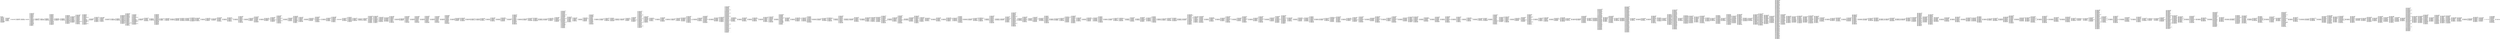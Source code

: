 digraph "graph.cfg.gv" {
	subgraph global {
		node [fontname=Courier fontsize=30.0 rank=same shape=box]
		block_0 [label="0: %00 = #0x1\l2: %01 = #0x40\l4: MSTORE(%01, %00)\l5: [NO_SSA] DUP1\l6: [NO_SSA] PUSH1\l8: [NO_SSA] DUP2\l9: [NO_SSA] MSTORE\la: [NO_SSA] PUSH1\lc: [NO_SSA] ADD\ld: [NO_SSA] PUSH2\l10: [NO_SSA] PUSH1\l12: [NO_SSA] SWAP2\l13: [NO_SSA] CODECOPY\l14: [NO_SSA] PUSH2\l17: [NO_SSA] JUMP\l"]
		block_18 [label="18: [NO_SSA] JUMPDEST\l19: [NO_SSA] SWAP5\l1a: [NO_SSA] SWAP4\l1b: [NO_SSA] POP\l1c: [NO_SSA] POP\l1d: [NO_SSA] POP\l1e: [NO_SSA] POP\l1f: [NO_SSA] JUMP\l"]
		block_20 [label="20: [NO_SSA] JUMPDEST\l21: [NO_SSA] INVALID\l"]
		block_22 [label="22: [NO_SSA] ISZERO\l23: [NO_SSA] PUSH2\l26: [NO_SSA] JUMPI\l"]
		block_27 [label="27: [NO_SSA] PUSH2\l2a: [NO_SSA] CALLER\l2b: [NO_SSA] INVALID\l"]
		block_2c [label="2c: [NO_SSA] PUSH2\l2f: [NO_SSA] JUMP\l"]
		block_30 [label="30: [NO_SSA] JUMPDEST\l31: [NO_SSA] PUSH1\l33: [NO_SSA] DUP1\l34: [NO_SSA] SLOAD\l35: [NO_SSA] PUSH20\l4a: [NO_SSA] DUP4\l4b: [NO_SSA] DUP2\l4c: [NO_SSA] AND\l4d: [NO_SSA] PUSH32\l6e: [NO_SSA] DUP4\l6f: [NO_SSA] AND\l70: [NO_SSA] DUP2\l71: [NO_SSA] OR\l72: [NO_SSA] DUP5\l73: [NO_SSA] SSTORE\l74: [NO_SSA] PUSH1\l76: [NO_SSA] MLOAD\l77: [NO_SSA] SWAP2\l78: [NO_SSA] SWAP1\l79: [NO_SSA] SWAP3\l7a: [NO_SSA] AND\l7b: [NO_SSA] SWAP3\l7c: [NO_SSA] DUP4\l7d: [NO_SSA] SWAP2\l7e: [NO_SSA] PUSH32\l9f: [NO_SSA] SWAP2\la0: [NO_SSA] SWAP1\la1: [NO_SSA] LOG3\la2: [NO_SSA] POP\la3: [NO_SSA] POP\la4: [NO_SSA] JUMP\l"]
		block_a5 [label="a5: [NO_SSA] JUMPDEST\la6: [NO_SSA] PUSH1\la8: [NO_SSA] DUP3\la9: [NO_SSA] INVALID\l"]
		block_aa [label="aa: [NO_SSA] LT\lab: [NO_SSA] ISZERO\lac: [NO_SSA] PUSH2\laf: [NO_SSA] JUMPI\l"]
		block_b0 [label="b0: [NO_SSA] PUSH1\lb2: [NO_SSA] MLOAD\lb3: [NO_SSA] PUSH3\lb7: [NO_SSA] PUSH1\lb9: [NO_SSA] INVALID\l"]
		block_ba [label="ba: [NO_SSA] DUP2\lbb: [NO_SSA] MSTORE\lbc: [NO_SSA] PUSH1\lbe: [NO_SSA] PUSH1\lc0: [NO_SSA] DUP3\lc1: [NO_SSA] ADD\lc2: [NO_SSA] MSTORE\lc3: [NO_SSA] PUSH1\lc5: [NO_SSA] PUSH1\lc7: [NO_SSA] DUP3\lc8: [NO_SSA] ADD\lc9: [NO_SSA] MSTORE\lca: [NO_SSA] PUSH32\leb: [NO_SSA] PUSH1\led: [NO_SSA] DUP3\lee: [NO_SSA] ADD\lef: [NO_SSA] MSTORE\lf0: [NO_SSA] PUSH32\l111: [NO_SSA] PUSH1\l113: [NO_SSA] DUP3\l114: [NO_SSA] ADD\l115: [NO_SSA] MSTORE\l116: [NO_SSA] PUSH1\l118: [NO_SSA] ADD\l119: [NO_SSA] PUSH2\l11c: [NO_SSA] JUMP\l"]
		block_11d [label="11d: [NO_SSA] JUMPDEST\l11e: [NO_SSA] DUP5\l11f: [NO_SSA] EXTCODESIZE\l120: [NO_SSA] PUSH2\l123: [NO_SSA] JUMPI\l"]
		block_124 [label="124: [NO_SSA] PUSH1\l126: [NO_SSA] MLOAD\l127: [NO_SSA] PUSH3\l12b: [NO_SSA] PUSH1\l12d: [NO_SSA] INVALID\l"]
		block_12e [label="12e: [NO_SSA] DUP2\l12f: [NO_SSA] MSTORE\l130: [NO_SSA] PUSH1\l132: [NO_SSA] PUSH1\l134: [NO_SSA] DUP3\l135: [NO_SSA] ADD\l136: [NO_SSA] MSTORE\l137: [NO_SSA] PUSH1\l139: [NO_SSA] PUSH1\l13b: [NO_SSA] DUP3\l13c: [NO_SSA] ADD\l13d: [NO_SSA] MSTORE\l13e: [NO_SSA] PUSH32\l15f: [NO_SSA] PUSH1\l161: [NO_SSA] DUP3\l162: [NO_SSA] ADD\l163: [NO_SSA] MSTORE\l164: [NO_SSA] PUSH1\l166: [NO_SSA] ADD\l167: [NO_SSA] PUSH2\l16a: [NO_SSA] JUMP\l"]
		block_16b [label="16b: [NO_SSA] JUMPDEST\l16c: [NO_SSA] PUSH1\l16e: [NO_SSA] DUP1\l16f: [NO_SSA] DUP7\l170: [NO_SSA] PUSH20\l185: [NO_SSA] AND\l186: [NO_SSA] DUP6\l187: [NO_SSA] DUP8\l188: [NO_SSA] PUSH1\l18a: [NO_SSA] MLOAD\l18b: [NO_SSA] PUSH2\l18e: [NO_SSA] SWAP2\l18f: [NO_SSA] SWAP1\l190: [NO_SSA] PUSH2\l193: [NO_SSA] JUMP\l"]
		block_194 [label="194: [NO_SSA] JUMPDEST\l195: [NO_SSA] PUSH1\l197: [NO_SSA] PUSH1\l199: [NO_SSA] MLOAD\l19a: [NO_SSA] DUP1\l19b: [NO_SSA] DUP4\l19c: [NO_SSA] SUB\l19d: [NO_SSA] DUP2\l19e: [NO_SSA] DUP6\l19f: [NO_SSA] DUP8\l1a0: [NO_SSA] GAS\l1a1: [NO_SSA] CALL\l1a2: [NO_SSA] SWAP3\l1a3: [NO_SSA] POP\l1a4: [NO_SSA] POP\l1a5: [NO_SSA] POP\l1a6: [NO_SSA] RETURNDATASIZE\l1a7: [NO_SSA] DUP1\l1a8: [NO_SSA] PUSH1\l1aa: [NO_SSA] DUP2\l1ab: [NO_SSA] EQ\l1ac: [NO_SSA] PUSH2\l1af: [NO_SSA] JUMPI\l"]
		block_1b0 [label="1b0: [NO_SSA] PUSH1\l1b2: [NO_SSA] MLOAD\l1b3: [NO_SSA] SWAP2\l1b4: [NO_SSA] POP\l1b5: [NO_SSA] PUSH1\l1b7: [NO_SSA] NOT\l1b8: [NO_SSA] PUSH1\l1ba: [NO_SSA] RETURNDATASIZE\l1bb: [NO_SSA] ADD\l1bc: [NO_SSA] AND\l1bd: [NO_SSA] DUP3\l1be: [NO_SSA] ADD\l1bf: [NO_SSA] PUSH1\l1c1: [NO_SSA] MSTORE\l1c2: [NO_SSA] RETURNDATASIZE\l1c3: [NO_SSA] DUP3\l1c4: [NO_SSA] MSTORE\l1c5: [NO_SSA] RETURNDATASIZE\l1c6: [NO_SSA] PUSH1\l1c8: [NO_SSA] PUSH1\l1ca: [NO_SSA] DUP5\l1cb: [NO_SSA] ADD\l1cc: [NO_SSA] RETURNDATACOPY\l1cd: [NO_SSA] PUSH2\l1d0: [NO_SSA] JUMP\l"]
		block_1d1 [label="1d1: [NO_SSA] JUMPDEST\l1d2: [NO_SSA] PUSH1\l1d4: [NO_SSA] SWAP2\l1d5: [NO_SSA] POP\l"]
		block_1d6 [label="1d6: [NO_SSA] JUMPDEST\l1d7: [NO_SSA] POP\l1d8: [NO_SSA] SWAP2\l1d9: [NO_SSA] POP\l1da: [NO_SSA] SWAP2\l1db: [NO_SSA] POP\l1dc: [NO_SSA] PUSH2\l1df: [NO_SSA] DUP3\l1e0: [NO_SSA] DUP3\l1e1: [NO_SSA] DUP7\l1e2: [NO_SSA] PUSH2\l1e5: [NO_SSA] JUMP\l"]
		block_1e6 [label="1e6: [NO_SSA] JUMPDEST\l1e7: [NO_SSA] SWAP8\l1e8: [NO_SSA] SWAP7\l1e9: [NO_SSA] POP\l1ea: [NO_SSA] POP\l1eb: [NO_SSA] POP\l1ec: [NO_SSA] POP\l1ed: [NO_SSA] POP\l1ee: [NO_SSA] POP\l1ef: [NO_SSA] POP\l1f0: [NO_SSA] JUMP\l"]
		block_1f1 [label="1f1: [NO_SSA] JUMPDEST\l1f2: [NO_SSA] DUP1\l1f3: [NO_SSA] INVALID\l"]
		block_1f4 [label="1f4: [NO_SSA] LT\l1f5: [NO_SSA] ISZERO\l1f6: [NO_SSA] PUSH2\l1f9: [NO_SSA] JUMPI\l"]
		block_1fa [label="1fa: [NO_SSA] PUSH1\l1fc: [NO_SSA] MLOAD\l1fd: [NO_SSA] PUSH3\l201: [NO_SSA] PUSH1\l203: [NO_SSA] INVALID\l"]
		block_204 [label="204: [NO_SSA] DUP2\l205: [NO_SSA] MSTORE\l206: [NO_SSA] PUSH1\l208: [NO_SSA] PUSH1\l20a: [NO_SSA] DUP3\l20b: [NO_SSA] ADD\l20c: [NO_SSA] MSTORE\l20d: [NO_SSA] PUSH1\l20f: [NO_SSA] PUSH1\l211: [NO_SSA] DUP3\l212: [NO_SSA] ADD\l213: [NO_SSA] MSTORE\l214: [NO_SSA] PUSH32\l235: [NO_SSA] PUSH1\l237: [NO_SSA] DUP3\l238: [NO_SSA] ADD\l239: [NO_SSA] MSTORE\l23a: [NO_SSA] PUSH1\l23c: [NO_SSA] ADD\l23d: [NO_SSA] PUSH2\l240: [NO_SSA] JUMP\l"]
		block_241 [label="241: [NO_SSA] JUMPDEST\l242: [NO_SSA] PUSH1\l244: [NO_SSA] DUP3\l245: [NO_SSA] PUSH20\l25a: [NO_SSA] AND\l25b: [NO_SSA] DUP3\l25c: [NO_SSA] PUSH1\l25e: [NO_SSA] MLOAD\l25f: [NO_SSA] PUSH1\l261: [NO_SSA] PUSH1\l263: [NO_SSA] MLOAD\l264: [NO_SSA] DUP1\l265: [NO_SSA] DUP4\l266: [NO_SSA] SUB\l267: [NO_SSA] DUP2\l268: [NO_SSA] DUP6\l269: [NO_SSA] DUP8\l26a: [NO_SSA] GAS\l26b: [NO_SSA] CALL\l26c: [NO_SSA] SWAP3\l26d: [NO_SSA] POP\l26e: [NO_SSA] POP\l26f: [NO_SSA] POP\l270: [NO_SSA] RETURNDATASIZE\l271: [NO_SSA] DUP1\l272: [NO_SSA] PUSH1\l274: [NO_SSA] DUP2\l275: [NO_SSA] EQ\l276: [NO_SSA] PUSH2\l279: [NO_SSA] JUMPI\l"]
		block_27a [label="27a: [NO_SSA] PUSH1\l27c: [NO_SSA] MLOAD\l27d: [NO_SSA] SWAP2\l27e: [NO_SSA] POP\l27f: [NO_SSA] PUSH1\l281: [NO_SSA] NOT\l282: [NO_SSA] PUSH1\l284: [NO_SSA] RETURNDATASIZE\l285: [NO_SSA] ADD\l286: [NO_SSA] AND\l287: [NO_SSA] DUP3\l288: [NO_SSA] ADD\l289: [NO_SSA] PUSH1\l28b: [NO_SSA] MSTORE\l28c: [NO_SSA] RETURNDATASIZE\l28d: [NO_SSA] DUP3\l28e: [NO_SSA] MSTORE\l28f: [NO_SSA] RETURNDATASIZE\l290: [NO_SSA] PUSH1\l292: [NO_SSA] PUSH1\l294: [NO_SSA] DUP5\l295: [NO_SSA] ADD\l296: [NO_SSA] RETURNDATACOPY\l297: [NO_SSA] PUSH2\l29a: [NO_SSA] JUMP\l"]
		block_29b [label="29b: [NO_SSA] JUMPDEST\l29c: [NO_SSA] PUSH1\l29e: [NO_SSA] SWAP2\l29f: [NO_SSA] POP\l"]
		block_2a0 [label="2a0: [NO_SSA] JUMPDEST\l2a1: [NO_SSA] POP\l2a2: [NO_SSA] POP\l2a3: [NO_SSA] SWAP1\l2a4: [NO_SSA] POP\l2a5: [NO_SSA] DUP1\l2a6: [NO_SSA] PUSH2\l2a9: [NO_SSA] JUMPI\l"]
		block_2aa [label="2aa: [NO_SSA] PUSH1\l2ac: [NO_SSA] MLOAD\l2ad: [NO_SSA] PUSH3\l2b1: [NO_SSA] PUSH1\l2b3: [NO_SSA] INVALID\l"]
		block_2b4 [label="2b4: [NO_SSA] DUP2\l2b5: [NO_SSA] MSTORE\l2b6: [NO_SSA] PUSH1\l2b8: [NO_SSA] PUSH1\l2ba: [NO_SSA] DUP3\l2bb: [NO_SSA] ADD\l2bc: [NO_SSA] MSTORE\l2bd: [NO_SSA] PUSH1\l2bf: [NO_SSA] PUSH1\l2c1: [NO_SSA] DUP3\l2c2: [NO_SSA] ADD\l2c3: [NO_SSA] MSTORE\l2c4: [NO_SSA] PUSH32\l2e5: [NO_SSA] PUSH1\l2e7: [NO_SSA] DUP3\l2e8: [NO_SSA] ADD\l2e9: [NO_SSA] MSTORE\l2ea: [NO_SSA] PUSH32\l30b: [NO_SSA] PUSH1\l30d: [NO_SSA] DUP3\l30e: [NO_SSA] ADD\l30f: [NO_SSA] MSTORE\l310: [NO_SSA] PUSH1\l312: [NO_SSA] ADD\l313: [NO_SSA] PUSH2\l316: [NO_SSA] JUMP\l"]
		block_317 [label="317: [NO_SSA] JUMPDEST\l318: [NO_SSA] POP\l319: [NO_SSA] POP\l31a: [NO_SSA] POP\l31b: [NO_SSA] JUMP\l"]
		block_31c [label="31c: [NO_SSA] JUMPDEST\l31d: [NO_SSA] PUSH1\l31f: [NO_SSA] DUP4\l320: [NO_SSA] ISZERO\l321: [NO_SSA] PUSH2\l324: [NO_SSA] JUMPI\l"]
		block_325 [label="325: [NO_SSA] POP\l326: [NO_SSA] DUP2\l327: [NO_SSA] PUSH2\l32a: [NO_SSA] JUMP\l"]
		block_32b [label="32b: [NO_SSA] JUMPDEST\l32c: [NO_SSA] DUP3\l32d: [NO_SSA] MLOAD\l32e: [NO_SSA] ISZERO\l32f: [NO_SSA] PUSH2\l332: [NO_SSA] JUMPI\l"]
		block_333 [label="333: [NO_SSA] DUP3\l334: [NO_SSA] MLOAD\l335: [NO_SSA] DUP1\l336: [NO_SSA] DUP5\l337: [NO_SSA] PUSH1\l339: [NO_SSA] ADD\l33a: [NO_SSA] REVERT\l"]
		block_33b [label="33b: [NO_SSA] JUMPDEST\l33c: [NO_SSA] DUP2\l33d: [NO_SSA] PUSH1\l33f: [NO_SSA] MLOAD\l340: [NO_SSA] PUSH3\l344: [NO_SSA] PUSH1\l346: [NO_SSA] INVALID\l"]
		block_347 [label="347: [NO_SSA] DUP2\l348: [NO_SSA] MSTORE\l349: [NO_SSA] PUSH1\l34b: [NO_SSA] ADD\l34c: [NO_SSA] PUSH2\l34f: [NO_SSA] SWAP2\l350: [NO_SSA] SWAP1\l351: [NO_SSA] PUSH2\l354: [NO_SSA] JUMP\l"]
		block_355 [label="355: [NO_SSA] JUMPDEST\l356: [NO_SSA] PUSH20\l36b: [NO_SSA] DUP2\l36c: [NO_SSA] AND\l36d: [NO_SSA] DUP2\l36e: [NO_SSA] EQ\l36f: [NO_SSA] PUSH2\l372: [NO_SSA] JUMPI\l"]
		block_373 [label="373: [NO_SSA] PUSH1\l375: [NO_SSA] DUP1\l376: [NO_SSA] REVERT\l"]
		block_377 [label="377: [NO_SSA] JUMPDEST\l378: [NO_SSA] DUP1\l379: [NO_SSA] CALLDATALOAD\l37a: [NO_SSA] PUSH2\l37d: [NO_SSA] DUP2\l37e: [NO_SSA] PUSH2\l381: [NO_SSA] JUMP\l"]
		block_382 [label="382: [NO_SSA] JUMPDEST\l383: [NO_SSA] SWAP2\l384: [NO_SSA] SWAP1\l385: [NO_SSA] POP\l386: [NO_SSA] JUMP\l"]
		block_387 [label="387: [NO_SSA] JUMPDEST\l388: [NO_SSA] PUSH1\l38a: [NO_SSA] DUP1\l38b: [NO_SSA] DUP4\l38c: [NO_SSA] PUSH1\l38e: [NO_SSA] DUP5\l38f: [NO_SSA] ADD\l390: [NO_SSA] SLT\l391: [NO_SSA] PUSH2\l394: [NO_SSA] JUMPI\l"]
		block_395 [label="395: [NO_SSA] PUSH1\l397: [NO_SSA] DUP1\l398: [NO_SSA] REVERT\l"]
		block_399 [label="399: [NO_SSA] JUMPDEST\l39a: [NO_SSA] POP\l39b: [NO_SSA] DUP2\l39c: [NO_SSA] CALLDATALOAD\l39d: [NO_SSA] PUSH8\l3a6: [NO_SSA] DUP2\l3a7: [NO_SSA] GT\l3a8: [NO_SSA] ISZERO\l3a9: [NO_SSA] PUSH2\l3ac: [NO_SSA] JUMPI\l"]
		block_3ad [label="3ad: [NO_SSA] PUSH1\l3af: [NO_SSA] DUP1\l3b0: [NO_SSA] REVERT\l"]
		block_3b1 [label="3b1: [NO_SSA] JUMPDEST\l3b2: [NO_SSA] PUSH1\l3b4: [NO_SSA] DUP4\l3b5: [NO_SSA] ADD\l3b6: [NO_SSA] SWAP2\l3b7: [NO_SSA] POP\l3b8: [NO_SSA] DUP4\l3b9: [NO_SSA] PUSH1\l3bb: [NO_SSA] DUP3\l3bc: [NO_SSA] DUP6\l3bd: [NO_SSA] ADD\l3be: [NO_SSA] ADD\l3bf: [NO_SSA] GT\l3c0: [NO_SSA] ISZERO\l3c1: [NO_SSA] PUSH2\l3c4: [NO_SSA] JUMPI\l"]
		block_3c5 [label="3c5: [NO_SSA] PUSH1\l3c7: [NO_SSA] DUP1\l3c8: [NO_SSA] REVERT\l"]
		block_3c9 [label="3c9: [NO_SSA] JUMPDEST\l3ca: [NO_SSA] SWAP3\l3cb: [NO_SSA] POP\l3cc: [NO_SSA] SWAP3\l3cd: [NO_SSA] SWAP1\l3ce: [NO_SSA] POP\l3cf: [NO_SSA] JUMP\l"]
		block_3d0 [label="3d0: [NO_SSA] JUMPDEST\l3d1: [NO_SSA] PUSH1\l3d3: [NO_SSA] DUP1\l3d4: [NO_SSA] PUSH1\l3d6: [NO_SSA] DUP1\l3d7: [NO_SSA] PUSH1\l3d9: [NO_SSA] PUSH1\l3db: [NO_SSA] DUP7\l3dc: [NO_SSA] DUP9\l3dd: [NO_SSA] SUB\l3de: [NO_SSA] SLT\l3df: [NO_SSA] ISZERO\l3e0: [NO_SSA] PUSH2\l3e3: [NO_SSA] JUMPI\l"]
		block_3e4 [label="3e4: [NO_SSA] PUSH1\l3e6: [NO_SSA] DUP1\l3e7: [NO_SSA] REVERT\l"]
		block_3e8 [label="3e8: [NO_SSA] JUMPDEST\l3e9: [NO_SSA] DUP6\l3ea: [NO_SSA] CALLDATALOAD\l3eb: [NO_SSA] PUSH2\l3ee: [NO_SSA] DUP2\l3ef: [NO_SSA] PUSH2\l3f2: [NO_SSA] JUMP\l"]
		block_3f3 [label="3f3: [NO_SSA] JUMPDEST\l3f4: [NO_SSA] SWAP5\l3f5: [NO_SSA] POP\l3f6: [NO_SSA] PUSH1\l3f8: [NO_SSA] DUP7\l3f9: [NO_SSA] ADD\l3fa: [NO_SSA] CALLDATALOAD\l3fb: [NO_SSA] PUSH2\l3fe: [NO_SSA] DUP2\l3ff: [NO_SSA] PUSH2\l402: [NO_SSA] JUMP\l"]
		block_403 [label="403: [NO_SSA] JUMPDEST\l404: [NO_SSA] SWAP4\l405: [NO_SSA] POP\l406: [NO_SSA] PUSH1\l408: [NO_SSA] DUP7\l409: [NO_SSA] ADD\l40a: [NO_SSA] CALLDATALOAD\l40b: [NO_SSA] SWAP3\l40c: [NO_SSA] POP\l40d: [NO_SSA] PUSH1\l40f: [NO_SSA] DUP7\l410: [NO_SSA] ADD\l411: [NO_SSA] CALLDATALOAD\l412: [NO_SSA] PUSH8\l41b: [NO_SSA] DUP2\l41c: [NO_SSA] GT\l41d: [NO_SSA] ISZERO\l41e: [NO_SSA] PUSH2\l421: [NO_SSA] JUMPI\l"]
		block_422 [label="422: [NO_SSA] PUSH1\l424: [NO_SSA] DUP1\l425: [NO_SSA] REVERT\l"]
		block_426 [label="426: [NO_SSA] JUMPDEST\l427: [NO_SSA] PUSH2\l42a: [NO_SSA] DUP9\l42b: [NO_SSA] DUP3\l42c: [NO_SSA] DUP10\l42d: [NO_SSA] ADD\l42e: [NO_SSA] PUSH2\l431: [NO_SSA] JUMP\l"]
		block_432 [label="432: [NO_SSA] JUMPDEST\l433: [NO_SSA] SWAP7\l434: [NO_SSA] SWAP10\l435: [NO_SSA] SWAP6\l436: [NO_SSA] SWAP9\l437: [NO_SSA] POP\l438: [NO_SSA] SWAP4\l439: [NO_SSA] SWAP7\l43a: [NO_SSA] POP\l43b: [NO_SSA] SWAP3\l43c: [NO_SSA] SWAP5\l43d: [NO_SSA] SWAP4\l43e: [NO_SSA] SWAP3\l43f: [NO_SSA] POP\l440: [NO_SSA] POP\l441: [NO_SSA] POP\l442: [NO_SSA] JUMP\l"]
		block_443 [label="443: [NO_SSA] JUMPDEST\l444: [NO_SSA] PUSH1\l446: [NO_SSA] DUP1\l447: [NO_SSA] PUSH1\l449: [NO_SSA] PUSH1\l44b: [NO_SSA] DUP5\l44c: [NO_SSA] DUP7\l44d: [NO_SSA] SUB\l44e: [NO_SSA] SLT\l44f: [NO_SSA] ISZERO\l450: [NO_SSA] PUSH2\l453: [NO_SSA] JUMPI\l"]
		block_454 [label="454: [NO_SSA] PUSH1\l456: [NO_SSA] DUP1\l457: [NO_SSA] REVERT\l"]
		block_458 [label="458: [NO_SSA] JUMPDEST\l459: [NO_SSA] DUP4\l45a: [NO_SSA] CALLDATALOAD\l45b: [NO_SSA] PUSH2\l45e: [NO_SSA] DUP2\l45f: [NO_SSA] PUSH2\l462: [NO_SSA] JUMP\l"]
		block_463 [label="463: [NO_SSA] JUMPDEST\l464: [NO_SSA] SWAP3\l465: [NO_SSA] POP\l466: [NO_SSA] PUSH1\l468: [NO_SSA] DUP5\l469: [NO_SSA] ADD\l46a: [NO_SSA] CALLDATALOAD\l46b: [NO_SSA] PUSH8\l474: [NO_SSA] DUP2\l475: [NO_SSA] GT\l476: [NO_SSA] ISZERO\l477: [NO_SSA] PUSH2\l47a: [NO_SSA] JUMPI\l"]
		block_47b [label="47b: [NO_SSA] PUSH1\l47d: [NO_SSA] DUP1\l47e: [NO_SSA] REVERT\l"]
		block_47f [label="47f: [NO_SSA] JUMPDEST\l480: [NO_SSA] PUSH2\l483: [NO_SSA] DUP7\l484: [NO_SSA] DUP3\l485: [NO_SSA] DUP8\l486: [NO_SSA] ADD\l487: [NO_SSA] PUSH2\l48a: [NO_SSA] JUMP\l"]
		block_48b [label="48b: [NO_SSA] JUMPDEST\l48c: [NO_SSA] SWAP5\l48d: [NO_SSA] SWAP8\l48e: [NO_SSA] SWAP1\l48f: [NO_SSA] SWAP7\l490: [NO_SSA] POP\l491: [NO_SSA] SWAP4\l492: [NO_SSA] SWAP5\l493: [NO_SSA] POP\l494: [NO_SSA] POP\l495: [NO_SSA] POP\l496: [NO_SSA] POP\l497: [NO_SSA] JUMP\l"]
		block_498 [label="498: [NO_SSA] JUMPDEST\l499: [NO_SSA] PUSH1\l"]
		block_49b [label="49b: [NO_SSA] JUMPDEST\l49c: [NO_SSA] DUP4\l49d: [NO_SSA] DUP2\l49e: [NO_SSA] LT\l49f: [NO_SSA] ISZERO\l4a0: [NO_SSA] PUSH2\l4a3: [NO_SSA] JUMPI\l"]
		block_4a4 [label="4a4: [NO_SSA] DUP2\l4a5: [NO_SSA] DUP2\l4a6: [NO_SSA] ADD\l4a7: [NO_SSA] MLOAD\l4a8: [NO_SSA] DUP4\l4a9: [NO_SSA] DUP3\l4aa: [NO_SSA] ADD\l4ab: [NO_SSA] MSTORE\l4ac: [NO_SSA] PUSH1\l4ae: [NO_SSA] ADD\l4af: [NO_SSA] PUSH2\l4b2: [NO_SSA] JUMP\l"]
		block_4b3 [label="4b3: [NO_SSA] JUMPDEST\l4b4: [NO_SSA] DUP4\l4b5: [NO_SSA] DUP2\l4b6: [NO_SSA] GT\l4b7: [NO_SSA] ISZERO\l4b8: [NO_SSA] PUSH2\l4bb: [NO_SSA] JUMPI\l"]
		block_4bc [label="4bc: [NO_SSA] PUSH1\l4be: [NO_SSA] DUP5\l4bf: [NO_SSA] DUP5\l4c0: [NO_SSA] ADD\l4c1: [NO_SSA] MSTORE\l"]
		block_4c2 [label="4c2: [NO_SSA] JUMPDEST\l4c3: [NO_SSA] POP\l4c4: [NO_SSA] POP\l4c5: [NO_SSA] POP\l4c6: [NO_SSA] POP\l4c7: [NO_SSA] JUMP\l"]
		block_4c8 [label="4c8: [NO_SSA] JUMPDEST\l4c9: [NO_SSA] PUSH1\l4cb: [NO_SSA] DUP2\l4cc: [NO_SSA] MLOAD\l4cd: [NO_SSA] DUP1\l4ce: [NO_SSA] DUP5\l4cf: [NO_SSA] MSTORE\l4d0: [NO_SSA] PUSH2\l4d3: [NO_SSA] DUP2\l4d4: [NO_SSA] PUSH1\l4d6: [NO_SSA] DUP7\l4d7: [NO_SSA] ADD\l4d8: [NO_SSA] PUSH1\l4da: [NO_SSA] DUP7\l4db: [NO_SSA] ADD\l4dc: [NO_SSA] PUSH2\l4df: [NO_SSA] JUMP\l"]
		block_4e0 [label="4e0: [NO_SSA] JUMPDEST\l4e1: [NO_SSA] PUSH1\l4e3: [NO_SSA] ADD\l4e4: [NO_SSA] PUSH1\l4e6: [NO_SSA] NOT\l4e7: [NO_SSA] AND\l4e8: [NO_SSA] SWAP3\l4e9: [NO_SSA] SWAP1\l4ea: [NO_SSA] SWAP3\l4eb: [NO_SSA] ADD\l4ec: [NO_SSA] PUSH1\l4ee: [NO_SSA] ADD\l4ef: [NO_SSA] SWAP3\l4f0: [NO_SSA] SWAP2\l4f1: [NO_SSA] POP\l4f2: [NO_SSA] POP\l4f3: [NO_SSA] JUMP\l"]
		block_4f4 [label="4f4: [NO_SSA] JUMPDEST\l4f5: [NO_SSA] PUSH1\l4f7: [NO_SSA] DUP2\l4f8: [NO_SSA] MSTORE\l4f9: [NO_SSA] PUSH1\l4fb: [NO_SSA] PUSH2\l4fe: [NO_SSA] PUSH1\l500: [NO_SSA] DUP4\l501: [NO_SSA] ADD\l502: [NO_SSA] DUP5\l503: [NO_SSA] PUSH2\l506: [NO_SSA] JUMP\l"]
		block_507 [label="507: [NO_SSA] JUMPDEST\l508: [NO_SSA] PUSH32\l529: [NO_SSA] PUSH1\l52b: [NO_SSA] MSTORE\l52c: [NO_SSA] PUSH1\l52e: [NO_SSA] PUSH1\l530: [NO_SSA] MSTORE\l531: [NO_SSA] PUSH1\l533: [NO_SSA] PUSH1\l535: [NO_SSA] REVERT\l"]
		block_536 [label="536: [NO_SSA] JUMPDEST\l537: [NO_SSA] PUSH1\l539: [NO_SSA] MLOAD\l53a: [NO_SSA] PUSH1\l53c: [NO_SSA] DUP2\l53d: [NO_SSA] ADD\l53e: [NO_SSA] PUSH8\l547: [NO_SSA] DUP2\l548: [NO_SSA] GT\l549: [NO_SSA] DUP3\l54a: [NO_SSA] DUP3\l54b: [NO_SSA] LT\l54c: [NO_SSA] OR\l54d: [NO_SSA] ISZERO\l54e: [NO_SSA] PUSH2\l551: [NO_SSA] JUMPI\l"]
		block_552 [label="552: [NO_SSA] PUSH2\l555: [NO_SSA] PUSH2\l558: [NO_SSA] JUMP\l"]
		block_559 [label="559: [NO_SSA] JUMPDEST\l55a: [NO_SSA] PUSH1\l55c: [NO_SSA] MSTORE\l55d: [NO_SSA] SWAP1\l55e: [NO_SSA] JUMP\l"]
		block_55f [label="55f: [NO_SSA] JUMPDEST\l560: [NO_SSA] PUSH1\l562: [NO_SSA] MLOAD\l563: [NO_SSA] PUSH1\l565: [NO_SSA] DUP2\l566: [NO_SSA] ADD\l567: [NO_SSA] PUSH8\l570: [NO_SSA] DUP2\l571: [NO_SSA] GT\l572: [NO_SSA] DUP3\l573: [NO_SSA] DUP3\l574: [NO_SSA] LT\l575: [NO_SSA] OR\l576: [NO_SSA] ISZERO\l577: [NO_SSA] PUSH2\l57a: [NO_SSA] JUMPI\l"]
		block_57b [label="57b: [NO_SSA] PUSH2\l57e: [NO_SSA] PUSH2\l581: [NO_SSA] JUMP\l"]
		block_582 [label="582: [NO_SSA] JUMPDEST\l583: [NO_SSA] PUSH1\l585: [NO_SSA] MLOAD\l586: [NO_SSA] PUSH2\l589: [NO_SSA] DUP2\l58a: [NO_SSA] ADD\l58b: [NO_SSA] PUSH8\l594: [NO_SSA] DUP2\l595: [NO_SSA] GT\l596: [NO_SSA] DUP3\l597: [NO_SSA] DUP3\l598: [NO_SSA] LT\l599: [NO_SSA] OR\l59a: [NO_SSA] ISZERO\l59b: [NO_SSA] PUSH2\l59e: [NO_SSA] JUMPI\l"]
		block_59f [label="59f: [NO_SSA] PUSH2\l5a2: [NO_SSA] PUSH2\l5a5: [NO_SSA] JUMP\l"]
		block_5a6 [label="5a6: [NO_SSA] JUMPDEST\l5a7: [NO_SSA] PUSH1\l5a9: [NO_SSA] DUP1\l5aa: [NO_SSA] MLOAD\l5ab: [NO_SSA] SWAP1\l5ac: [NO_SSA] DUP2\l5ad: [NO_SSA] ADD\l5ae: [NO_SSA] PUSH8\l5b7: [NO_SSA] DUP2\l5b8: [NO_SSA] GT\l5b9: [NO_SSA] DUP3\l5ba: [NO_SSA] DUP3\l5bb: [NO_SSA] LT\l5bc: [NO_SSA] OR\l5bd: [NO_SSA] ISZERO\l5be: [NO_SSA] PUSH2\l5c1: [NO_SSA] JUMPI\l"]
		block_5c2 [label="5c2: [NO_SSA] PUSH2\l5c5: [NO_SSA] PUSH2\l5c8: [NO_SSA] JUMP\l"]
		block_5c9 [label="5c9: [NO_SSA] JUMPDEST\l5ca: [NO_SSA] PUSH1\l5cc: [NO_SSA] MLOAD\l5cd: [NO_SSA] PUSH1\l5cf: [NO_SSA] DUP2\l5d0: [NO_SSA] ADD\l5d1: [NO_SSA] PUSH8\l5da: [NO_SSA] DUP2\l5db: [NO_SSA] GT\l5dc: [NO_SSA] DUP3\l5dd: [NO_SSA] DUP3\l5de: [NO_SSA] LT\l5df: [NO_SSA] OR\l5e0: [NO_SSA] ISZERO\l5e1: [NO_SSA] PUSH2\l5e4: [NO_SSA] JUMPI\l"]
		block_5e5 [label="5e5: [NO_SSA] PUSH2\l5e8: [NO_SSA] PUSH2\l5eb: [NO_SSA] JUMP\l"]
		block_5ec [label="5ec: [NO_SSA] JUMPDEST\l5ed: [NO_SSA] PUSH1\l5ef: [NO_SSA] MLOAD\l5f0: [NO_SSA] PUSH1\l5f2: [NO_SSA] DUP3\l5f3: [NO_SSA] ADD\l5f4: [NO_SSA] PUSH1\l5f6: [NO_SSA] NOT\l5f7: [NO_SSA] AND\l5f8: [NO_SSA] DUP2\l5f9: [NO_SSA] ADD\l5fa: [NO_SSA] PUSH8\l603: [NO_SSA] DUP2\l604: [NO_SSA] GT\l605: [NO_SSA] DUP3\l606: [NO_SSA] DUP3\l607: [NO_SSA] LT\l608: [NO_SSA] OR\l609: [NO_SSA] ISZERO\l60a: [NO_SSA] PUSH2\l60d: [NO_SSA] JUMPI\l"]
		block_60e [label="60e: [NO_SSA] PUSH2\l611: [NO_SSA] PUSH2\l614: [NO_SSA] JUMP\l"]
		block_615 [label="615: [NO_SSA] JUMPDEST\l616: [NO_SSA] PUSH1\l618: [NO_SSA] MSTORE\l619: [NO_SSA] SWAP2\l61a: [NO_SSA] SWAP1\l61b: [NO_SSA] POP\l61c: [NO_SSA] JUMP\l"]
		block_61d [label="61d: [NO_SSA] JUMPDEST\l61e: [NO_SSA] PUSH1\l620: [NO_SSA] PUSH8\l629: [NO_SSA] DUP3\l62a: [NO_SSA] GT\l62b: [NO_SSA] ISZERO\l62c: [NO_SSA] PUSH2\l62f: [NO_SSA] JUMPI\l"]
		block_630 [label="630: [NO_SSA] PUSH2\l633: [NO_SSA] PUSH2\l636: [NO_SSA] JUMP\l"]
		block_637 [label="637: [NO_SSA] JUMPDEST\l638: [NO_SSA] POP\l639: [NO_SSA] PUSH1\l63b: [NO_SSA] INVALID\l"]
		block_63c [label="63c: [NO_SSA] PUSH1\l63e: [NO_SSA] ADD\l63f: [NO_SSA] SWAP1\l640: [NO_SSA] JUMP\l"]
		block_641 [label="641: [NO_SSA] JUMPDEST\l642: [NO_SSA] PUSH1\l644: [NO_SSA] DUP2\l645: [NO_SSA] LT\l646: [NO_SSA] PUSH2\l649: [NO_SSA] JUMPI\l"]
		block_64a [label="64a: [NO_SSA] PUSH1\l64c: [NO_SSA] DUP1\l64d: [NO_SSA] REVERT\l"]
		block_64e [label="64e: [NO_SSA] JUMPDEST\l64f: [NO_SSA] PUSH1\l651: [NO_SSA] DUP3\l652: [NO_SSA] PUSH1\l654: [NO_SSA] DUP4\l655: [NO_SSA] ADD\l656: [NO_SSA] SLT\l657: [NO_SSA] PUSH2\l65a: [NO_SSA] JUMPI\l"]
		block_65b [label="65b: [NO_SSA] PUSH1\l65d: [NO_SSA] DUP1\l65e: [NO_SSA] REVERT\l"]
		block_65f [label="65f: [NO_SSA] JUMPDEST\l660: [NO_SSA] DUP2\l661: [NO_SSA] CALLDATALOAD\l662: [NO_SSA] PUSH1\l664: [NO_SSA] PUSH2\l667: [NO_SSA] PUSH2\l66a: [NO_SSA] DUP4\l66b: [NO_SSA] PUSH2\l66e: [NO_SSA] JUMP\l"]
		block_66f [label="66f: [NO_SSA] JUMPDEST\l670: [NO_SSA] PUSH2\l673: [NO_SSA] JUMP\l"]
		block_674 [label="674: [NO_SSA] JUMPDEST\l675: [NO_SSA] DUP3\l676: [NO_SSA] DUP2\l677: [NO_SSA] MSTORE\l678: [NO_SSA] PUSH1\l67a: [NO_SSA] SWAP3\l67b: [NO_SSA] DUP4\l67c: [NO_SSA] MUL\l67d: [NO_SSA] DUP6\l67e: [NO_SSA] ADD\l67f: [NO_SSA] DUP3\l680: [NO_SSA] ADD\l681: [NO_SSA] SWAP3\l682: [NO_SSA] DUP3\l683: [NO_SSA] DUP3\l684: [NO_SSA] ADD\l685: [NO_SSA] SWAP2\l686: [NO_SSA] SWAP1\l687: [NO_SSA] DUP8\l688: [NO_SSA] DUP6\l689: [NO_SSA] GT\l68a: [NO_SSA] ISZERO\l68b: [NO_SSA] PUSH2\l68e: [NO_SSA] JUMPI\l"]
		block_68f [label="68f: [NO_SSA] PUSH1\l691: [NO_SSA] DUP1\l692: [NO_SSA] REVERT\l"]
		block_693 [label="693: [NO_SSA] JUMPDEST\l694: [NO_SSA] DUP4\l695: [NO_SSA] DUP8\l696: [NO_SSA] ADD\l"]
		block_697 [label="697: [NO_SSA] JUMPDEST\l698: [NO_SSA] DUP6\l699: [NO_SSA] DUP2\l69a: [NO_SSA] LT\l69b: [NO_SSA] ISZERO\l69c: [NO_SSA] PUSH2\l69f: [NO_SSA] JUMPI\l"]
		block_6a0 [label="6a0: [NO_SSA] DUP2\l6a1: [NO_SSA] DUP2\l6a2: [NO_SSA] DUP11\l6a3: [NO_SSA] SUB\l6a4: [NO_SSA] SLT\l6a5: [NO_SSA] ISZERO\l6a6: [NO_SSA] PUSH2\l6a9: [NO_SSA] JUMPI\l"]
		block_6aa [label="6aa: [NO_SSA] PUSH1\l6ac: [NO_SSA] DUP1\l6ad: [NO_SSA] DUP2\l6ae: [NO_SSA] REVERT\l"]
		block_6af [label="6af: [NO_SSA] JUMPDEST\l6b0: [NO_SSA] PUSH2\l6b3: [NO_SSA] PUSH2\l6b6: [NO_SSA] JUMP\l"]
		block_6b7 [label="6b7: [NO_SSA] JUMPDEST\l6b8: [NO_SSA] DUP2\l6b9: [NO_SSA] CALLDATALOAD\l6ba: [NO_SSA] PUSH2\l6bd: [NO_SSA] DUP2\l6be: [NO_SSA] PUSH2\l6c1: [NO_SSA] JUMP\l"]
		block_6c2 [label="6c2: [NO_SSA] JUMPDEST\l6c3: [NO_SSA] DUP2\l6c4: [NO_SSA] MSTORE\l6c5: [NO_SSA] DUP2\l6c6: [NO_SSA] DUP7\l6c7: [NO_SSA] ADD\l6c8: [NO_SSA] CALLDATALOAD\l6c9: [NO_SSA] PUSH2\l6cc: [NO_SSA] DUP2\l6cd: [NO_SSA] PUSH2\l6d0: [NO_SSA] JUMP\l"]
		block_6d1 [label="6d1: [NO_SSA] JUMPDEST\l6d2: [NO_SSA] DUP2\l6d3: [NO_SSA] DUP8\l6d4: [NO_SSA] ADD\l6d5: [NO_SSA] MSTORE\l6d6: [NO_SSA] PUSH1\l6d8: [NO_SSA] DUP3\l6d9: [NO_SSA] DUP2\l6da: [NO_SSA] ADD\l6db: [NO_SSA] CALLDATALOAD\l6dc: [NO_SSA] SWAP1\l6dd: [NO_SSA] DUP3\l6de: [NO_SSA] ADD\l6df: [NO_SSA] MSTORE\l6e0: [NO_SSA] PUSH1\l6e2: [NO_SSA] DUP1\l6e3: [NO_SSA] DUP4\l6e4: [NO_SSA] ADD\l6e5: [NO_SSA] CALLDATALOAD\l6e6: [NO_SSA] SWAP1\l6e7: [NO_SSA] DUP3\l6e8: [NO_SSA] ADD\l6e9: [NO_SSA] MSTORE\l6ea: [NO_SSA] PUSH1\l6ec: [NO_SSA] DUP1\l6ed: [NO_SSA] DUP4\l6ee: [NO_SSA] ADD\l6ef: [NO_SSA] CALLDATALOAD\l6f0: [NO_SSA] SWAP1\l6f1: [NO_SSA] DUP3\l6f2: [NO_SSA] ADD\l6f3: [NO_SSA] MSTORE\l6f4: [NO_SSA] DUP5\l6f5: [NO_SSA] MSTORE\l6f6: [NO_SSA] SWAP3\l6f7: [NO_SSA] DUP5\l6f8: [NO_SSA] ADD\l6f9: [NO_SSA] SWAP3\l6fa: [NO_SSA] DUP2\l6fb: [NO_SSA] ADD\l6fc: [NO_SSA] PUSH2\l6ff: [NO_SSA] JUMP\l"]
		block_700 [label="700: [NO_SSA] JUMPDEST\l701: [NO_SSA] POP\l702: [NO_SSA] SWAP1\l703: [NO_SSA] SWAP8\l704: [NO_SSA] SWAP7\l705: [NO_SSA] POP\l706: [NO_SSA] POP\l707: [NO_SSA] POP\l708: [NO_SSA] POP\l709: [NO_SSA] POP\l70a: [NO_SSA] POP\l70b: [NO_SSA] POP\l70c: [NO_SSA] JUMP\l"]
		block_70d [label="70d: [NO_SSA] JUMPDEST\l70e: [NO_SSA] PUSH1\l710: [NO_SSA] DUP3\l711: [NO_SSA] PUSH1\l713: [NO_SSA] DUP4\l714: [NO_SSA] ADD\l715: [NO_SSA] SLT\l716: [NO_SSA] PUSH2\l719: [NO_SSA] JUMPI\l"]
		block_71a [label="71a: [NO_SSA] PUSH1\l71c: [NO_SSA] DUP1\l71d: [NO_SSA] REVERT\l"]
		block_71e [label="71e: [NO_SSA] JUMPDEST\l71f: [NO_SSA] DUP2\l720: [NO_SSA] CALLDATALOAD\l721: [NO_SSA] PUSH1\l723: [NO_SSA] PUSH2\l726: [NO_SSA] PUSH2\l729: [NO_SSA] DUP4\l72a: [NO_SSA] PUSH2\l72d: [NO_SSA] JUMP\l"]
		block_72e [label="72e: [NO_SSA] JUMPDEST\l72f: [NO_SSA] DUP3\l730: [NO_SSA] DUP2\l731: [NO_SSA] MSTORE\l732: [NO_SSA] PUSH1\l734: [NO_SSA] SWAP3\l735: [NO_SSA] DUP4\l736: [NO_SSA] MUL\l737: [NO_SSA] DUP6\l738: [NO_SSA] ADD\l739: [NO_SSA] DUP3\l73a: [NO_SSA] ADD\l73b: [NO_SSA] SWAP3\l73c: [NO_SSA] DUP3\l73d: [NO_SSA] DUP3\l73e: [NO_SSA] ADD\l73f: [NO_SSA] SWAP2\l740: [NO_SSA] SWAP1\l741: [NO_SSA] DUP8\l742: [NO_SSA] DUP6\l743: [NO_SSA] GT\l744: [NO_SSA] ISZERO\l745: [NO_SSA] PUSH2\l748: [NO_SSA] JUMPI\l"]
		block_749 [label="749: [NO_SSA] PUSH1\l74b: [NO_SSA] DUP1\l74c: [NO_SSA] REVERT\l"]
		block_74d [label="74d: [NO_SSA] JUMPDEST\l74e: [NO_SSA] DUP4\l74f: [NO_SSA] DUP8\l750: [NO_SSA] ADD\l"]
		block_751 [label="751: [NO_SSA] JUMPDEST\l752: [NO_SSA] DUP6\l753: [NO_SSA] DUP2\l754: [NO_SSA] LT\l755: [NO_SSA] ISZERO\l756: [NO_SSA] PUSH2\l759: [NO_SSA] JUMPI\l"]
		block_75a [label="75a: [NO_SSA] DUP2\l75b: [NO_SSA] DUP2\l75c: [NO_SSA] DUP11\l75d: [NO_SSA] SUB\l75e: [NO_SSA] SLT\l75f: [NO_SSA] ISZERO\l760: [NO_SSA] PUSH2\l763: [NO_SSA] JUMPI\l"]
		block_764 [label="764: [NO_SSA] PUSH1\l766: [NO_SSA] DUP1\l767: [NO_SSA] DUP2\l768: [NO_SSA] REVERT\l"]
		block_769 [label="769: [NO_SSA] JUMPDEST\l76a: [NO_SSA] PUSH2\l76d: [NO_SSA] PUSH2\l770: [NO_SSA] JUMP\l"]
		block_771 [label="771: [NO_SSA] JUMPDEST\l772: [NO_SSA] DUP2\l773: [NO_SSA] CALLDATALOAD\l774: [NO_SSA] PUSH2\l777: [NO_SSA] DUP2\l778: [NO_SSA] PUSH2\l77b: [NO_SSA] JUMP\l"]
		block_77c [label="77c: [NO_SSA] JUMPDEST\l77d: [NO_SSA] DUP2\l77e: [NO_SSA] MSTORE\l77f: [NO_SSA] DUP2\l780: [NO_SSA] DUP7\l781: [NO_SSA] ADD\l782: [NO_SSA] CALLDATALOAD\l783: [NO_SSA] PUSH2\l786: [NO_SSA] DUP2\l787: [NO_SSA] PUSH2\l78a: [NO_SSA] JUMP\l"]
		block_78b [label="78b: [NO_SSA] JUMPDEST\l78c: [NO_SSA] DUP2\l78d: [NO_SSA] DUP8\l78e: [NO_SSA] ADD\l78f: [NO_SSA] MSTORE\l790: [NO_SSA] PUSH1\l792: [NO_SSA] DUP3\l793: [NO_SSA] DUP2\l794: [NO_SSA] ADD\l795: [NO_SSA] CALLDATALOAD\l796: [NO_SSA] SWAP1\l797: [NO_SSA] DUP3\l798: [NO_SSA] ADD\l799: [NO_SSA] MSTORE\l79a: [NO_SSA] PUSH1\l79c: [NO_SSA] DUP1\l79d: [NO_SSA] DUP4\l79e: [NO_SSA] ADD\l79f: [NO_SSA] CALLDATALOAD\l7a0: [NO_SSA] SWAP1\l7a1: [NO_SSA] DUP3\l7a2: [NO_SSA] ADD\l7a3: [NO_SSA] MSTORE\l7a4: [NO_SSA] PUSH1\l7a6: [NO_SSA] DUP1\l7a7: [NO_SSA] DUP4\l7a8: [NO_SSA] ADD\l7a9: [NO_SSA] CALLDATALOAD\l7aa: [NO_SSA] SWAP1\l7ab: [NO_SSA] DUP3\l7ac: [NO_SSA] ADD\l7ad: [NO_SSA] MSTORE\l7ae: [NO_SSA] PUSH1\l7b0: [NO_SSA] DUP1\l7b1: [NO_SSA] DUP4\l7b2: [NO_SSA] ADD\l7b3: [NO_SSA] CALLDATALOAD\l7b4: [NO_SSA] PUSH2\l7b7: [NO_SSA] DUP2\l7b8: [NO_SSA] PUSH2\l7bb: [NO_SSA] JUMP\l"]
		block_7bc [label="7bc: [NO_SSA] JUMPDEST\l7bd: [NO_SSA] SWAP1\l7be: [NO_SSA] DUP3\l7bf: [NO_SSA] ADD\l7c0: [NO_SSA] MSTORE\l7c1: [NO_SSA] DUP5\l7c2: [NO_SSA] MSTORE\l7c3: [NO_SSA] SWAP3\l7c4: [NO_SSA] DUP5\l7c5: [NO_SSA] ADD\l7c6: [NO_SSA] SWAP3\l7c7: [NO_SSA] DUP2\l7c8: [NO_SSA] ADD\l7c9: [NO_SSA] PUSH2\l7cc: [NO_SSA] JUMP\l"]
		block_7cd [label="7cd: [NO_SSA] JUMPDEST\l7ce: [NO_SSA] DUP1\l7cf: [NO_SSA] CALLDATALOAD\l7d0: [NO_SSA] PUSH1\l7d2: [NO_SSA] DUP2\l7d3: [NO_SSA] LT\l7d4: [NO_SSA] PUSH2\l7d7: [NO_SSA] JUMPI\l"]
		block_7d8 [label="7d8: [NO_SSA] PUSH1\l7da: [NO_SSA] DUP1\l7db: [NO_SSA] REVERT\l"]
		block_7dc [label="7dc: [NO_SSA] JUMPDEST\l7dd: [NO_SSA] PUSH1\l7df: [NO_SSA] PUSH2\l7e2: [NO_SSA] DUP3\l7e3: [NO_SSA] DUP5\l7e4: [NO_SSA] SUB\l7e5: [NO_SSA] SLT\l7e6: [NO_SSA] ISZERO\l7e7: [NO_SSA] PUSH2\l7ea: [NO_SSA] JUMPI\l"]
		block_7eb [label="7eb: [NO_SSA] PUSH1\l7ed: [NO_SSA] DUP1\l7ee: [NO_SSA] REVERT\l"]
		block_7ef [label="7ef: [NO_SSA] JUMPDEST\l7f0: [NO_SSA] PUSH2\l7f3: [NO_SSA] PUSH2\l7f6: [NO_SSA] JUMP\l"]
		block_7f7 [label="7f7: [NO_SSA] JUMPDEST\l7f8: [NO_SSA] SWAP1\l7f9: [NO_SSA] POP\l7fa: [NO_SSA] PUSH2\l7fd: [NO_SSA] DUP3\l7fe: [NO_SSA] PUSH2\l801: [NO_SSA] JUMP\l"]
		block_802 [label="802: [NO_SSA] JUMPDEST\l803: [NO_SSA] DUP2\l804: [NO_SSA] MSTORE\l805: [NO_SSA] PUSH2\l808: [NO_SSA] PUSH1\l80a: [NO_SSA] DUP4\l80b: [NO_SSA] ADD\l80c: [NO_SSA] PUSH2\l80f: [NO_SSA] JUMP\l"]
		block_810 [label="810: [NO_SSA] JUMPDEST\l811: [NO_SSA] PUSH1\l813: [NO_SSA] DUP3\l814: [NO_SSA] ADD\l815: [NO_SSA] MSTORE\l816: [NO_SSA] PUSH1\l818: [NO_SSA] DUP3\l819: [NO_SSA] ADD\l81a: [NO_SSA] CALLDATALOAD\l81b: [NO_SSA] PUSH8\l824: [NO_SSA] DUP1\l825: [NO_SSA] DUP3\l826: [NO_SSA] GT\l827: [NO_SSA] ISZERO\l828: [NO_SSA] PUSH2\l82b: [NO_SSA] JUMPI\l"]
		block_82c [label="82c: [NO_SSA] PUSH1\l82e: [NO_SSA] DUP1\l82f: [NO_SSA] REVERT\l"]
		block_830 [label="830: [NO_SSA] JUMPDEST\l831: [NO_SSA] PUSH2\l834: [NO_SSA] DUP6\l835: [NO_SSA] DUP4\l836: [NO_SSA] DUP7\l837: [NO_SSA] ADD\l838: [NO_SSA] PUSH2\l83b: [NO_SSA] JUMP\l"]
		block_83c [label="83c: [NO_SSA] JUMPDEST\l83d: [NO_SSA] PUSH1\l83f: [NO_SSA] DUP5\l840: [NO_SSA] ADD\l841: [NO_SSA] MSTORE\l842: [NO_SSA] PUSH1\l844: [NO_SSA] DUP5\l845: [NO_SSA] ADD\l846: [NO_SSA] CALLDATALOAD\l847: [NO_SSA] SWAP2\l848: [NO_SSA] POP\l849: [NO_SSA] DUP1\l84a: [NO_SSA] DUP3\l84b: [NO_SSA] GT\l84c: [NO_SSA] ISZERO\l84d: [NO_SSA] PUSH2\l850: [NO_SSA] JUMPI\l"]
		block_851 [label="851: [NO_SSA] PUSH1\l853: [NO_SSA] DUP1\l854: [NO_SSA] REVERT\l"]
		block_855 [label="855: [NO_SSA] JUMPDEST\l856: [NO_SSA] POP\l857: [NO_SSA] PUSH2\l85a: [NO_SSA] DUP5\l85b: [NO_SSA] DUP3\l85c: [NO_SSA] DUP6\l85d: [NO_SSA] ADD\l85e: [NO_SSA] PUSH2\l861: [NO_SSA] JUMP\l"]
		block_862 [label="862: [NO_SSA] JUMPDEST\l863: [NO_SSA] PUSH1\l865: [NO_SSA] DUP4\l866: [NO_SSA] ADD\l867: [NO_SSA] MSTORE\l868: [NO_SSA] POP\l869: [NO_SSA] PUSH2\l86c: [NO_SSA] PUSH1\l86e: [NO_SSA] DUP4\l86f: [NO_SSA] ADD\l870: [NO_SSA] PUSH2\l873: [NO_SSA] JUMP\l"]
		block_874 [label="874: [NO_SSA] JUMPDEST\l875: [NO_SSA] PUSH1\l877: [NO_SSA] DUP3\l878: [NO_SSA] ADD\l879: [NO_SSA] MSTORE\l87a: [NO_SSA] PUSH1\l87c: [NO_SSA] DUP3\l87d: [NO_SSA] ADD\l87e: [NO_SSA] CALLDATALOAD\l87f: [NO_SSA] PUSH1\l881: [NO_SSA] DUP3\l882: [NO_SSA] ADD\l883: [NO_SSA] MSTORE\l884: [NO_SSA] PUSH1\l886: [NO_SSA] DUP3\l887: [NO_SSA] ADD\l888: [NO_SSA] CALLDATALOAD\l889: [NO_SSA] PUSH1\l88b: [NO_SSA] DUP3\l88c: [NO_SSA] ADD\l88d: [NO_SSA] MSTORE\l88e: [NO_SSA] PUSH1\l890: [NO_SSA] DUP3\l891: [NO_SSA] ADD\l892: [NO_SSA] CALLDATALOAD\l893: [NO_SSA] PUSH1\l895: [NO_SSA] DUP3\l896: [NO_SSA] ADD\l897: [NO_SSA] MSTORE\l898: [NO_SSA] PUSH2\l89b: [NO_SSA] DUP1\l89c: [NO_SSA] DUP4\l89d: [NO_SSA] ADD\l89e: [NO_SSA] CALLDATALOAD\l89f: [NO_SSA] DUP2\l8a0: [NO_SSA] DUP4\l8a1: [NO_SSA] ADD\l8a2: [NO_SSA] MSTORE\l8a3: [NO_SSA] POP\l8a4: [NO_SSA] PUSH2\l8a7: [NO_SSA] DUP1\l8a8: [NO_SSA] DUP4\l8a9: [NO_SSA] ADD\l8aa: [NO_SSA] CALLDATALOAD\l8ab: [NO_SSA] DUP2\l8ac: [NO_SSA] DUP4\l8ad: [NO_SSA] ADD\l8ae: [NO_SSA] MSTORE\l8af: [NO_SSA] POP\l8b0: [NO_SSA] PUSH2\l8b3: [NO_SSA] DUP1\l8b4: [NO_SSA] DUP4\l8b5: [NO_SSA] ADD\l8b6: [NO_SSA] CALLDATALOAD\l8b7: [NO_SSA] DUP2\l8b8: [NO_SSA] DUP4\l8b9: [NO_SSA] ADD\l8ba: [NO_SSA] MSTORE\l8bb: [NO_SSA] POP\l8bc: [NO_SSA] SWAP3\l8bd: [NO_SSA] SWAP2\l8be: [NO_SSA] POP\l8bf: [NO_SSA] POP\l8c0: [NO_SSA] JUMP\l"]
		block_8c1 [label="8c1: [NO_SSA] JUMPDEST\l8c2: [NO_SSA] DUP1\l8c3: [NO_SSA] CALLDATALOAD\l8c4: [NO_SSA] PUSH15\l8d4: [NO_SSA] DUP2\l8d5: [NO_SSA] AND\l8d6: [NO_SSA] DUP2\l8d7: [NO_SSA] EQ\l8d8: [NO_SSA] PUSH2\l8db: [NO_SSA] JUMPI\l"]
		block_8dc [label="8dc: [NO_SSA] PUSH1\l8de: [NO_SSA] DUP1\l8df: [NO_SSA] REVERT\l"]
		block_8e0 [label="8e0: [NO_SSA] JUMPDEST\l8e1: [NO_SSA] PUSH1\l8e3: [NO_SSA] DUP3\l8e4: [NO_SSA] PUSH1\l8e6: [NO_SSA] DUP4\l8e7: [NO_SSA] ADD\l8e8: [NO_SSA] SLT\l8e9: [NO_SSA] PUSH2\l8ec: [NO_SSA] JUMPI\l"]
		block_8ed [label="8ed: [NO_SSA] PUSH1\l8ef: [NO_SSA] DUP1\l8f0: [NO_SSA] REVERT\l"]
		block_8f1 [label="8f1: [NO_SSA] JUMPDEST\l8f2: [NO_SSA] DUP2\l8f3: [NO_SSA] CALLDATALOAD\l8f4: [NO_SSA] PUSH8\l8fd: [NO_SSA] DUP2\l8fe: [NO_SSA] GT\l8ff: [NO_SSA] ISZERO\l900: [NO_SSA] PUSH2\l903: [NO_SSA] JUMPI\l"]
		block_904 [label="904: [NO_SSA] PUSH2\l907: [NO_SSA] PUSH2\l90a: [NO_SSA] JUMP\l"]
		block_90b [label="90b: [NO_SSA] JUMPDEST\l90c: [NO_SSA] PUSH2\l90f: [NO_SSA] PUSH1\l911: [NO_SSA] PUSH1\l913: [NO_SSA] NOT\l914: [NO_SSA] PUSH1\l916: [NO_SSA] DUP5\l917: [NO_SSA] ADD\l918: [NO_SSA] AND\l919: [NO_SSA] ADD\l91a: [NO_SSA] PUSH2\l91d: [NO_SSA] JUMP\l"]
		block_91e [label="91e: [NO_SSA] JUMPDEST\l91f: [NO_SSA] DUP2\l920: [NO_SSA] DUP2\l921: [NO_SSA] MSTORE\l922: [NO_SSA] DUP5\l923: [NO_SSA] PUSH1\l925: [NO_SSA] DUP4\l926: [NO_SSA] DUP7\l927: [NO_SSA] ADD\l928: [NO_SSA] ADD\l929: [NO_SSA] GT\l92a: [NO_SSA] ISZERO\l92b: [NO_SSA] PUSH2\l92e: [NO_SSA] JUMPI\l"]
		block_92f [label="92f: [NO_SSA] PUSH1\l931: [NO_SSA] DUP1\l932: [NO_SSA] REVERT\l"]
		block_933 [label="933: [NO_SSA] JUMPDEST\l934: [NO_SSA] DUP2\l935: [NO_SSA] PUSH1\l937: [NO_SSA] DUP6\l938: [NO_SSA] ADD\l939: [NO_SSA] PUSH1\l93b: [NO_SSA] DUP4\l93c: [NO_SSA] ADD\l93d: [NO_SSA] CALLDATACOPY\l93e: [NO_SSA] PUSH1\l940: [NO_SSA] SWAP2\l941: [NO_SSA] DUP2\l942: [NO_SSA] ADD\l943: [NO_SSA] PUSH1\l945: [NO_SSA] ADD\l946: [NO_SSA] SWAP2\l947: [NO_SSA] SWAP1\l948: [NO_SSA] SWAP2\l949: [NO_SSA] MSTORE\l94a: [NO_SSA] SWAP4\l94b: [NO_SSA] SWAP3\l94c: [NO_SSA] POP\l94d: [NO_SSA] POP\l94e: [NO_SSA] POP\l94f: [NO_SSA] JUMP\l"]
		block_950 [label="950: [NO_SSA] JUMPDEST\l951: [NO_SSA] PUSH1\l953: [NO_SSA] DUP3\l954: [NO_SSA] PUSH1\l956: [NO_SSA] DUP4\l957: [NO_SSA] ADD\l958: [NO_SSA] SLT\l959: [NO_SSA] PUSH2\l95c: [NO_SSA] JUMPI\l"]
		block_95d [label="95d: [NO_SSA] PUSH1\l95f: [NO_SSA] DUP1\l960: [NO_SSA] REVERT\l"]
		block_961 [label="961: [NO_SSA] JUMPDEST\l962: [NO_SSA] DUP2\l963: [NO_SSA] CALLDATALOAD\l964: [NO_SSA] PUSH1\l966: [NO_SSA] PUSH2\l969: [NO_SSA] PUSH2\l96c: [NO_SSA] DUP4\l96d: [NO_SSA] PUSH2\l970: [NO_SSA] JUMP\l"]
		block_971 [label="971: [NO_SSA] JUMPDEST\l972: [NO_SSA] DUP3\l973: [NO_SSA] DUP2\l974: [NO_SSA] MSTORE\l975: [NO_SSA] PUSH1\l977: [NO_SSA] SWAP3\l978: [NO_SSA] SWAP1\l979: [NO_SSA] SWAP3\l97a: [NO_SSA] INVALID\l"]
		block_97b [label="97b: [NO_SSA] DUP5\l97c: [NO_SSA] ADD\l97d: [NO_SSA] DUP2\l97e: [NO_SSA] ADD\l97f: [NO_SSA] SWAP2\l980: [NO_SSA] DUP2\l981: [NO_SSA] DUP2\l982: [NO_SSA] ADD\l983: [NO_SSA] SWAP1\l984: [NO_SSA] DUP7\l985: [NO_SSA] DUP5\l986: [NO_SSA] GT\l987: [NO_SSA] ISZERO\l988: [NO_SSA] PUSH2\l98b: [NO_SSA] JUMPI\l"]
		block_98c [label="98c: [NO_SSA] PUSH1\l98e: [NO_SSA] DUP1\l98f: [NO_SSA] REVERT\l"]
		block_990 [label="990: [NO_SSA] JUMPDEST\l991: [NO_SSA] DUP3\l992: [NO_SSA] DUP7\l993: [NO_SSA] ADD\l"]
		block_994 [label="994: [NO_SSA] JUMPDEST\l995: [NO_SSA] DUP5\l996: [NO_SSA] DUP2\l997: [NO_SSA] LT\l998: [NO_SSA] ISZERO\l999: [NO_SSA] PUSH2\l99c: [NO_SSA] JUMPI\l"]
		block_99d [label="99d: [NO_SSA] DUP1\l99e: [NO_SSA] CALLDATALOAD\l99f: [NO_SSA] PUSH8\l9a8: [NO_SSA] DUP1\l9a9: [NO_SSA] DUP3\l9aa: [NO_SSA] GT\l9ab: [NO_SSA] ISZERO\l9ac: [NO_SSA] PUSH2\l9af: [NO_SSA] JUMPI\l"]
		block_9b0 [label="9b0: [NO_SSA] PUSH1\l9b2: [NO_SSA] DUP1\l9b3: [NO_SSA] DUP2\l9b4: [NO_SSA] REVERT\l"]
		block_9b5 [label="9b5: [NO_SSA] JUMPDEST\l9b6: [NO_SSA] DUP2\l9b7: [NO_SSA] DUP10\l9b8: [NO_SSA] ADD\l9b9: [NO_SSA] SWAP2\l9ba: [NO_SSA] POP\l9bb: [NO_SSA] PUSH1\l9bd: [NO_SSA] DUP1\l9be: [NO_SSA] PUSH1\l9c0: [NO_SSA] NOT\l9c1: [NO_SSA] DUP5\l9c2: [NO_SSA] DUP14\l9c3: [NO_SSA] SUB\l9c4: [NO_SSA] ADD\l9c5: [NO_SSA] SLT\l9c6: [NO_SSA] ISZERO\l9c7: [NO_SSA] PUSH2\l9ca: [NO_SSA] JUMPI\l"]
		block_9cb [label="9cb: [NO_SSA] PUSH1\l9cd: [NO_SSA] DUP1\l9ce: [NO_SSA] DUP2\l9cf: [NO_SSA] REVERT\l"]
		block_9d0 [label="9d0: [NO_SSA] JUMPDEST\l9d1: [NO_SSA] PUSH2\l9d4: [NO_SSA] PUSH2\l9d7: [NO_SSA] JUMP\l"]
		block_9d8 [label="9d8: [NO_SSA] JUMPDEST\l9d9: [NO_SSA] DUP8\l9da: [NO_SSA] DUP5\l9db: [NO_SSA] ADD\l9dc: [NO_SSA] CALLDATALOAD\l9dd: [NO_SSA] DUP4\l9de: [NO_SSA] DUP2\l9df: [NO_SSA] GT\l9e0: [NO_SSA] ISZERO\l9e1: [NO_SSA] PUSH2\l9e4: [NO_SSA] JUMPI\l"]
		block_9e5 [label="9e5: [NO_SSA] PUSH1\l9e7: [NO_SSA] DUP1\l9e8: [NO_SSA] DUP2\l9e9: [NO_SSA] REVERT\l"]
		block_9ea [label="9ea: [NO_SSA] JUMPDEST\l9eb: [NO_SSA] PUSH2\l9ee: [NO_SSA] DUP14\l9ef: [NO_SSA] DUP11\l9f0: [NO_SSA] DUP4\l9f1: [NO_SSA] DUP9\l9f2: [NO_SSA] ADD\l9f3: [NO_SSA] ADD\l9f4: [NO_SSA] PUSH2\l9f7: [NO_SSA] JUMP\l"]
		block_9f8 [label="9f8: [NO_SSA] JUMPDEST\l9f9: [NO_SSA] DUP3\l9fa: [NO_SSA] MSTORE\l9fb: [NO_SSA] POP\l9fc: [NO_SSA] PUSH1\l9fe: [NO_SSA] PUSH2\la01: [NO_SSA] DUP2\la02: [NO_SSA] DUP7\la03: [NO_SSA] ADD\la04: [NO_SSA] PUSH2\la07: [NO_SSA] JUMP\l"]
		block_a08 [label="a08: [NO_SSA] JUMPDEST\la09: [NO_SSA] DUP10\la0a: [NO_SSA] DUP4\la0b: [NO_SSA] ADD\la0c: [NO_SSA] MSTORE\la0d: [NO_SSA] PUSH1\la0f: [NO_SSA] PUSH2\la12: [NO_SSA] DUP2\la13: [NO_SSA] DUP8\la14: [NO_SSA] ADD\la15: [NO_SSA] PUSH2\la18: [NO_SSA] JUMP\l"]
		block_a19 [label="a19: [NO_SSA] JUMPDEST\la1a: [NO_SSA] DUP3\la1b: [NO_SSA] DUP5\la1c: [NO_SSA] ADD\la1d: [NO_SSA] MSTORE\la1e: [NO_SSA] PUSH1\la20: [NO_SSA] SWAP2\la21: [NO_SSA] POP\la22: [NO_SSA] DUP2\la23: [NO_SSA] DUP7\la24: [NO_SSA] ADD\la25: [NO_SSA] CALLDATALOAD\la26: [NO_SSA] DUP6\la27: [NO_SSA] DUP2\la28: [NO_SSA] GT\la29: [NO_SSA] ISZERO\la2a: [NO_SSA] PUSH2\la2d: [NO_SSA] JUMPI\l"]
		block_a2e [label="a2e: [NO_SSA] PUSH1\la30: [NO_SSA] DUP1\la31: [NO_SSA] DUP2\la32: [NO_SSA] REVERT\l"]
		block_a33 [label="a33: [NO_SSA] JUMPDEST\la34: [NO_SSA] PUSH2\la37: [NO_SSA] DUP16\la38: [NO_SSA] DUP13\la39: [NO_SSA] DUP4\la3a: [NO_SSA] DUP11\la3b: [NO_SSA] ADD\la3c: [NO_SSA] ADD\la3d: [NO_SSA] PUSH2\la40: [NO_SSA] JUMP\l"]
		block_a41 [label="a41: [NO_SSA] JUMPDEST\la42: [NO_SSA] DUP3\la43: [NO_SSA] DUP6\la44: [NO_SSA] ADD\la45: [NO_SSA] MSTORE\la46: [NO_SSA] POP\la47: [NO_SSA] POP\la48: [NO_SSA] DUP3\la49: [NO_SSA] DUP6\la4a: [NO_SSA] ADD\la4b: [NO_SSA] CALLDATALOAD\la4c: [NO_SSA] SWAP3\la4d: [NO_SSA] POP\la4e: [NO_SSA] DUP4\la4f: [NO_SSA] DUP4\la50: [NO_SSA] GT\la51: [NO_SSA] ISZERO\la52: [NO_SSA] PUSH2\la55: [NO_SSA] JUMPI\l"]
		block_a56 [label="a56: [NO_SSA] PUSH1\la58: [NO_SSA] DUP1\la59: [NO_SSA] DUP2\la5a: [NO_SSA] REVERT\l"]
		block_a5b [label="a5b: [NO_SSA] JUMPDEST\la5c: [NO_SSA] PUSH2\la5f: [NO_SSA] DUP14\la60: [NO_SSA] DUP11\la61: [NO_SSA] DUP6\la62: [NO_SSA] DUP9\la63: [NO_SSA] ADD\la64: [NO_SSA] ADD\la65: [NO_SSA] PUSH2\la68: [NO_SSA] JUMP\l"]
		block_a69 [label="a69: [NO_SSA] JUMPDEST\la6a: [NO_SSA] SWAP1\la6b: [NO_SSA] DUP3\la6c: [NO_SSA] ADD\la6d: [NO_SSA] MSTORE\la6e: [NO_SSA] DUP7\la6f: [NO_SSA] MSTORE\la70: [NO_SSA] POP\la71: [NO_SSA] POP\la72: [NO_SSA] POP\la73: [NO_SSA] SWAP2\la74: [NO_SSA] DUP4\la75: [NO_SSA] ADD\la76: [NO_SSA] SWAP2\la77: [NO_SSA] DUP4\la78: [NO_SSA] ADD\la79: [NO_SSA] PUSH2\la7c: [NO_SSA] JUMP\l"]
		block_a7d [label="a7d: [NO_SSA] JUMPDEST\la7e: [NO_SSA] POP\la7f: [NO_SSA] SWAP7\la80: [NO_SSA] SWAP6\la81: [NO_SSA] POP\la82: [NO_SSA] POP\la83: [NO_SSA] POP\la84: [NO_SSA] POP\la85: [NO_SSA] POP\la86: [NO_SSA] POP\la87: [NO_SSA] JUMP\l"]
		block_a88 [label="a88: [NO_SSA] JUMPDEST\la89: [NO_SSA] DUP1\la8a: [NO_SSA] CALLDATALOAD\la8b: [NO_SSA] PUSH1\la8d: [NO_SSA] DUP2\la8e: [NO_SSA] LT\la8f: [NO_SSA] PUSH2\la92: [NO_SSA] JUMPI\l"]
		block_a93 [label="a93: [NO_SSA] PUSH1\la95: [NO_SSA] DUP1\la96: [NO_SSA] REVERT\l"]
		block_a97 [label="a97: [NO_SSA] JUMPDEST\la98: [NO_SSA] PUSH1\la9a: [NO_SSA] DUP3\la9b: [NO_SSA] PUSH1\la9d: [NO_SSA] DUP4\la9e: [NO_SSA] ADD\la9f: [NO_SSA] SLT\laa0: [NO_SSA] PUSH2\laa3: [NO_SSA] JUMPI\l"]
		block_aa4 [label="aa4: [NO_SSA] PUSH1\laa6: [NO_SSA] DUP1\laa7: [NO_SSA] REVERT\l"]
		block_aa8 [label="aa8: [NO_SSA] JUMPDEST\laa9: [NO_SSA] DUP2\laaa: [NO_SSA] CALLDATALOAD\laab: [NO_SSA] PUSH1\laad: [NO_SSA] PUSH2\lab0: [NO_SSA] PUSH2\lab3: [NO_SSA] DUP4\lab4: [NO_SSA] PUSH2\lab7: [NO_SSA] JUMP\l"]
		block_ab8 [label="ab8: [NO_SSA] JUMPDEST\lab9: [NO_SSA] DUP3\laba: [NO_SSA] DUP2\labb: [NO_SSA] MSTORE\labc: [NO_SSA] PUSH1\labe: [NO_SSA] SWAP3\labf: [NO_SSA] DUP4\lac0: [NO_SSA] INVALID\l"]
		block_ac1 [label="ac1: [NO_SSA] DUP6\lac2: [NO_SSA] ADD\lac3: [NO_SSA] DUP3\lac4: [NO_SSA] ADD\lac5: [NO_SSA] SWAP3\lac6: [NO_SSA] DUP3\lac7: [NO_SSA] DUP3\lac8: [NO_SSA] ADD\lac9: [NO_SSA] SWAP2\laca: [NO_SSA] SWAP1\lacb: [NO_SSA] DUP8\lacc: [NO_SSA] DUP6\lacd: [NO_SSA] GT\lace: [NO_SSA] ISZERO\lacf: [NO_SSA] PUSH2\lad2: [NO_SSA] JUMPI\l"]
		block_ad3 [label="ad3: [NO_SSA] PUSH1\lad5: [NO_SSA] DUP1\lad6: [NO_SSA] REVERT\l"]
		block_ad7 [label="ad7: [NO_SSA] JUMPDEST\lad8: [NO_SSA] DUP4\lad9: [NO_SSA] DUP8\lada: [NO_SSA] ADD\l"]
		block_adb [label="adb: [NO_SSA] JUMPDEST\ladc: [NO_SSA] DUP6\ladd: [NO_SSA] DUP2\lade: [NO_SSA] LT\ladf: [NO_SSA] ISZERO\lae0: [NO_SSA] PUSH2\lae3: [NO_SSA] JUMPI\l"]
		block_ae4 [label="ae4: [NO_SSA] DUP1\lae5: [NO_SSA] CALLDATALOAD\lae6: [NO_SSA] PUSH8\laef: [NO_SSA] DUP1\laf0: [NO_SSA] DUP3\laf1: [NO_SSA] GT\laf2: [NO_SSA] ISZERO\laf3: [NO_SSA] PUSH2\laf6: [NO_SSA] JUMPI\l"]
		block_af7 [label="af7: [NO_SSA] PUSH1\laf9: [NO_SSA] DUP1\lafa: [NO_SSA] DUP2\lafb: [NO_SSA] REVERT\l"]
		block_afc [label="afc: [NO_SSA] JUMPDEST\lafd: [NO_SSA] DUP2\lafe: [NO_SSA] DUP11\laff: [NO_SSA] ADD\lb00: [NO_SSA] SWAP2\lb01: [NO_SSA] POP\lb02: [NO_SSA] PUSH1\lb04: [NO_SSA] DUP1\lb05: [NO_SSA] PUSH1\lb07: [NO_SSA] NOT\lb08: [NO_SSA] DUP5\lb09: [NO_SSA] DUP15\lb0a: [NO_SSA] SUB\lb0b: [NO_SSA] ADD\lb0c: [NO_SSA] SLT\lb0d: [NO_SSA] ISZERO\lb0e: [NO_SSA] PUSH2\lb11: [NO_SSA] JUMPI\l"]
		block_b12 [label="b12: [NO_SSA] PUSH1\lb14: [NO_SSA] DUP1\lb15: [NO_SSA] DUP2\lb16: [NO_SSA] REVERT\l"]
		block_b17 [label="b17: [NO_SSA] JUMPDEST\lb18: [NO_SSA] PUSH2\lb1b: [NO_SSA] PUSH2\lb1e: [NO_SSA] JUMP\l"]
		block_b1f [label="b1f: [NO_SSA] JUMPDEST\lb20: [NO_SSA] DUP9\lb21: [NO_SSA] DUP5\lb22: [NO_SSA] ADD\lb23: [NO_SSA] CALLDATALOAD\lb24: [NO_SSA] DUP2\lb25: [NO_SSA] MSTORE\lb26: [NO_SSA] PUSH1\lb28: [NO_SSA] PUSH2\lb2b: [NO_SSA] DUP2\lb2c: [NO_SSA] DUP7\lb2d: [NO_SSA] ADD\lb2e: [NO_SSA] PUSH2\lb31: [NO_SSA] JUMP\l"]
		block_b32 [label="b32: [NO_SSA] JUMPDEST\lb33: [NO_SSA] DUP3\lb34: [NO_SSA] DUP12\lb35: [NO_SSA] ADD\lb36: [NO_SSA] MSTORE\lb37: [NO_SSA] PUSH1\lb39: [NO_SSA] DUP6\lb3a: [NO_SSA] DUP2\lb3b: [NO_SSA] ADD\lb3c: [NO_SSA] CALLDATALOAD\lb3d: [NO_SSA] DUP3\lb3e: [NO_SSA] DUP5\lb3f: [NO_SSA] ADD\lb40: [NO_SSA] MSTORE\lb41: [NO_SSA] PUSH1\lb43: [NO_SSA] DUP1\lb44: [NO_SSA] DUP8\lb45: [NO_SSA] ADD\lb46: [NO_SSA] CALLDATALOAD\lb47: [NO_SSA] DUP3\lb48: [NO_SSA] DUP6\lb49: [NO_SSA] ADD\lb4a: [NO_SSA] MSTORE\lb4b: [NO_SSA] SWAP4\lb4c: [NO_SSA] DUP7\lb4d: [NO_SSA] ADD\lb4e: [NO_SSA] CALLDATALOAD\lb4f: [NO_SSA] SWAP4\lb50: [NO_SSA] DUP6\lb51: [NO_SSA] DUP6\lb52: [NO_SSA] GT\lb53: [NO_SSA] ISZERO\lb54: [NO_SSA] PUSH2\lb57: [NO_SSA] JUMPI\l"]
		block_b58 [label="b58: [NO_SSA] PUSH1\lb5a: [NO_SSA] SWAP2\lb5b: [NO_SSA] POP\lb5c: [NO_SSA] DUP2\lb5d: [NO_SSA] DUP3\lb5e: [NO_SSA] REVERT\l"]
		block_b5f [label="b5f: [NO_SSA] JUMPDEST\lb60: [NO_SSA] DUP5\lb61: [NO_SSA] DUP8\lb62: [NO_SSA] ADD\lb63: [NO_SSA] SWAP7\lb64: [NO_SSA] POP\lb65: [NO_SSA] DUP16\lb66: [NO_SSA] PUSH1\lb68: [NO_SSA] DUP9\lb69: [NO_SSA] ADD\lb6a: [NO_SSA] SLT\lb6b: [NO_SSA] PUSH2\lb6e: [NO_SSA] JUMPI\l"]
		block_b6f [label="b6f: [NO_SSA] PUSH1\lb71: [NO_SSA] SWAP6\lb72: [NO_SSA] POP\lb73: [NO_SSA] DUP6\lb74: [NO_SSA] DUP7\lb75: [NO_SSA] REVERT\l"]
		block_b76 [label="b76: [NO_SSA] JUMPDEST\lb77: [NO_SSA] DUP12\lb78: [NO_SSA] DUP8\lb79: [NO_SSA] ADD\lb7a: [NO_SSA] CALLDATALOAD\lb7b: [NO_SSA] SWAP6\lb7c: [NO_SSA] POP\lb7d: [NO_SSA] PUSH2\lb80: [NO_SSA] PUSH2\lb83: [NO_SSA] DUP8\lb84: [NO_SSA] PUSH2\lb87: [NO_SSA] JUMP\l"]
		block_b88 [label="b88: [NO_SSA] JUMPDEST\lb89: [NO_SSA] DUP7\lb8a: [NO_SSA] DUP2\lb8b: [NO_SSA] MSTORE\lb8c: [NO_SSA] SWAP6\lb8d: [NO_SSA] DUP10\lb8e: [NO_SSA] INVALID\l"]
		block_b8f [label="b8f: [NO_SSA] DUP8\lb90: [NO_SSA] ADD\lb91: [NO_SSA] DUP4\lb92: [NO_SSA] ADD\lb93: [NO_SSA] SWAP6\lb94: [NO_SSA] DUP13\lb95: [NO_SSA] DUP2\lb96: [NO_SSA] ADD\lb97: [NO_SSA] SWAP6\lb98: [NO_SSA] POP\lb99: [NO_SSA] SWAP2\lb9a: [NO_SSA] POP\lb9b: [NO_SSA] DUP16\lb9c: [NO_SSA] DUP7\lb9d: [NO_SSA] GT\lb9e: [NO_SSA] ISZERO\lb9f: [NO_SSA] PUSH2\lba2: [NO_SSA] JUMPI\l"]
		block_ba3 [label="ba3: [NO_SSA] PUSH1\lba5: [NO_SSA] DUP1\lba6: [NO_SSA] DUP2\lba7: [NO_SSA] REVERT\l"]
		block_ba8 [label="ba8: [NO_SSA] JUMPDEST\lba9: [NO_SSA] SWAP6\lbaa: [NO_SSA] DUP3\lbab: [NO_SSA] ADD\lbac: [NO_SSA] SWAP6\l"]
		block_bad [label="bad: [NO_SSA] JUMPDEST\lbae: [NO_SSA] DUP6\lbaf: [NO_SSA] DUP8\lbb0: [NO_SSA] LT\lbb1: [NO_SSA] ISZERO\lbb2: [NO_SSA] PUSH2\lbb5: [NO_SSA] JUMPI\l"]
		block_bb6 [label="bb6: [NO_SSA] DUP7\lbb7: [NO_SSA] CALLDATALOAD\lbb8: [NO_SSA] DUP6\lbb9: [NO_SSA] MSTORE\lbba: [NO_SSA] SWAP6\lbbb: [NO_SSA] DUP12\lbbc: [NO_SSA] ADD\lbbd: [NO_SSA] SWAP6\lbbe: [NO_SSA] SWAP4\lbbf: [NO_SSA] DUP12\lbc0: [NO_SSA] ADD\lbc1: [NO_SSA] SWAP4\lbc2: [NO_SSA] PUSH2\lbc5: [NO_SSA] JUMP\l"]
		block_bc6 [label="bc6: [NO_SSA] JUMPDEST\lbc7: [NO_SSA] DUP4\lbc8: [NO_SSA] ADD\lbc9: [NO_SSA] MSTORE\lbca: [NO_SSA] POP\lbcb: [NO_SSA] DUP8\lbcc: [NO_SSA] MSTORE\lbcd: [NO_SSA] POP\lbce: [NO_SSA] POP\lbcf: [NO_SSA] POP\lbd0: [NO_SSA] SWAP3\lbd1: [NO_SSA] DUP5\lbd2: [NO_SSA] ADD\lbd3: [NO_SSA] SWAP3\lbd4: [NO_SSA] DUP5\lbd5: [NO_SSA] ADD\lbd6: [NO_SSA] PUSH2\lbd9: [NO_SSA] JUMP\l"]
		block_bda [label="bda: [NO_SSA] JUMPDEST\lbdb: [NO_SSA] PUSH1\lbdd: [NO_SSA] DUP3\lbde: [NO_SSA] PUSH1\lbe0: [NO_SSA] DUP4\lbe1: [NO_SSA] ADD\lbe2: [NO_SSA] SLT\lbe3: [NO_SSA] PUSH2\lbe6: [NO_SSA] JUMPI\l"]
		block_be7 [label="be7: [NO_SSA] PUSH1\lbe9: [NO_SSA] DUP1\lbea: [NO_SSA] REVERT\l"]
		block_beb [label="beb: [NO_SSA] JUMPDEST\lbec: [NO_SSA] DUP2\lbed: [NO_SSA] CALLDATALOAD\lbee: [NO_SSA] PUSH1\lbf0: [NO_SSA] PUSH2\lbf3: [NO_SSA] PUSH2\lbf6: [NO_SSA] DUP4\lbf7: [NO_SSA] PUSH2\lbfa: [NO_SSA] JUMP\l"]
		block_bfb [label="bfb: [NO_SSA] JUMPDEST\lbfc: [NO_SSA] DUP3\lbfd: [NO_SSA] DUP2\lbfe: [NO_SSA] MSTORE\lbff: [NO_SSA] PUSH1\lc01: [NO_SSA] SWAP3\lc02: [NO_SSA] SWAP1\lc03: [NO_SSA] SWAP3\lc04: [NO_SSA] INVALID\l"]
		block_c05 [label="c05: [NO_SSA] DUP5\lc06: [NO_SSA] ADD\lc07: [NO_SSA] DUP2\lc08: [NO_SSA] ADD\lc09: [NO_SSA] SWAP2\lc0a: [NO_SSA] DUP2\lc0b: [NO_SSA] DUP2\lc0c: [NO_SSA] ADD\lc0d: [NO_SSA] SWAP1\lc0e: [NO_SSA] DUP7\lc0f: [NO_SSA] DUP5\lc10: [NO_SSA] GT\lc11: [NO_SSA] ISZERO\lc12: [NO_SSA] PUSH2\lc15: [NO_SSA] JUMPI\l"]
		block_c16 [label="c16: [NO_SSA] PUSH1\lc18: [NO_SSA] DUP1\lc19: [NO_SSA] REVERT\l"]
		block_c1a [label="c1a: [NO_SSA] JUMPDEST\lc1b: [NO_SSA] DUP3\lc1c: [NO_SSA] DUP7\lc1d: [NO_SSA] ADD\l"]
		block_c1e [label="c1e: [NO_SSA] JUMPDEST\lc1f: [NO_SSA] DUP5\lc20: [NO_SSA] DUP2\lc21: [NO_SSA] LT\lc22: [NO_SSA] ISZERO\lc23: [NO_SSA] PUSH2\lc26: [NO_SSA] JUMPI\l"]
		block_c27 [label="c27: [NO_SSA] DUP1\lc28: [NO_SSA] CALLDATALOAD\lc29: [NO_SSA] PUSH8\lc32: [NO_SSA] DUP2\lc33: [NO_SSA] GT\lc34: [NO_SSA] ISZERO\lc35: [NO_SSA] PUSH2\lc38: [NO_SSA] JUMPI\l"]
		block_c39 [label="c39: [NO_SSA] PUSH1\lc3b: [NO_SSA] DUP1\lc3c: [NO_SSA] DUP2\lc3d: [NO_SSA] REVERT\l"]
		block_c3e [label="c3e: [NO_SSA] JUMPDEST\lc3f: [NO_SSA] DUP8\lc40: [NO_SSA] ADD\lc41: [NO_SSA] PUSH1\lc43: [NO_SSA] DUP2\lc44: [NO_SSA] ADD\lc45: [NO_SSA] DUP10\lc46: [NO_SSA] SGT\lc47: [NO_SSA] PUSH2\lc4a: [NO_SSA] JUMPI\l"]
		block_c4b [label="c4b: [NO_SSA] PUSH1\lc4d: [NO_SSA] DUP1\lc4e: [NO_SSA] DUP2\lc4f: [NO_SSA] REVERT\l"]
		block_c50 [label="c50: [NO_SSA] JUMPDEST\lc51: [NO_SSA] DUP5\lc52: [NO_SSA] DUP2\lc53: [NO_SSA] ADD\lc54: [NO_SSA] CALLDATALOAD\lc55: [NO_SSA] PUSH1\lc57: [NO_SSA] PUSH2\lc5a: [NO_SSA] PUSH2\lc5d: [NO_SSA] DUP4\lc5e: [NO_SSA] PUSH2\lc61: [NO_SSA] JUMP\l"]
		block_c62 [label="c62: [NO_SSA] JUMPDEST\lc63: [NO_SSA] DUP3\lc64: [NO_SSA] DUP2\lc65: [NO_SSA] MSTORE\lc66: [NO_SSA] PUSH1\lc68: [NO_SSA] SWAP3\lc69: [NO_SSA] SWAP1\lc6a: [NO_SSA] SWAP3\lc6b: [NO_SSA] INVALID\l"]
		block_c6c [label="c6c: [NO_SSA] DUP4\lc6d: [NO_SSA] ADD\lc6e: [NO_SSA] DUP2\lc6f: [NO_SSA] ADD\lc70: [NO_SSA] SWAP2\lc71: [NO_SSA] DUP8\lc72: [NO_SSA] DUP2\lc73: [NO_SSA] ADD\lc74: [NO_SSA] SWAP1\lc75: [NO_SSA] DUP13\lc76: [NO_SSA] DUP5\lc77: [NO_SSA] GT\lc78: [NO_SSA] ISZERO\lc79: [NO_SSA] PUSH2\lc7c: [NO_SSA] JUMPI\l"]
		block_c7d [label="c7d: [NO_SSA] PUSH1\lc7f: [NO_SSA] DUP1\lc80: [NO_SSA] DUP2\lc81: [NO_SSA] REVERT\l"]
		block_c82 [label="c82: [NO_SSA] JUMPDEST\lc83: [NO_SSA] SWAP4\lc84: [NO_SSA] DUP3\lc85: [NO_SSA] ADD\lc86: [NO_SSA] SWAP4\l"]
		block_c87 [label="c87: [NO_SSA] JUMPDEST\lc88: [NO_SSA] DUP4\lc89: [NO_SSA] DUP6\lc8a: [NO_SSA] LT\lc8b: [NO_SSA] ISZERO\lc8c: [NO_SSA] PUSH2\lc8f: [NO_SSA] JUMPI\l"]
		block_c90 [label="c90: [NO_SSA] DUP3\lc91: [NO_SSA] DUP6\lc92: [NO_SSA] DUP15\lc93: [NO_SSA] SUB\lc94: [NO_SSA] SLT\lc95: [NO_SSA] ISZERO\lc96: [NO_SSA] PUSH2\lc99: [NO_SSA] JUMPI\l"]
		block_c9a [label="c9a: [NO_SSA] PUSH1\lc9c: [NO_SSA] DUP1\lc9d: [NO_SSA] DUP2\lc9e: [NO_SSA] REVERT\l"]
		block_c9f [label="c9f: [NO_SSA] JUMPDEST\lca0: [NO_SSA] PUSH2\lca3: [NO_SSA] PUSH2\lca6: [NO_SSA] JUMP\l"]
		block_ca7 [label="ca7: [NO_SSA] JUMPDEST\lca8: [NO_SSA] DUP6\lca9: [NO_SSA] CALLDATALOAD\lcaa: [NO_SSA] DUP2\lcab: [NO_SSA] MSTORE\lcac: [NO_SSA] DUP10\lcad: [NO_SSA] DUP7\lcae: [NO_SSA] ADD\lcaf: [NO_SSA] CALLDATALOAD\lcb0: [NO_SSA] DUP11\lcb1: [NO_SSA] DUP3\lcb2: [NO_SSA] ADD\lcb3: [NO_SSA] MSTORE\lcb4: [NO_SSA] DUP3\lcb5: [NO_SSA] MSTORE\lcb6: [NO_SSA] SWAP4\lcb7: [NO_SSA] DUP3\lcb8: [NO_SSA] ADD\lcb9: [NO_SSA] SWAP4\lcba: [NO_SSA] SWAP1\lcbb: [NO_SSA] DUP9\lcbc: [NO_SSA] ADD\lcbd: [NO_SSA] SWAP1\lcbe: [NO_SSA] PUSH2\lcc1: [NO_SSA] JUMP\l"]
		block_cc2 [label="cc2: [NO_SSA] JUMPDEST\lcc3: [NO_SSA] DUP8\lcc4: [NO_SSA] MSTORE\lcc5: [NO_SSA] POP\lcc6: [NO_SSA] POP\lcc7: [NO_SSA] POP\lcc8: [NO_SSA] SWAP3\lcc9: [NO_SSA] DUP5\lcca: [NO_SSA] ADD\lccb: [NO_SSA] SWAP3\lccc: [NO_SSA] POP\lccd: [NO_SSA] DUP4\lcce: [NO_SSA] ADD\lccf: [NO_SSA] PUSH2\lcd2: [NO_SSA] JUMP\l"]
		block_cd3 [label="cd3: [NO_SSA] JUMPDEST\lcd4: [NO_SSA] PUSH1\lcd6: [NO_SSA] DUP1\lcd7: [NO_SSA] PUSH1\lcd9: [NO_SSA] DUP1\lcda: [NO_SSA] PUSH1\lcdc: [NO_SSA] DUP1\lcdd: [NO_SSA] PUSH1\lcdf: [NO_SSA] PUSH1\lce1: [NO_SSA] DUP9\lce2: [NO_SSA] DUP11\lce3: [NO_SSA] SUB\lce4: [NO_SSA] SLT\lce5: [NO_SSA] ISZERO\lce6: [NO_SSA] PUSH2\lce9: [NO_SSA] JUMPI\l"]
		block_cea [label="cea: [NO_SSA] PUSH1\lcec: [NO_SSA] DUP1\lced: [NO_SSA] REVERT\l"]
		block_cee [label="cee: [NO_SSA] JUMPDEST\lcef: [NO_SSA] DUP8\lcf0: [NO_SSA] CALLDATALOAD\lcf1: [NO_SSA] PUSH8\lcfa: [NO_SSA] DUP1\lcfb: [NO_SSA] DUP3\lcfc: [NO_SSA] GT\lcfd: [NO_SSA] ISZERO\lcfe: [NO_SSA] PUSH2\ld01: [NO_SSA] JUMPI\l"]
		block_d02 [label="d02: [NO_SSA] PUSH1\ld04: [NO_SSA] DUP1\ld05: [NO_SSA] REVERT\l"]
		block_d06 [label="d06: [NO_SSA] JUMPDEST\ld07: [NO_SSA] PUSH2\ld0a: [NO_SSA] DUP12\ld0b: [NO_SSA] DUP4\ld0c: [NO_SSA] DUP13\ld0d: [NO_SSA] ADD\ld0e: [NO_SSA] PUSH2\ld11: [NO_SSA] JUMP\l"]
		block_d12 [label="d12: [NO_SSA] JUMPDEST\ld13: [NO_SSA] SWAP9\ld14: [NO_SSA] POP\ld15: [NO_SSA] PUSH1\ld17: [NO_SSA] DUP11\ld18: [NO_SSA] ADD\ld19: [NO_SSA] CALLDATALOAD\ld1a: [NO_SSA] SWAP2\ld1b: [NO_SSA] POP\ld1c: [NO_SSA] DUP1\ld1d: [NO_SSA] DUP3\ld1e: [NO_SSA] GT\ld1f: [NO_SSA] ISZERO\ld20: [NO_SSA] PUSH2\ld23: [NO_SSA] JUMPI\l"]
		block_d24 [label="d24: [NO_SSA] PUSH1\ld26: [NO_SSA] DUP1\ld27: [NO_SSA] REVERT\l"]
		block_d28 [label="d28: [NO_SSA] JUMPDEST\ld29: [NO_SSA] PUSH2\ld2c: [NO_SSA] DUP12\ld2d: [NO_SSA] DUP4\ld2e: [NO_SSA] DUP13\ld2f: [NO_SSA] ADD\ld30: [NO_SSA] PUSH2\ld33: [NO_SSA] JUMP\l"]
		block_d34 [label="d34: [NO_SSA] JUMPDEST\ld35: [NO_SSA] SWAP8\ld36: [NO_SSA] POP\ld37: [NO_SSA] PUSH1\ld39: [NO_SSA] DUP11\ld3a: [NO_SSA] ADD\ld3b: [NO_SSA] CALLDATALOAD\ld3c: [NO_SSA] SWAP2\ld3d: [NO_SSA] POP\ld3e: [NO_SSA] DUP1\ld3f: [NO_SSA] DUP3\ld40: [NO_SSA] GT\ld41: [NO_SSA] ISZERO\ld42: [NO_SSA] PUSH2\ld45: [NO_SSA] JUMPI\l"]
		block_d46 [label="d46: [NO_SSA] PUSH1\ld48: [NO_SSA] DUP1\ld49: [NO_SSA] REVERT\l"]
		block_d4a [label="d4a: [NO_SSA] JUMPDEST\ld4b: [NO_SSA] PUSH2\ld4e: [NO_SSA] DUP12\ld4f: [NO_SSA] DUP4\ld50: [NO_SSA] DUP13\ld51: [NO_SSA] ADD\ld52: [NO_SSA] PUSH2\ld55: [NO_SSA] JUMP\l"]
		block_d56 [label="d56: [NO_SSA] JUMPDEST\ld57: [NO_SSA] SWAP7\ld58: [NO_SSA] POP\ld59: [NO_SSA] PUSH1\ld5b: [NO_SSA] DUP11\ld5c: [NO_SSA] ADD\ld5d: [NO_SSA] CALLDATALOAD\ld5e: [NO_SSA] SWAP2\ld5f: [NO_SSA] POP\ld60: [NO_SSA] DUP1\ld61: [NO_SSA] DUP3\ld62: [NO_SSA] GT\ld63: [NO_SSA] ISZERO\ld64: [NO_SSA] PUSH2\ld67: [NO_SSA] JUMPI\l"]
		block_d68 [label="d68: [NO_SSA] PUSH1\ld6a: [NO_SSA] DUP1\ld6b: [NO_SSA] REVERT\l"]
		block_d6c [label="d6c: [NO_SSA] JUMPDEST\ld6d: [NO_SSA] POP\ld6e: [NO_SSA] PUSH2\ld71: [NO_SSA] DUP11\ld72: [NO_SSA] DUP3\ld73: [NO_SSA] DUP12\ld74: [NO_SSA] ADD\ld75: [NO_SSA] PUSH2\ld78: [NO_SSA] JUMP\l"]
		block_d79 [label="d79: [NO_SSA] JUMPDEST\ld7a: [NO_SSA] SWAP5\ld7b: [NO_SSA] POP\ld7c: [NO_SSA] POP\ld7d: [NO_SSA] PUSH1\ld7f: [NO_SSA] DUP9\ld80: [NO_SSA] ADD\ld81: [NO_SSA] CALLDATALOAD\ld82: [NO_SSA] SWAP3\ld83: [NO_SSA] POP\ld84: [NO_SSA] PUSH2\ld87: [NO_SSA] PUSH1\ld89: [NO_SSA] DUP10\ld8a: [NO_SSA] ADD\ld8b: [NO_SSA] PUSH2\ld8e: [NO_SSA] JUMP\l"]
		block_d8f [label="d8f: [NO_SSA] JUMPDEST\ld90: [NO_SSA] SWAP2\ld91: [NO_SSA] POP\ld92: [NO_SSA] PUSH1\ld94: [NO_SSA] DUP9\ld95: [NO_SSA] ADD\ld96: [NO_SSA] CALLDATALOAD\ld97: [NO_SSA] SWAP1\ld98: [NO_SSA] POP\ld99: [NO_SSA] SWAP3\ld9a: [NO_SSA] SWAP6\ld9b: [NO_SSA] SWAP9\ld9c: [NO_SSA] SWAP2\ld9d: [NO_SSA] SWAP5\ld9e: [NO_SSA] SWAP8\ld9f: [NO_SSA] POP\lda0: [NO_SSA] SWAP3\lda1: [NO_SSA] SWAP6\lda2: [NO_SSA] POP\lda3: [NO_SSA] JUMP\l"]
		block_da4 [label="da4: [NO_SSA] JUMPDEST\lda5: [NO_SSA] PUSH1\lda7: [NO_SSA] DUP3\lda8: [NO_SSA] PUSH1\ldaa: [NO_SSA] DUP4\ldab: [NO_SSA] ADD\ldac: [NO_SSA] SLT\ldad: [NO_SSA] PUSH2\ldb0: [NO_SSA] JUMPI\l"]
		block_db1 [label="db1: [NO_SSA] PUSH1\ldb3: [NO_SSA] DUP1\ldb4: [NO_SSA] REVERT\l"]
		block_db5 [label="db5: [NO_SSA] JUMPDEST\ldb6: [NO_SSA] DUP2\ldb7: [NO_SSA] CALLDATALOAD\ldb8: [NO_SSA] PUSH1\ldba: [NO_SSA] PUSH2\ldbd: [NO_SSA] PUSH2\ldc0: [NO_SSA] DUP4\ldc1: [NO_SSA] PUSH2\ldc4: [NO_SSA] JUMP\l"]
		block_dc5 [label="dc5: [NO_SSA] JUMPDEST\ldc6: [NO_SSA] DUP3\ldc7: [NO_SSA] DUP2\ldc8: [NO_SSA] MSTORE\ldc9: [NO_SSA] PUSH1\ldcb: [NO_SSA] SWAP3\ldcc: [NO_SSA] SWAP1\ldcd: [NO_SSA] SWAP3\ldce: [NO_SSA] INVALID\l"]
		block_dcf [label="dcf: [NO_SSA] DUP5\ldd0: [NO_SSA] ADD\ldd1: [NO_SSA] DUP2\ldd2: [NO_SSA] ADD\ldd3: [NO_SSA] SWAP2\ldd4: [NO_SSA] DUP2\ldd5: [NO_SSA] DUP2\ldd6: [NO_SSA] ADD\ldd7: [NO_SSA] SWAP1\ldd8: [NO_SSA] DUP7\ldd9: [NO_SSA] DUP5\ldda: [NO_SSA] GT\lddb: [NO_SSA] ISZERO\lddc: [NO_SSA] PUSH2\lddf: [NO_SSA] JUMPI\l"]
		block_de0 [label="de0: [NO_SSA] PUSH1\lde2: [NO_SSA] DUP1\lde3: [NO_SSA] REVERT\l"]
		block_de4 [label="de4: [NO_SSA] JUMPDEST\lde5: [NO_SSA] DUP3\lde6: [NO_SSA] DUP7\lde7: [NO_SSA] ADD\l"]
		block_de8 [label="de8: [NO_SSA] JUMPDEST\lde9: [NO_SSA] DUP5\ldea: [NO_SSA] DUP2\ldeb: [NO_SSA] LT\ldec: [NO_SSA] ISZERO\lded: [NO_SSA] PUSH2\ldf0: [NO_SSA] JUMPI\l"]
		block_df1 [label="df1: [NO_SSA] DUP1\ldf2: [NO_SSA] CALLDATALOAD\ldf3: [NO_SSA] DUP4\ldf4: [NO_SSA] MSTORE\ldf5: [NO_SSA] SWAP2\ldf6: [NO_SSA] DUP4\ldf7: [NO_SSA] ADD\ldf8: [NO_SSA] SWAP2\ldf9: [NO_SSA] DUP4\ldfa: [NO_SSA] ADD\ldfb: [NO_SSA] PUSH2\ldfe: [NO_SSA] JUMP\l"]
		block_dff [label="dff: [NO_SSA] JUMPDEST\le00: [NO_SSA] PUSH1\le02: [NO_SSA] DUP1\le03: [NO_SSA] PUSH1\le05: [NO_SSA] DUP1\le06: [NO_SSA] PUSH1\le08: [NO_SSA] PUSH1\le0a: [NO_SSA] DUP7\le0b: [NO_SSA] DUP9\le0c: [NO_SSA] SUB\le0d: [NO_SSA] SLT\le0e: [NO_SSA] ISZERO\le0f: [NO_SSA] PUSH2\le12: [NO_SSA] JUMPI\l"]
		block_e13 [label="e13: [NO_SSA] PUSH1\le15: [NO_SSA] DUP1\le16: [NO_SSA] REVERT\l"]
		block_e17 [label="e17: [NO_SSA] JUMPDEST\le18: [NO_SSA] DUP6\le19: [NO_SSA] CALLDATALOAD\le1a: [NO_SSA] PUSH2\le1d: [NO_SSA] DUP2\le1e: [NO_SSA] PUSH2\le21: [NO_SSA] JUMP\l"]
		block_e22 [label="e22: [NO_SSA] JUMPDEST\le23: [NO_SSA] SWAP5\le24: [NO_SSA] POP\le25: [NO_SSA] PUSH1\le27: [NO_SSA] DUP7\le28: [NO_SSA] ADD\le29: [NO_SSA] CALLDATALOAD\le2a: [NO_SSA] PUSH2\le2d: [NO_SSA] DUP2\le2e: [NO_SSA] PUSH2\le31: [NO_SSA] JUMP\l"]
		block_e32 [label="e32: [NO_SSA] JUMPDEST\le33: [NO_SSA] SWAP4\le34: [NO_SSA] POP\le35: [NO_SSA] PUSH1\le37: [NO_SSA] DUP7\le38: [NO_SSA] ADD\le39: [NO_SSA] CALLDATALOAD\le3a: [NO_SSA] PUSH8\le43: [NO_SSA] DUP1\le44: [NO_SSA] DUP3\le45: [NO_SSA] GT\le46: [NO_SSA] ISZERO\le47: [NO_SSA] PUSH2\le4a: [NO_SSA] JUMPI\l"]
		block_e4b [label="e4b: [NO_SSA] PUSH1\le4d: [NO_SSA] DUP1\le4e: [NO_SSA] REVERT\l"]
		block_e4f [label="e4f: [NO_SSA] JUMPDEST\le50: [NO_SSA] PUSH2\le53: [NO_SSA] DUP10\le54: [NO_SSA] DUP4\le55: [NO_SSA] DUP11\le56: [NO_SSA] ADD\le57: [NO_SSA] PUSH2\le5a: [NO_SSA] JUMP\l"]
		block_e5b [label="e5b: [NO_SSA] JUMPDEST\le5c: [NO_SSA] SWAP5\le5d: [NO_SSA] POP\le5e: [NO_SSA] PUSH1\le60: [NO_SSA] DUP9\le61: [NO_SSA] ADD\le62: [NO_SSA] CALLDATALOAD\le63: [NO_SSA] SWAP2\le64: [NO_SSA] POP\le65: [NO_SSA] DUP1\le66: [NO_SSA] DUP3\le67: [NO_SSA] GT\le68: [NO_SSA] ISZERO\le69: [NO_SSA] PUSH2\le6c: [NO_SSA] JUMPI\l"]
		block_e6d [label="e6d: [NO_SSA] PUSH1\le6f: [NO_SSA] DUP1\le70: [NO_SSA] REVERT\l"]
		block_e71 [label="e71: [NO_SSA] JUMPDEST\le72: [NO_SSA] PUSH2\le75: [NO_SSA] DUP10\le76: [NO_SSA] DUP4\le77: [NO_SSA] DUP11\le78: [NO_SSA] ADD\le79: [NO_SSA] PUSH2\le7c: [NO_SSA] JUMP\l"]
		block_e7d [label="e7d: [NO_SSA] JUMPDEST\le7e: [NO_SSA] SWAP4\le7f: [NO_SSA] POP\le80: [NO_SSA] PUSH1\le82: [NO_SSA] DUP9\le83: [NO_SSA] ADD\le84: [NO_SSA] CALLDATALOAD\le85: [NO_SSA] SWAP2\le86: [NO_SSA] POP\le87: [NO_SSA] DUP1\le88: [NO_SSA] DUP3\le89: [NO_SSA] GT\le8a: [NO_SSA] ISZERO\le8b: [NO_SSA] PUSH2\le8e: [NO_SSA] JUMPI\l"]
		block_e8f [label="e8f: [NO_SSA] PUSH1\le91: [NO_SSA] DUP1\le92: [NO_SSA] REVERT\l"]
		block_e93 [label="e93: [NO_SSA] JUMPDEST\le94: [NO_SSA] POP\le95: [NO_SSA] PUSH2\le98: [NO_SSA] DUP9\le99: [NO_SSA] DUP3\le9a: [NO_SSA] DUP10\le9b: [NO_SSA] ADD\le9c: [NO_SSA] PUSH2\le9f: [NO_SSA] JUMP\l"]
		block_ea0 [label="ea0: [NO_SSA] JUMPDEST\lea1: [NO_SSA] SWAP2\lea2: [NO_SSA] POP\lea3: [NO_SSA] POP\lea4: [NO_SSA] SWAP3\lea5: [NO_SSA] SWAP6\lea6: [NO_SSA] POP\lea7: [NO_SSA] SWAP3\lea8: [NO_SSA] SWAP6\lea9: [NO_SSA] SWAP1\leaa: [NO_SSA] SWAP4\leab: [NO_SSA] POP\leac: [NO_SSA] JUMP\l"]
		block_ead [label="ead: [NO_SSA] JUMPDEST\leae: [NO_SSA] PUSH1\leb0: [NO_SSA] DUP1\leb1: [NO_SSA] PUSH1\leb3: [NO_SSA] DUP1\leb4: [NO_SSA] PUSH1\leb6: [NO_SSA] PUSH1\leb8: [NO_SSA] DUP7\leb9: [NO_SSA] DUP9\leba: [NO_SSA] SUB\lebb: [NO_SSA] SLT\lebc: [NO_SSA] ISZERO\lebd: [NO_SSA] PUSH2\lec0: [NO_SSA] JUMPI\l"]
		block_ec1 [label="ec1: [NO_SSA] PUSH1\lec3: [NO_SSA] DUP1\lec4: [NO_SSA] REVERT\l"]
		block_ec5 [label="ec5: [NO_SSA] JUMPDEST\lec6: [NO_SSA] DUP6\lec7: [NO_SSA] CALLDATALOAD\lec8: [NO_SSA] PUSH8\led1: [NO_SSA] DUP1\led2: [NO_SSA] DUP3\led3: [NO_SSA] GT\led4: [NO_SSA] ISZERO\led5: [NO_SSA] PUSH2\led8: [NO_SSA] JUMPI\l"]
		block_ed9 [label="ed9: [NO_SSA] PUSH1\ledb: [NO_SSA] DUP1\ledc: [NO_SSA] REVERT\l"]
		block_edd [label="edd: [NO_SSA] JUMPDEST\lede: [NO_SSA] SWAP1\ledf: [NO_SSA] DUP8\lee0: [NO_SSA] ADD\lee1: [NO_SSA] SWAP1\lee2: [NO_SSA] PUSH1\lee4: [NO_SSA] DUP3\lee5: [NO_SSA] DUP11\lee6: [NO_SSA] SUB\lee7: [NO_SSA] SLT\lee8: [NO_SSA] ISZERO\lee9: [NO_SSA] PUSH2\leec: [NO_SSA] JUMPI\l"]
		block_eed [label="eed: [NO_SSA] PUSH1\leef: [NO_SSA] DUP1\lef0: [NO_SSA] REVERT\l"]
		block_ef1 [label="ef1: [NO_SSA] JUMPDEST\lef2: [NO_SSA] SWAP1\lef3: [NO_SSA] SWAP6\lef4: [NO_SSA] POP\lef5: [NO_SSA] PUSH1\lef7: [NO_SSA] DUP8\lef8: [NO_SSA] ADD\lef9: [NO_SSA] CALLDATALOAD\lefa: [NO_SSA] SWAP1\lefb: [NO_SSA] DUP1\lefc: [NO_SSA] DUP3\lefd: [NO_SSA] GT\lefe: [NO_SSA] ISZERO\leff: [NO_SSA] PUSH2\lf02: [NO_SSA] JUMPI\l"]
		block_f03 [label="f03: [NO_SSA] PUSH1\lf05: [NO_SSA] DUP1\lf06: [NO_SSA] REVERT\l"]
		block_f07 [label="f07: [NO_SSA] JUMPDEST\lf08: [NO_SSA] DUP2\lf09: [NO_SSA] DUP9\lf0a: [NO_SSA] ADD\lf0b: [NO_SSA] SWAP2\lf0c: [NO_SSA] POP\lf0d: [NO_SSA] DUP9\lf0e: [NO_SSA] PUSH1\lf10: [NO_SSA] DUP4\lf11: [NO_SSA] ADD\lf12: [NO_SSA] SLT\lf13: [NO_SSA] PUSH2\lf16: [NO_SSA] JUMPI\l"]
		block_f17 [label="f17: [NO_SSA] PUSH1\lf19: [NO_SSA] DUP1\lf1a: [NO_SSA] REVERT\l"]
		block_f1b [label="f1b: [NO_SSA] JUMPDEST\lf1c: [NO_SSA] DUP2\lf1d: [NO_SSA] CALLDATALOAD\lf1e: [NO_SSA] DUP2\lf1f: [NO_SSA] DUP2\lf20: [NO_SSA] GT\lf21: [NO_SSA] ISZERO\lf22: [NO_SSA] PUSH2\lf25: [NO_SSA] JUMPI\l"]
		block_f26 [label="f26: [NO_SSA] PUSH1\lf28: [NO_SSA] DUP1\lf29: [NO_SSA] REVERT\l"]
		block_f2a [label="f2a: [NO_SSA] JUMPDEST\lf2b: [NO_SSA] DUP10\lf2c: [NO_SSA] PUSH1\lf2e: [NO_SSA] DUP3\lf2f: [NO_SSA] PUSH1\lf31: [NO_SSA] INVALID\l"]
		block_f32 [label="f32: [NO_SSA] DUP6\lf33: [NO_SSA] ADD\lf34: [NO_SSA] ADD\lf35: [NO_SSA] GT\lf36: [NO_SSA] ISZERO\lf37: [NO_SSA] PUSH2\lf3a: [NO_SSA] JUMPI\l"]
		block_f3b [label="f3b: [NO_SSA] PUSH1\lf3d: [NO_SSA] DUP1\lf3e: [NO_SSA] REVERT\l"]
		block_f3f [label="f3f: [NO_SSA] JUMPDEST\lf40: [NO_SSA] PUSH1\lf42: [NO_SSA] DUP4\lf43: [NO_SSA] ADD\lf44: [NO_SSA] SWAP7\lf45: [NO_SSA] POP\lf46: [NO_SSA] DUP1\lf47: [NO_SSA] SWAP6\lf48: [NO_SSA] POP\lf49: [NO_SSA] POP\lf4a: [NO_SSA] POP\lf4b: [NO_SSA] POP\lf4c: [NO_SSA] PUSH1\lf4e: [NO_SSA] DUP7\lf4f: [NO_SSA] ADD\lf50: [NO_SSA] CALLDATALOAD\lf51: [NO_SSA] SWAP2\lf52: [NO_SSA] POP\lf53: [NO_SSA] PUSH2\lf56: [NO_SSA] PUSH1\lf58: [NO_SSA] DUP8\lf59: [NO_SSA] ADD\lf5a: [NO_SSA] PUSH2\lf5d: [NO_SSA] JUMP\l"]
		block_f5e [label="f5e: [NO_SSA] JUMPDEST\lf5f: [NO_SSA] SWAP1\lf60: [NO_SSA] POP\lf61: [NO_SSA] SWAP3\lf62: [NO_SSA] SWAP6\lf63: [NO_SSA] POP\lf64: [NO_SSA] SWAP3\lf65: [NO_SSA] SWAP6\lf66: [NO_SSA] SWAP1\lf67: [NO_SSA] SWAP4\lf68: [NO_SSA] POP\lf69: [NO_SSA] JUMP\l"]
		block_f6a [label="f6a: [NO_SSA] JUMPDEST\lf6b: [NO_SSA] PUSH1\lf6d: [NO_SSA] DUP1\lf6e: [NO_SSA] PUSH1\lf70: [NO_SSA] DUP1\lf71: [NO_SSA] PUSH1\lf73: [NO_SSA] PUSH1\lf75: [NO_SSA] DUP7\lf76: [NO_SSA] DUP9\lf77: [NO_SSA] SUB\lf78: [NO_SSA] SLT\lf79: [NO_SSA] ISZERO\lf7a: [NO_SSA] PUSH2\lf7d: [NO_SSA] JUMPI\l"]
		block_f7e [label="f7e: [NO_SSA] PUSH1\lf80: [NO_SSA] DUP1\lf81: [NO_SSA] REVERT\l"]
		block_f82 [label="f82: [NO_SSA] JUMPDEST\lf83: [NO_SSA] DUP6\lf84: [NO_SSA] CALLDATALOAD\lf85: [NO_SSA] PUSH2\lf88: [NO_SSA] DUP2\lf89: [NO_SSA] PUSH2\lf8c: [NO_SSA] JUMP\l"]
		block_f8d [label="f8d: [NO_SSA] JUMPDEST\lf8e: [NO_SSA] SWAP5\lf8f: [NO_SSA] POP\lf90: [NO_SSA] PUSH1\lf92: [NO_SSA] DUP7\lf93: [NO_SSA] ADD\lf94: [NO_SSA] CALLDATALOAD\lf95: [NO_SSA] PUSH2\lf98: [NO_SSA] DUP2\lf99: [NO_SSA] PUSH2\lf9c: [NO_SSA] JUMP\l"]
		block_f9d [label="f9d: [NO_SSA] JUMPDEST\lf9e: [NO_SSA] SWAP4\lf9f: [NO_SSA] POP\lfa0: [NO_SSA] PUSH1\lfa2: [NO_SSA] DUP7\lfa3: [NO_SSA] ADD\lfa4: [NO_SSA] CALLDATALOAD\lfa5: [NO_SSA] SWAP3\lfa6: [NO_SSA] POP\lfa7: [NO_SSA] PUSH1\lfa9: [NO_SSA] DUP7\lfaa: [NO_SSA] ADD\lfab: [NO_SSA] CALLDATALOAD\lfac: [NO_SSA] SWAP2\lfad: [NO_SSA] POP\lfae: [NO_SSA] PUSH1\lfb0: [NO_SSA] DUP7\lfb1: [NO_SSA] ADD\lfb2: [NO_SSA] CALLDATALOAD\lfb3: [NO_SSA] PUSH8\lfbc: [NO_SSA] DUP2\lfbd: [NO_SSA] GT\lfbe: [NO_SSA] ISZERO\lfbf: [NO_SSA] PUSH2\lfc2: [NO_SSA] JUMPI\l"]
		block_fc3 [label="fc3: [NO_SSA] PUSH1\lfc5: [NO_SSA] DUP1\lfc6: [NO_SSA] REVERT\l"]
		block_fc7 [label="fc7: [NO_SSA] JUMPDEST\lfc8: [NO_SSA] PUSH2\lfcb: [NO_SSA] DUP9\lfcc: [NO_SSA] DUP3\lfcd: [NO_SSA] DUP10\lfce: [NO_SSA] ADD\lfcf: [NO_SSA] PUSH2\lfd2: [NO_SSA] JUMP\l"]
		block_fd3 [label="fd3: [NO_SSA] JUMPDEST\lfd4: [NO_SSA] PUSH1\lfd6: [NO_SSA] PUSH1\lfd8: [NO_SSA] DUP3\lfd9: [NO_SSA] DUP5\lfda: [NO_SSA] SUB\lfdb: [NO_SSA] SLT\lfdc: [NO_SSA] ISZERO\lfdd: [NO_SSA] PUSH2\lfe0: [NO_SSA] JUMPI\l"]
		block_fe1 [label="fe1: [NO_SSA] PUSH1\lfe3: [NO_SSA] DUP1\lfe4: [NO_SSA] REVERT\l"]
		block_fe5 [label="fe5: [NO_SSA] JUMPDEST\lfe6: [NO_SSA] DUP2\lfe7: [NO_SSA] CALLDATALOAD\lfe8: [NO_SSA] PUSH2\lfeb: [NO_SSA] DUP2\lfec: [NO_SSA] PUSH2\lfef: [NO_SSA] JUMP\l"]
		block_ff0 [label="ff0: [NO_SSA] JUMPDEST\lff1: [NO_SSA] PUSH32\l1012: [NO_SSA] PUSH1\l1014: [NO_SSA] MSTORE\l1015: [NO_SSA] PUSH1\l1017: [NO_SSA] PUSH1\l1019: [NO_SSA] MSTORE\l101a: [NO_SSA] PUSH1\l101c: [NO_SSA] PUSH1\l101e: [NO_SSA] REVERT\l"]
		block_101f [label="101f: [NO_SSA] JUMPDEST\l1020: [NO_SSA] PUSH1\l1022: [NO_SSA] DUP2\l1023: [NO_SSA] LT\l1024: [NO_SSA] PUSH2\l1027: [NO_SSA] JUMPI\l"]
		block_1028 [label="1028: [NO_SSA] PUSH2\l102b: [NO_SSA] PUSH2\l102e: [NO_SSA] JUMP\l"]
		block_102f [label="102f: [NO_SSA] JUMPDEST\l1030: [NO_SSA] SWAP1\l1031: [NO_SSA] MSTORE\l1032: [NO_SSA] JUMP\l"]
		block_1033 [label="1033: [NO_SSA] JUMPDEST\l1034: [NO_SSA] PUSH1\l1036: [NO_SSA] DUP2\l1037: [NO_SSA] MLOAD\l1038: [NO_SSA] DUP1\l1039: [NO_SSA] DUP5\l103a: [NO_SSA] MSTORE\l103b: [NO_SSA] PUSH1\l103d: [NO_SSA] DUP1\l103e: [NO_SSA] DUP6\l103f: [NO_SSA] ADD\l1040: [NO_SSA] SWAP5\l1041: [NO_SSA] POP\l1042: [NO_SSA] DUP1\l1043: [NO_SSA] DUP5\l1044: [NO_SSA] ADD\l1045: [NO_SSA] PUSH1\l"]
		block_1047 [label="1047: [NO_SSA] JUMPDEST\l1048: [NO_SSA] DUP4\l1049: [NO_SSA] DUP2\l104a: [NO_SSA] LT\l104b: [NO_SSA] ISZERO\l104c: [NO_SSA] PUSH2\l104f: [NO_SSA] JUMPI\l"]
		block_1050 [label="1050: [NO_SSA] DUP2\l1051: [NO_SSA] MLOAD\l1052: [NO_SSA] PUSH2\l1055: [NO_SSA] DUP9\l1056: [NO_SSA] DUP3\l1057: [NO_SSA] MLOAD\l1058: [NO_SSA] PUSH2\l105b: [NO_SSA] JUMP\l"]
		block_105c [label="105c: [NO_SSA] JUMPDEST\l105d: [NO_SSA] DUP1\l105e: [NO_SSA] DUP5\l105f: [NO_SSA] ADD\l1060: [NO_SSA] MLOAD\l1061: [NO_SSA] PUSH20\l1076: [NO_SSA] AND\l1077: [NO_SSA] DUP9\l1078: [NO_SSA] DUP6\l1079: [NO_SSA] ADD\l107a: [NO_SSA] MSTORE\l107b: [NO_SSA] PUSH1\l107d: [NO_SSA] DUP1\l107e: [NO_SSA] DUP3\l107f: [NO_SSA] ADD\l1080: [NO_SSA] MLOAD\l1081: [NO_SSA] SWAP1\l1082: [NO_SSA] DUP10\l1083: [NO_SSA] ADD\l1084: [NO_SSA] MSTORE\l1085: [NO_SSA] PUSH1\l1087: [NO_SSA] DUP1\l1088: [NO_SSA] DUP3\l1089: [NO_SSA] ADD\l108a: [NO_SSA] MLOAD\l108b: [NO_SSA] SWAP1\l108c: [NO_SSA] DUP10\l108d: [NO_SSA] ADD\l108e: [NO_SSA] MSTORE\l108f: [NO_SSA] PUSH1\l1091: [NO_SSA] SWAP1\l1092: [NO_SSA] DUP2\l1093: [NO_SSA] ADD\l1094: [NO_SSA] MLOAD\l1095: [NO_SSA] SWAP1\l1096: [NO_SSA] DUP9\l1097: [NO_SSA] ADD\l1098: [NO_SSA] MSTORE\l1099: [NO_SSA] PUSH1\l109b: [NO_SSA] SWAP1\l109c: [NO_SSA] SWAP7\l109d: [NO_SSA] ADD\l109e: [NO_SSA] SWAP6\l109f: [NO_SSA] SWAP1\l10a0: [NO_SSA] DUP3\l10a1: [NO_SSA] ADD\l10a2: [NO_SSA] SWAP1\l10a3: [NO_SSA] PUSH1\l10a5: [NO_SSA] ADD\l10a6: [NO_SSA] PUSH2\l10a9: [NO_SSA] JUMP\l"]
		block_10aa [label="10aa: [NO_SSA] JUMPDEST\l10ab: [NO_SSA] POP\l10ac: [NO_SSA] SWAP5\l10ad: [NO_SSA] SWAP6\l10ae: [NO_SSA] SWAP5\l10af: [NO_SSA] POP\l10b0: [NO_SSA] POP\l10b1: [NO_SSA] POP\l10b2: [NO_SSA] POP\l10b3: [NO_SSA] POP\l10b4: [NO_SSA] JUMP\l"]
		block_10b5 [label="10b5: [NO_SSA] JUMPDEST\l10b6: [NO_SSA] PUSH1\l10b8: [NO_SSA] DUP2\l10b9: [NO_SSA] MLOAD\l10ba: [NO_SSA] DUP1\l10bb: [NO_SSA] DUP5\l10bc: [NO_SSA] MSTORE\l10bd: [NO_SSA] PUSH1\l10bf: [NO_SSA] DUP1\l10c0: [NO_SSA] DUP6\l10c1: [NO_SSA] ADD\l10c2: [NO_SSA] SWAP5\l10c3: [NO_SSA] POP\l10c4: [NO_SSA] DUP1\l10c5: [NO_SSA] DUP5\l10c6: [NO_SSA] ADD\l10c7: [NO_SSA] PUSH1\l"]
		block_10c9 [label="10c9: [NO_SSA] JUMPDEST\l10ca: [NO_SSA] DUP4\l10cb: [NO_SSA] DUP2\l10cc: [NO_SSA] LT\l10cd: [NO_SSA] ISZERO\l10ce: [NO_SSA] PUSH2\l10d1: [NO_SSA] JUMPI\l"]
		block_10d2 [label="10d2: [NO_SSA] DUP2\l10d3: [NO_SSA] MLOAD\l10d4: [NO_SSA] PUSH2\l10d7: [NO_SSA] DUP9\l10d8: [NO_SSA] DUP3\l10d9: [NO_SSA] MLOAD\l10da: [NO_SSA] PUSH2\l10dd: [NO_SSA] JUMP\l"]
		block_10de [label="10de: [NO_SSA] JUMPDEST\l10df: [NO_SSA] DUP1\l10e0: [NO_SSA] DUP5\l10e1: [NO_SSA] ADD\l10e2: [NO_SSA] MLOAD\l10e3: [NO_SSA] PUSH20\l10f8: [NO_SSA] SWAP1\l10f9: [NO_SSA] DUP2\l10fa: [NO_SSA] AND\l10fb: [NO_SSA] DUP10\l10fc: [NO_SSA] DUP7\l10fd: [NO_SSA] ADD\l10fe: [NO_SSA] MSTORE\l10ff: [NO_SSA] PUSH1\l1101: [NO_SSA] DUP1\l1102: [NO_SSA] DUP4\l1103: [NO_SSA] ADD\l1104: [NO_SSA] MLOAD\l1105: [NO_SSA] SWAP1\l1106: [NO_SSA] DUP11\l1107: [NO_SSA] ADD\l1108: [NO_SSA] MSTORE\l1109: [NO_SSA] PUSH1\l110b: [NO_SSA] DUP1\l110c: [NO_SSA] DUP4\l110d: [NO_SSA] ADD\l110e: [NO_SSA] MLOAD\l110f: [NO_SSA] SWAP1\l1110: [NO_SSA] DUP11\l1111: [NO_SSA] ADD\l1112: [NO_SSA] MSTORE\l1113: [NO_SSA] PUSH1\l1115: [NO_SSA] DUP1\l1116: [NO_SSA] DUP4\l1117: [NO_SSA] ADD\l1118: [NO_SSA] MLOAD\l1119: [NO_SSA] SWAP1\l111a: [NO_SSA] DUP11\l111b: [NO_SSA] ADD\l111c: [NO_SSA] MSTORE\l111d: [NO_SSA] PUSH1\l111f: [NO_SSA] SWAP2\l1120: [NO_SSA] DUP3\l1121: [NO_SSA] ADD\l1122: [NO_SSA] MLOAD\l1123: [NO_SSA] AND\l1124: [NO_SSA] SWAP1\l1125: [NO_SSA] DUP9\l1126: [NO_SSA] ADD\l1127: [NO_SSA] MSTORE\l1128: [NO_SSA] PUSH1\l112a: [NO_SSA] SWAP1\l112b: [NO_SSA] SWAP7\l112c: [NO_SSA] ADD\l112d: [NO_SSA] SWAP6\l112e: [NO_SSA] SWAP1\l112f: [NO_SSA] DUP3\l1130: [NO_SSA] ADD\l1131: [NO_SSA] SWAP1\l1132: [NO_SSA] PUSH1\l1134: [NO_SSA] ADD\l1135: [NO_SSA] PUSH2\l1138: [NO_SSA] JUMP\l"]
		block_1139 [label="1139: [NO_SSA] JUMPDEST\l113a: [NO_SSA] PUSH1\l113c: [NO_SSA] DUP2\l113d: [NO_SSA] LT\l113e: [NO_SSA] PUSH2\l1141: [NO_SSA] JUMPI\l"]
		block_1142 [label="1142: [NO_SSA] PUSH2\l1145: [NO_SSA] PUSH2\l1148: [NO_SSA] JUMP\l"]
		block_1149 [label="1149: [NO_SSA] JUMPDEST\l114a: [NO_SSA] PUSH1\l114c: [NO_SSA] DUP2\l114d: [NO_SSA] LT\l114e: [NO_SSA] PUSH2\l1151: [NO_SSA] JUMPI\l"]
		block_1152 [label="1152: [NO_SSA] PUSH2\l1155: [NO_SSA] PUSH2\l1158: [NO_SSA] JUMP\l"]
		block_1159 [label="1159: [NO_SSA] JUMPDEST\l115a: [NO_SSA] PUSH1\l115c: [NO_SSA] DUP2\l115d: [NO_SSA] MLOAD\l115e: [NO_SSA] DUP1\l115f: [NO_SSA] DUP5\l1160: [NO_SSA] MSTORE\l1161: [NO_SSA] PUSH1\l1163: [NO_SSA] DUP1\l1164: [NO_SSA] DUP6\l1165: [NO_SSA] ADD\l1166: [NO_SSA] DUP1\l1167: [NO_SSA] DUP2\l1168: [NO_SSA] SWAP7\l1169: [NO_SSA] POP\l116a: [NO_SSA] DUP4\l116b: [NO_SSA] PUSH1\l116d: [NO_SSA] INVALID\l"]
		block_116e [label="116e: [NO_SSA] DUP2\l116f: [NO_SSA] ADD\l1170: [NO_SSA] SWAP2\l1171: [NO_SSA] POP\l1172: [NO_SSA] DUP3\l1173: [NO_SSA] DUP7\l1174: [NO_SSA] ADD\l1175: [NO_SSA] PUSH1\l1177: [NO_SSA] DUP1\l"]
		block_1178 [label="1178: [NO_SSA] JUMPDEST\l1179: [NO_SSA] DUP7\l117a: [NO_SSA] DUP2\l117b: [NO_SSA] LT\l117c: [NO_SSA] ISZERO\l117d: [NO_SSA] PUSH2\l1180: [NO_SSA] JUMPI\l"]
		block_1181 [label="1181: [NO_SSA] DUP4\l1182: [NO_SSA] DUP6\l1183: [NO_SSA] SUB\l1184: [NO_SSA] DUP11\l1185: [NO_SSA] MSTORE\l1186: [NO_SSA] DUP3\l1187: [NO_SSA] MLOAD\l1188: [NO_SSA] PUSH1\l118a: [NO_SSA] DUP1\l118b: [NO_SSA] DUP8\l118c: [NO_SSA] ADD\l118d: [NO_SSA] DUP3\l118e: [NO_SSA] MLOAD\l118f: [NO_SSA] DUP9\l1190: [NO_SSA] MSTORE\l1191: [NO_SSA] DUP9\l1192: [NO_SSA] DUP4\l1193: [NO_SSA] ADD\l1194: [NO_SSA] MLOAD\l1195: [NO_SSA] PUSH2\l1198: [NO_SSA] DUP11\l1199: [NO_SSA] DUP11\l119a: [NO_SSA] ADD\l119b: [NO_SSA] DUP3\l119c: [NO_SSA] PUSH2\l119f: [NO_SSA] JUMP\l"]
		block_11a0 [label="11a0: [NO_SSA] JUMPDEST\l11a1: [NO_SSA] POP\l11a2: [NO_SSA] PUSH1\l11a4: [NO_SSA] DUP4\l11a5: [NO_SSA] DUP2\l11a6: [NO_SSA] ADD\l11a7: [NO_SSA] MLOAD\l11a8: [NO_SSA] SWAP1\l11a9: [NO_SSA] DUP10\l11aa: [NO_SSA] ADD\l11ab: [NO_SSA] MSTORE\l11ac: [NO_SSA] PUSH1\l11ae: [NO_SSA] DUP1\l11af: [NO_SSA] DUP5\l11b0: [NO_SSA] ADD\l11b1: [NO_SSA] MLOAD\l11b2: [NO_SSA] SWAP1\l11b3: [NO_SSA] DUP10\l11b4: [NO_SSA] ADD\l11b5: [NO_SSA] MSTORE\l11b6: [NO_SSA] PUSH1\l11b8: [NO_SSA] SWAP3\l11b9: [NO_SSA] DUP4\l11ba: [NO_SSA] ADD\l11bb: [NO_SSA] MLOAD\l11bc: [NO_SSA] SWAP3\l11bd: [NO_SSA] DUP9\l11be: [NO_SSA] ADD\l11bf: [NO_SSA] SWAP2\l11c0: [NO_SSA] SWAP1\l11c1: [NO_SSA] SWAP2\l11c2: [NO_SSA] MSTORE\l11c3: [NO_SSA] DUP2\l11c4: [NO_SSA] MLOAD\l11c5: [NO_SSA] SWAP1\l11c6: [NO_SSA] DUP2\l11c7: [NO_SSA] SWAP1\l11c8: [NO_SSA] MSTORE\l11c9: [NO_SSA] SWAP1\l11ca: [NO_SSA] DUP8\l11cb: [NO_SSA] ADD\l11cc: [NO_SSA] SWAP1\l11cd: [NO_SSA] PUSH1\l11cf: [NO_SSA] DUP8\l11d0: [NO_SSA] ADD\l11d1: [NO_SSA] SWAP1\l11d2: [NO_SSA] DUP5\l11d3: [NO_SSA] SWAP1\l"]
		block_11d4 [label="11d4: [NO_SSA] JUMPDEST\l11d5: [NO_SSA] DUP1\l11d6: [NO_SSA] DUP3\l11d7: [NO_SSA] LT\l11d8: [NO_SSA] ISZERO\l11d9: [NO_SSA] PUSH2\l11dc: [NO_SSA] JUMPI\l"]
		block_11dd [label="11dd: [NO_SSA] DUP4\l11de: [NO_SSA] MLOAD\l11df: [NO_SSA] DUP4\l11e0: [NO_SSA] MSTORE\l11e1: [NO_SSA] SWAP3\l11e2: [NO_SSA] DUP10\l11e3: [NO_SSA] ADD\l11e4: [NO_SSA] SWAP3\l11e5: [NO_SSA] SWAP2\l11e6: [NO_SSA] DUP10\l11e7: [NO_SSA] ADD\l11e8: [NO_SSA] SWAP2\l11e9: [NO_SSA] PUSH1\l11eb: [NO_SSA] SWAP2\l11ec: [NO_SSA] SWAP1\l11ed: [NO_SSA] SWAP2\l11ee: [NO_SSA] ADD\l11ef: [NO_SSA] SWAP1\l11f0: [NO_SSA] PUSH2\l11f3: [NO_SSA] JUMP\l"]
		block_11f4 [label="11f4: [NO_SSA] JUMPDEST\l11f5: [NO_SSA] POP\l11f6: [NO_SSA] POP\l11f7: [NO_SSA] SWAP11\l11f8: [NO_SSA] DUP8\l11f9: [NO_SSA] ADD\l11fa: [NO_SSA] SWAP11\l11fb: [NO_SSA] SWAP6\l11fc: [NO_SSA] POP\l11fd: [NO_SSA] POP\l11fe: [NO_SSA] SWAP2\l11ff: [NO_SSA] DUP6\l1200: [NO_SSA] ADD\l1201: [NO_SSA] SWAP2\l1202: [NO_SSA] PUSH1\l1204: [NO_SSA] ADD\l1205: [NO_SSA] PUSH2\l1208: [NO_SSA] JUMP\l"]
		block_1209 [label="1209: [NO_SSA] JUMPDEST\l120a: [NO_SSA] POP\l120b: [NO_SSA] SWAP3\l120c: [NO_SSA] SWAP9\l120d: [NO_SSA] SWAP8\l120e: [NO_SSA] POP\l120f: [NO_SSA] POP\l1210: [NO_SSA] POP\l1211: [NO_SSA] POP\l1212: [NO_SSA] POP\l1213: [NO_SSA] POP\l1214: [NO_SSA] POP\l1215: [NO_SSA] POP\l1216: [NO_SSA] JUMP\l"]
		block_1217 [label="1217: [NO_SSA] JUMPDEST\l1218: [NO_SSA] PUSH1\l121a: [NO_SSA] DUP2\l121b: [NO_SSA] MLOAD\l121c: [NO_SSA] DUP1\l121d: [NO_SSA] DUP5\l121e: [NO_SSA] MSTORE\l121f: [NO_SSA] PUSH1\l1221: [NO_SSA] DUP1\l1222: [NO_SSA] DUP6\l1223: [NO_SSA] ADD\l1224: [NO_SSA] DUP1\l1225: [NO_SSA] DUP2\l1226: [NO_SSA] SWAP7\l1227: [NO_SSA] POP\l1228: [NO_SSA] DUP4\l1229: [NO_SSA] PUSH1\l122b: [NO_SSA] INVALID\l"]
		block_122c [label="122c: [NO_SSA] DUP2\l122d: [NO_SSA] ADD\l122e: [NO_SSA] SWAP2\l122f: [NO_SSA] POP\l1230: [NO_SSA] DUP3\l1231: [NO_SSA] DUP7\l1232: [NO_SSA] ADD\l1233: [NO_SSA] PUSH1\l1235: [NO_SSA] DUP1\l"]
		block_1236 [label="1236: [NO_SSA] JUMPDEST\l1237: [NO_SSA] DUP7\l1238: [NO_SSA] DUP2\l1239: [NO_SSA] LT\l123a: [NO_SSA] ISZERO\l123b: [NO_SSA] PUSH2\l123e: [NO_SSA] JUMPI\l"]
		block_123f [label="123f: [NO_SSA] DUP4\l1240: [NO_SSA] DUP6\l1241: [NO_SSA] SUB\l1242: [NO_SSA] DUP11\l1243: [NO_SSA] MSTORE\l1244: [NO_SSA] DUP3\l1245: [NO_SSA] MLOAD\l1246: [NO_SSA] DUP1\l1247: [NO_SSA] MLOAD\l1248: [NO_SSA] DUP1\l1249: [NO_SSA] DUP8\l124a: [NO_SSA] MSTORE\l124b: [NO_SSA] SWAP1\l124c: [NO_SSA] DUP8\l124d: [NO_SSA] ADD\l124e: [NO_SSA] SWAP1\l124f: [NO_SSA] DUP8\l1250: [NO_SSA] DUP8\l1251: [NO_SSA] ADD\l1252: [NO_SSA] SWAP1\l1253: [NO_SSA] DUP5\l"]
		block_1254 [label="1254: [NO_SSA] JUMPDEST\l1255: [NO_SSA] DUP2\l1256: [NO_SSA] DUP2\l1257: [NO_SSA] LT\l1258: [NO_SSA] ISZERO\l1259: [NO_SSA] PUSH2\l125c: [NO_SSA] JUMPI\l"]
		block_125d [label="125d: [NO_SSA] DUP4\l125e: [NO_SSA] MLOAD\l125f: [NO_SSA] DUP1\l1260: [NO_SSA] MLOAD\l1261: [NO_SSA] DUP5\l1262: [NO_SSA] MSTORE\l1263: [NO_SSA] DUP11\l1264: [NO_SSA] ADD\l1265: [NO_SSA] MLOAD\l1266: [NO_SSA] DUP11\l1267: [NO_SSA] DUP5\l1268: [NO_SSA] ADD\l1269: [NO_SSA] MSTORE\l126a: [NO_SSA] SWAP3\l126b: [NO_SSA] DUP10\l126c: [NO_SSA] ADD\l126d: [NO_SSA] SWAP3\l126e: [NO_SSA] PUSH1\l1270: [NO_SSA] SWAP1\l1271: [NO_SSA] SWAP3\l1272: [NO_SSA] ADD\l1273: [NO_SSA] SWAP2\l1274: [NO_SSA] PUSH1\l1276: [NO_SSA] ADD\l1277: [NO_SSA] PUSH2\l127a: [NO_SSA] JUMP\l"]
		block_127b [label="127b: [NO_SSA] JUMPDEST\l127c: [NO_SSA] POP\l127d: [NO_SSA] POP\l127e: [NO_SSA] SWAP11\l127f: [NO_SSA] DUP8\l1280: [NO_SSA] ADD\l1281: [NO_SSA] SWAP11\l1282: [NO_SSA] SWAP6\l1283: [NO_SSA] POP\l1284: [NO_SSA] POP\l1285: [NO_SSA] SWAP2\l1286: [NO_SSA] DUP6\l1287: [NO_SSA] ADD\l1288: [NO_SSA] SWAP2\l1289: [NO_SSA] PUSH1\l128b: [NO_SSA] ADD\l128c: [NO_SSA] PUSH2\l128f: [NO_SSA] JUMP\l"]
		block_1290 [label="1290: [NO_SSA] JUMPDEST\l1291: [NO_SSA] PUSH1\l1293: [NO_SSA] PUSH1\l1295: [NO_SSA] DUP3\l1296: [NO_SSA] ADD\l1297: [NO_SSA] PUSH1\l1299: [NO_SSA] DUP4\l129a: [NO_SSA] MSTORE\l129b: [NO_SSA] DUP1\l129c: [NO_SSA] DUP11\l129d: [NO_SSA] MLOAD\l129e: [NO_SSA] DUP1\l129f: [NO_SSA] DUP4\l12a0: [NO_SSA] MSTORE\l12a1: [NO_SSA] PUSH2\l12a4: [NO_SSA] SWAP3\l12a5: [NO_SSA] POP\l12a6: [NO_SSA] DUP3\l12a7: [NO_SSA] DUP6\l12a8: [NO_SSA] ADD\l12a9: [NO_SSA] SWAP2\l12aa: [NO_SSA] POP\l12ab: [NO_SSA] DUP3\l12ac: [NO_SSA] DUP2\l12ad: [NO_SSA] PUSH1\l12af: [NO_SSA] INVALID\l"]
		block_12b0 [label="12b0: [NO_SSA] DUP7\l12b1: [NO_SSA] ADD\l12b2: [NO_SSA] ADD\l12b3: [NO_SSA] PUSH1\l12b5: [NO_SSA] DUP1\l12b6: [NO_SSA] DUP15\l12b7: [NO_SSA] ADD\l12b8: [NO_SSA] PUSH1\l"]
		block_12ba [label="12ba: [NO_SSA] JUMPDEST\l12bb: [NO_SSA] DUP5\l12bc: [NO_SSA] DUP2\l12bd: [NO_SSA] LT\l12be: [NO_SSA] ISZERO\l12bf: [NO_SSA] PUSH2\l12c2: [NO_SSA] JUMPI\l"]
		block_12c3 [label="12c3: [NO_SSA] PUSH32\l12e4: [NO_SSA] DUP10\l12e5: [NO_SSA] DUP6\l12e6: [NO_SSA] SUB\l12e7: [NO_SSA] ADD\l12e8: [NO_SSA] DUP7\l12e9: [NO_SSA] MSTORE\l12ea: [NO_SSA] DUP2\l12eb: [NO_SSA] MLOAD\l12ec: [NO_SSA] DUP1\l12ed: [NO_SSA] MLOAD\l12ee: [NO_SSA] PUSH1\l12f0: [NO_SSA] DUP7\l12f1: [NO_SSA] MSTORE\l12f2: [NO_SSA] PUSH2\l12f5: [NO_SSA] PUSH1\l12f7: [NO_SSA] DUP8\l12f8: [NO_SSA] ADD\l12f9: [NO_SSA] DUP3\l12fa: [NO_SSA] MLOAD\l12fb: [NO_SSA] PUSH20\l1310: [NO_SSA] AND\l1311: [NO_SSA] SWAP1\l1312: [NO_SSA] MSTORE\l1313: [NO_SSA] JUMP\l"]
		block_1314 [label="1314: [NO_SSA] JUMPDEST\l1315: [NO_SSA] DUP5\l1316: [NO_SSA] DUP2\l1317: [NO_SSA] ADD\l1318: [NO_SSA] MLOAD\l1319: [NO_SSA] PUSH20\l132e: [NO_SSA] AND\l132f: [NO_SSA] PUSH1\l1331: [NO_SSA] DUP8\l1332: [NO_SSA] ADD\l1333: [NO_SSA] MSTORE\l1334: [NO_SSA] PUSH1\l1336: [NO_SSA] DUP2\l1337: [NO_SSA] ADD\l1338: [NO_SSA] MLOAD\l1339: [NO_SSA] PUSH2\l133c: [NO_SSA] PUSH1\l133e: [NO_SSA] DUP9\l133f: [NO_SSA] ADD\l1340: [NO_SSA] DUP2\l1341: [NO_SSA] SWAP1\l1342: [NO_SSA] MSTORE\l1343: [NO_SSA] PUSH2\l1346: [NO_SSA] PUSH2\l1349: [NO_SSA] DUP10\l134a: [NO_SSA] ADD\l134b: [NO_SSA] DUP4\l134c: [NO_SSA] PUSH2\l134f: [NO_SSA] JUMP\l"]
		block_1350 [label="1350: [NO_SSA] JUMPDEST\l1351: [NO_SSA] SWAP2\l1352: [NO_SSA] POP\l1353: [NO_SSA] PUSH1\l1355: [NO_SSA] DUP1\l1356: [NO_SSA] DUP5\l1357: [NO_SSA] ADD\l1358: [NO_SSA] MLOAD\l1359: [NO_SSA] PUSH32\l137a: [NO_SSA] DUP11\l137b: [NO_SSA] DUP6\l137c: [NO_SSA] SUB\l137d: [NO_SSA] ADD\l137e: [NO_SSA] DUP14\l137f: [NO_SSA] DUP12\l1380: [NO_SSA] ADD\l1381: [NO_SSA] MSTORE\l1382: [NO_SSA] PUSH2\l1385: [NO_SSA] DUP5\l1386: [NO_SSA] DUP3\l1387: [NO_SSA] PUSH2\l138a: [NO_SSA] JUMP\l"]
		block_138b [label="138b: [NO_SSA] JUMPDEST\l138c: [NO_SSA] SWAP4\l138d: [NO_SSA] POP\l138e: [NO_SSA] POP\l138f: [NO_SSA] PUSH1\l1391: [NO_SSA] DUP1\l1392: [NO_SSA] DUP6\l1393: [NO_SSA] ADD\l1394: [NO_SSA] MLOAD\l1395: [NO_SSA] PUSH2\l1398: [NO_SSA] PUSH2\l139b: [NO_SSA] DUP2\l139c: [NO_SSA] DUP14\l139d: [NO_SSA] ADD\l139e: [NO_SSA] DUP4\l139f: [NO_SSA] PUSH2\l13a2: [NO_SSA] JUMP\l"]
		block_13a3 [label="13a3: [NO_SSA] JUMPDEST\l13a4: [NO_SSA] PUSH1\l13a6: [NO_SSA] DUP8\l13a7: [NO_SSA] ADD\l13a8: [NO_SSA] MLOAD\l13a9: [NO_SSA] PUSH2\l13ac: [NO_SSA] DUP14\l13ad: [NO_SSA] DUP2\l13ae: [NO_SSA] ADD\l13af: [NO_SSA] SWAP2\l13b0: [NO_SSA] SWAP1\l13b1: [NO_SSA] SWAP2\l13b2: [NO_SSA] MSTORE\l13b3: [NO_SSA] PUSH1\l13b5: [NO_SSA] DUP9\l13b6: [NO_SSA] ADD\l13b7: [NO_SSA] MLOAD\l13b8: [NO_SSA] DUP7\l13b9: [NO_SSA] DUP15\l13ba: [NO_SSA] ADD\l13bb: [NO_SSA] MSTORE\l13bc: [NO_SSA] PUSH1\l13be: [NO_SSA] DUP9\l13bf: [NO_SSA] ADD\l13c0: [NO_SSA] MLOAD\l13c1: [NO_SSA] PUSH2\l13c4: [NO_SSA] DUP15\l13c5: [NO_SSA] ADD\l13c6: [NO_SSA] MSTORE\l13c7: [NO_SSA] DUP16\l13c8: [NO_SSA] DUP9\l13c9: [NO_SSA] ADD\l13ca: [NO_SSA] MLOAD\l13cb: [NO_SSA] PUSH2\l13ce: [NO_SSA] DUP15\l13cf: [NO_SSA] ADD\l13d0: [NO_SSA] MSTORE\l13d1: [NO_SSA] SWAP1\l13d2: [NO_SSA] DUP8\l13d3: [NO_SSA] ADD\l13d4: [NO_SSA] MLOAD\l13d5: [NO_SSA] PUSH2\l13d8: [NO_SSA] DUP14\l13d9: [NO_SSA] ADD\l13da: [NO_SSA] MSTORE\l13db: [NO_SSA] SWAP1\l13dc: [NO_SSA] SWAP6\l13dd: [NO_SSA] ADD\l13de: [NO_SSA] MLOAD\l13df: [NO_SSA] PUSH2\l13e2: [NO_SSA] DUP12\l13e3: [NO_SSA] ADD\l13e4: [NO_SSA] MSTORE\l13e5: [NO_SSA] DUP9\l13e6: [NO_SSA] DUP7\l13e7: [NO_SSA] ADD\l13e8: [NO_SSA] MLOAD\l13e9: [NO_SSA] PUSH15\l13f9: [NO_SSA] SWAP1\l13fa: [NO_SSA] DUP2\l13fb: [NO_SSA] AND\l13fc: [NO_SSA] DUP11\l13fd: [NO_SSA] DUP13\l13fe: [NO_SSA] ADD\l13ff: [NO_SSA] MSTORE\l1400: [NO_SSA] PUSH1\l1402: [NO_SSA] DUP1\l1403: [NO_SSA] DUP9\l1404: [NO_SSA] ADD\l1405: [NO_SSA] MLOAD\l1406: [NO_SSA] SWAP1\l1407: [NO_SSA] SWAP2\l1408: [NO_SSA] AND\l1409: [NO_SSA] SWAP1\l140a: [NO_SSA] DUP12\l140b: [NO_SSA] ADD\l140c: [NO_SSA] MSTORE\l140d: [NO_SSA] DUP2\l140e: [NO_SSA] DUP7\l140f: [NO_SSA] ADD\l1410: [NO_SSA] MLOAD\l1411: [NO_SSA] DUP11\l1412: [NO_SSA] DUP6\l1413: [NO_SSA] SUB\l1414: [NO_SSA] DUP4\l1415: [NO_SSA] DUP13\l1416: [NO_SSA] ADD\l1417: [NO_SSA] MSTORE\l1418: [NO_SSA] SWAP5\l1419: [NO_SSA] POP\l141a: [NO_SSA] PUSH2\l141d: [NO_SSA] DUP5\l141e: [NO_SSA] DUP7\l141f: [NO_SSA] PUSH2\l1422: [NO_SSA] JUMP\l"]
		block_1423 [label="1423: [NO_SSA] JUMPDEST\l1424: [NO_SSA] SWAP5\l1425: [NO_SSA] POP\l1426: [NO_SSA] DUP1\l1427: [NO_SSA] DUP7\l1428: [NO_SSA] ADD\l1429: [NO_SSA] MLOAD\l142a: [NO_SSA] SWAP6\l142b: [NO_SSA] POP\l142c: [NO_SSA] DUP10\l142d: [NO_SSA] DUP6\l142e: [NO_SSA] SUB\l142f: [NO_SSA] DUP2\l1430: [NO_SSA] DUP12\l1431: [NO_SSA] ADD\l1432: [NO_SSA] MSTORE\l1433: [NO_SSA] POP\l1434: [NO_SSA] POP\l1435: [NO_SSA] POP\l1436: [NO_SSA] POP\l1437: [NO_SSA] PUSH2\l143a: [NO_SSA] DUP2\l143b: [NO_SSA] DUP4\l143c: [NO_SSA] PUSH2\l143f: [NO_SSA] JUMP\l"]
		block_1440 [label="1440: [NO_SSA] JUMPDEST\l1441: [NO_SSA] SWAP8\l1442: [NO_SSA] DUP6\l1443: [NO_SSA] ADD\l1444: [NO_SSA] SWAP8\l1445: [NO_SSA] SWAP6\l1446: [NO_SSA] POP\l1447: [NO_SSA] POP\l1448: [NO_SSA] POP\l1449: [NO_SSA] SWAP1\l144a: [NO_SSA] DUP3\l144b: [NO_SSA] ADD\l144c: [NO_SSA] SWAP1\l144d: [NO_SSA] PUSH1\l144f: [NO_SSA] ADD\l1450: [NO_SSA] PUSH2\l1453: [NO_SSA] JUMP\l"]
		block_1454 [label="1454: [NO_SSA] JUMPDEST\l1455: [NO_SSA] POP\l1456: [NO_SSA] POP\l1457: [NO_SSA] DUP7\l1458: [NO_SSA] DUP3\l1459: [NO_SSA] SUB\l145a: [NO_SSA] SWAP1\l145b: [NO_SSA] DUP8\l145c: [NO_SSA] ADD\l145d: [NO_SSA] MSTORE\l145e: [NO_SSA] PUSH2\l1461: [NO_SSA] DUP2\l1462: [NO_SSA] DUP14\l1463: [NO_SSA] PUSH2\l1466: [NO_SSA] JUMP\l"]
		block_1467 [label="1467: [NO_SSA] JUMPDEST\l1468: [NO_SSA] SWAP4\l1469: [NO_SSA] POP\l146a: [NO_SSA] POP\l146b: [NO_SSA] POP\l146c: [NO_SSA] POP\l146d: [NO_SSA] DUP3\l146e: [NO_SSA] DUP2\l146f: [NO_SSA] SUB\l1470: [NO_SSA] PUSH1\l1472: [NO_SSA] DUP5\l1473: [NO_SSA] ADD\l1474: [NO_SSA] MSTORE\l1475: [NO_SSA] PUSH2\l1478: [NO_SSA] DUP2\l1479: [NO_SSA] DUP10\l147a: [NO_SSA] PUSH2\l147d: [NO_SSA] JUMP\l"]
		block_147e [label="147e: [NO_SSA] JUMPDEST\l147f: [NO_SSA] SWAP1\l1480: [NO_SSA] POP\l1481: [NO_SSA] DUP3\l1482: [NO_SSA] DUP2\l1483: [NO_SSA] SUB\l1484: [NO_SSA] PUSH1\l1486: [NO_SSA] DUP5\l1487: [NO_SSA] ADD\l1488: [NO_SSA] MSTORE\l1489: [NO_SSA] PUSH2\l148c: [NO_SSA] DUP2\l148d: [NO_SSA] DUP9\l148e: [NO_SSA] PUSH2\l1491: [NO_SSA] JUMP\l"]
		block_1492 [label="1492: [NO_SSA] JUMPDEST\l1493: [NO_SSA] SWAP2\l1494: [NO_SSA] POP\l1495: [NO_SSA] POP\l1496: [NO_SSA] DUP5\l1497: [NO_SSA] PUSH1\l1499: [NO_SSA] DUP4\l149a: [NO_SSA] ADD\l149b: [NO_SSA] MSTORE\l149c: [NO_SSA] PUSH2\l149f: [NO_SSA] PUSH1\l14a1: [NO_SSA] DUP4\l14a2: [NO_SSA] ADD\l14a3: [NO_SSA] DUP6\l14a4: [NO_SSA] PUSH20\l14b9: [NO_SSA] AND\l14ba: [NO_SSA] SWAP1\l14bb: [NO_SSA] MSTORE\l14bc: [NO_SSA] JUMP\l"]
		block_14bd [label="14bd: [NO_SSA] JUMPDEST\l14be: [NO_SSA] DUP3\l14bf: [NO_SSA] PUSH1\l14c1: [NO_SSA] DUP4\l14c2: [NO_SSA] ADD\l14c3: [NO_SSA] MSTORE\l14c4: [NO_SSA] SWAP9\l14c5: [NO_SSA] SWAP8\l14c6: [NO_SSA] POP\l14c7: [NO_SSA] POP\l14c8: [NO_SSA] POP\l14c9: [NO_SSA] POP\l14ca: [NO_SSA] POP\l14cb: [NO_SSA] POP\l14cc: [NO_SSA] POP\l14cd: [NO_SSA] POP\l14ce: [NO_SSA] JUMP\l"]
		block_14cf [label="14cf: [NO_SSA] JUMPDEST\l14d0: [NO_SSA] DUP1\l14d1: [NO_SSA] MLOAD\l14d2: [NO_SSA] DUP1\l14d3: [NO_SSA] ISZERO\l14d4: [NO_SSA] ISZERO\l14d5: [NO_SSA] DUP2\l14d6: [NO_SSA] EQ\l14d7: [NO_SSA] PUSH2\l14da: [NO_SSA] JUMPI\l"]
		block_14db [label="14db: [NO_SSA] PUSH1\l14dd: [NO_SSA] DUP1\l14de: [NO_SSA] REVERT\l"]
		block_14df [label="14df: [NO_SSA] JUMPDEST\l14e0: [NO_SSA] DUP1\l14e1: [NO_SSA] MLOAD\l14e2: [NO_SSA] PUSH2\l14e5: [NO_SSA] DUP2\l14e6: [NO_SSA] PUSH2\l14e9: [NO_SSA] JUMP\l"]
		block_14ea [label="14ea: [NO_SSA] JUMPDEST\l14eb: [NO_SSA] PUSH1\l14ed: [NO_SSA] DUP3\l14ee: [NO_SSA] PUSH1\l14f0: [NO_SSA] DUP4\l14f1: [NO_SSA] ADD\l14f2: [NO_SSA] SLT\l14f3: [NO_SSA] PUSH2\l14f6: [NO_SSA] JUMPI\l"]
		block_14f7 [label="14f7: [NO_SSA] PUSH1\l14f9: [NO_SSA] DUP1\l14fa: [NO_SSA] REVERT\l"]
		block_14fb [label="14fb: [NO_SSA] JUMPDEST\l14fc: [NO_SSA] DUP2\l14fd: [NO_SSA] MLOAD\l14fe: [NO_SSA] PUSH1\l1500: [NO_SSA] PUSH2\l1503: [NO_SSA] PUSH2\l1506: [NO_SSA] DUP4\l1507: [NO_SSA] PUSH2\l150a: [NO_SSA] JUMP\l"]
		block_150b [label="150b: [NO_SSA] JUMPDEST\l150c: [NO_SSA] DUP3\l150d: [NO_SSA] DUP2\l150e: [NO_SSA] MSTORE\l150f: [NO_SSA] PUSH1\l1511: [NO_SSA] SWAP3\l1512: [NO_SSA] DUP4\l1513: [NO_SSA] MUL\l1514: [NO_SSA] DUP6\l1515: [NO_SSA] ADD\l1516: [NO_SSA] DUP3\l1517: [NO_SSA] ADD\l1518: [NO_SSA] SWAP3\l1519: [NO_SSA] DUP3\l151a: [NO_SSA] DUP3\l151b: [NO_SSA] ADD\l151c: [NO_SSA] SWAP2\l151d: [NO_SSA] SWAP1\l151e: [NO_SSA] DUP8\l151f: [NO_SSA] DUP6\l1520: [NO_SSA] GT\l1521: [NO_SSA] ISZERO\l1522: [NO_SSA] PUSH2\l1525: [NO_SSA] JUMPI\l"]
		block_1526 [label="1526: [NO_SSA] PUSH1\l1528: [NO_SSA] DUP1\l1529: [NO_SSA] REVERT\l"]
		block_152a [label="152a: [NO_SSA] JUMPDEST\l152b: [NO_SSA] DUP4\l152c: [NO_SSA] DUP8\l152d: [NO_SSA] ADD\l"]
		block_152e [label="152e: [NO_SSA] JUMPDEST\l152f: [NO_SSA] DUP6\l1530: [NO_SSA] DUP2\l1531: [NO_SSA] LT\l1532: [NO_SSA] ISZERO\l1533: [NO_SSA] PUSH2\l1536: [NO_SSA] JUMPI\l"]
		block_1537 [label="1537: [NO_SSA] DUP1\l1538: [NO_SSA] DUP10\l1539: [NO_SSA] SUB\l153a: [NO_SSA] DUP3\l153b: [NO_SSA] DUP2\l153c: [NO_SSA] SLT\l153d: [NO_SSA] ISZERO\l153e: [NO_SSA] PUSH2\l1541: [NO_SSA] JUMPI\l"]
		block_1542 [label="1542: [NO_SSA] PUSH1\l1544: [NO_SSA] DUP1\l1545: [NO_SSA] DUP2\l1546: [NO_SSA] REVERT\l"]
		block_1547 [label="1547: [NO_SSA] JUMPDEST\l1548: [NO_SSA] PUSH2\l154b: [NO_SSA] PUSH2\l154e: [NO_SSA] JUMP\l"]
		block_154f [label="154f: [NO_SSA] JUMPDEST\l1550: [NO_SSA] PUSH1\l1552: [NO_SSA] DUP1\l1553: [NO_SSA] DUP4\l1554: [NO_SSA] SLT\l1555: [NO_SSA] ISZERO\l1556: [NO_SSA] PUSH2\l1559: [NO_SSA] JUMPI\l"]
		block_155a [label="155a: [NO_SSA] PUSH1\l155c: [NO_SSA] DUP1\l155d: [NO_SSA] DUP2\l155e: [NO_SSA] REVERT\l"]
		block_155f [label="155f: [NO_SSA] JUMPDEST\l1560: [NO_SSA] PUSH2\l1563: [NO_SSA] PUSH2\l1566: [NO_SSA] JUMP\l"]
		block_1567 [label="1567: [NO_SSA] JUMPDEST\l1568: [NO_SSA] SWAP3\l1569: [NO_SSA] POP\l156a: [NO_SSA] DUP4\l156b: [NO_SSA] MLOAD\l156c: [NO_SSA] PUSH2\l156f: [NO_SSA] DUP2\l1570: [NO_SSA] PUSH2\l1573: [NO_SSA] JUMP\l"]
		block_1574 [label="1574: [NO_SSA] JUMPDEST\l1575: [NO_SSA] DUP4\l1576: [NO_SSA] MSTORE\l1577: [NO_SSA] DUP4\l1578: [NO_SSA] DUP9\l1579: [NO_SSA] ADD\l157a: [NO_SSA] MLOAD\l157b: [NO_SSA] PUSH2\l157e: [NO_SSA] DUP2\l157f: [NO_SSA] PUSH2\l1582: [NO_SSA] JUMP\l"]
		block_1583 [label="1583: [NO_SSA] JUMPDEST\l1584: [NO_SSA] DUP4\l1585: [NO_SSA] DUP10\l1586: [NO_SSA] ADD\l1587: [NO_SSA] MSTORE\l1588: [NO_SSA] PUSH1\l158a: [NO_SSA] DUP5\l158b: [NO_SSA] DUP2\l158c: [NO_SSA] ADD\l158d: [NO_SSA] MLOAD\l158e: [NO_SSA] DUP2\l158f: [NO_SSA] DUP6\l1590: [NO_SSA] ADD\l1591: [NO_SSA] MSTORE\l1592: [NO_SSA] PUSH1\l1594: [NO_SSA] DUP1\l1595: [NO_SSA] DUP7\l1596: [NO_SSA] ADD\l1597: [NO_SSA] MLOAD\l1598: [NO_SSA] SWAP1\l1599: [NO_SSA] DUP6\l159a: [NO_SSA] ADD\l159b: [NO_SSA] MSTORE\l159c: [NO_SSA] PUSH1\l159e: [NO_SSA] DUP1\l159f: [NO_SSA] DUP7\l15a0: [NO_SSA] ADD\l15a1: [NO_SSA] MLOAD\l15a2: [NO_SSA] PUSH2\l15a5: [NO_SSA] DUP2\l15a6: [NO_SSA] PUSH2\l15a9: [NO_SSA] JUMP\l"]
		block_15aa [label="15aa: [NO_SSA] JUMPDEST\l15ab: [NO_SSA] SWAP1\l15ac: [NO_SSA] DUP6\l15ad: [NO_SSA] ADD\l15ae: [NO_SSA] MSTORE\l15af: [NO_SSA] DUP4\l15b0: [NO_SSA] DUP4\l15b1: [NO_SSA] MSTORE\l15b2: [NO_SSA] PUSH2\l15b5: [NO_SSA] DUP6\l15b6: [NO_SSA] DUP4\l15b7: [NO_SSA] ADD\l15b8: [NO_SSA] PUSH2\l15bb: [NO_SSA] JUMP\l"]
		block_15bc [label="15bc: [NO_SSA] JUMPDEST\l15bd: [NO_SSA] DUP4\l15be: [NO_SSA] DUP11\l15bf: [NO_SSA] ADD\l15c0: [NO_SSA] MSTORE\l15c1: [NO_SSA] PUSH1\l15c3: [NO_SSA] DUP6\l15c4: [NO_SSA] ADD\l15c5: [NO_SSA] MLOAD\l15c6: [NO_SSA] SWAP1\l15c7: [NO_SSA] DUP4\l15c8: [NO_SSA] ADD\l15c9: [NO_SSA] MSTORE\l15ca: [NO_SSA] POP\l15cb: [NO_SSA] DUP6\l15cc: [NO_SSA] MSTORE\l15cd: [NO_SSA] POP\l15ce: [NO_SSA] SWAP3\l15cf: [NO_SSA] DUP5\l15d0: [NO_SSA] ADD\l15d1: [NO_SSA] SWAP3\l15d2: [NO_SSA] DUP2\l15d3: [NO_SSA] ADD\l15d4: [NO_SSA] PUSH2\l15d7: [NO_SSA] JUMP\l"]
		block_15d8 [label="15d8: [NO_SSA] JUMPDEST\l15d9: [NO_SSA] PUSH1\l15db: [NO_SSA] DUP1\l15dc: [NO_SSA] PUSH1\l15de: [NO_SSA] DUP4\l15df: [NO_SSA] DUP6\l15e0: [NO_SSA] SUB\l15e1: [NO_SSA] SLT\l15e2: [NO_SSA] ISZERO\l15e3: [NO_SSA] PUSH2\l15e6: [NO_SSA] JUMPI\l"]
		block_15e7 [label="15e7: [NO_SSA] PUSH1\l15e9: [NO_SSA] DUP1\l15ea: [NO_SSA] REVERT\l"]
		block_15eb [label="15eb: [NO_SSA] JUMPDEST\l15ec: [NO_SSA] DUP3\l15ed: [NO_SSA] MLOAD\l15ee: [NO_SSA] PUSH8\l15f7: [NO_SSA] DUP1\l15f8: [NO_SSA] DUP3\l15f9: [NO_SSA] GT\l15fa: [NO_SSA] ISZERO\l15fb: [NO_SSA] PUSH2\l15fe: [NO_SSA] JUMPI\l"]
		block_15ff [label="15ff: [NO_SSA] PUSH1\l1601: [NO_SSA] DUP1\l1602: [NO_SSA] REVERT\l"]
		block_1603 [label="1603: [NO_SSA] JUMPDEST\l1604: [NO_SSA] DUP2\l1605: [NO_SSA] DUP6\l1606: [NO_SSA] ADD\l1607: [NO_SSA] SWAP2\l1608: [NO_SSA] POP\l1609: [NO_SSA] DUP6\l160a: [NO_SSA] PUSH1\l160c: [NO_SSA] DUP4\l160d: [NO_SSA] ADD\l160e: [NO_SSA] SLT\l160f: [NO_SSA] PUSH2\l1612: [NO_SSA] JUMPI\l"]
		block_1613 [label="1613: [NO_SSA] PUSH1\l1615: [NO_SSA] DUP1\l1616: [NO_SSA] REVERT\l"]
		block_1617 [label="1617: [NO_SSA] JUMPDEST\l1618: [NO_SSA] DUP2\l1619: [NO_SSA] MLOAD\l161a: [NO_SSA] PUSH1\l161c: [NO_SSA] PUSH2\l161f: [NO_SSA] PUSH2\l1622: [NO_SSA] DUP4\l1623: [NO_SSA] PUSH2\l1626: [NO_SSA] JUMP\l"]
		block_1627 [label="1627: [NO_SSA] JUMPDEST\l1628: [NO_SSA] DUP3\l1629: [NO_SSA] DUP2\l162a: [NO_SSA] MSTORE\l162b: [NO_SSA] PUSH1\l162d: [NO_SSA] SWAP3\l162e: [NO_SSA] SWAP1\l162f: [NO_SSA] SWAP3\l1630: [NO_SSA] INVALID\l"]
		block_1631 [label="1631: [NO_SSA] DUP5\l1632: [NO_SSA] ADD\l1633: [NO_SSA] DUP2\l1634: [NO_SSA] ADD\l1635: [NO_SSA] SWAP2\l1636: [NO_SSA] DUP2\l1637: [NO_SSA] DUP2\l1638: [NO_SSA] ADD\l1639: [NO_SSA] SWAP1\l163a: [NO_SSA] DUP10\l163b: [NO_SSA] DUP5\l163c: [NO_SSA] GT\l163d: [NO_SSA] ISZERO\l163e: [NO_SSA] PUSH2\l1641: [NO_SSA] JUMPI\l"]
		block_1642 [label="1642: [NO_SSA] PUSH1\l1644: [NO_SSA] DUP1\l1645: [NO_SSA] REVERT\l"]
		block_1646 [label="1646: [NO_SSA] JUMPDEST\l1647: [NO_SSA] SWAP5\l1648: [NO_SSA] DUP3\l1649: [NO_SSA] ADD\l164a: [NO_SSA] SWAP5\l"]
		block_164b [label="164b: [NO_SSA] JUMPDEST\l164c: [NO_SSA] DUP4\l164d: [NO_SSA] DUP7\l164e: [NO_SSA] LT\l164f: [NO_SSA] ISZERO\l1650: [NO_SSA] PUSH2\l1653: [NO_SSA] JUMPI\l"]
		block_1654 [label="1654: [NO_SSA] PUSH2\l1657: [NO_SSA] DUP7\l1658: [NO_SSA] PUSH2\l165b: [NO_SSA] JUMP\l"]
		block_165c [label="165c: [NO_SSA] JUMPDEST\l165d: [NO_SSA] DUP3\l165e: [NO_SSA] MSTORE\l165f: [NO_SSA] SWAP5\l1660: [NO_SSA] DUP3\l1661: [NO_SSA] ADD\l1662: [NO_SSA] SWAP5\l1663: [NO_SSA] SWAP1\l1664: [NO_SSA] DUP3\l1665: [NO_SSA] ADD\l1666: [NO_SSA] SWAP1\l1667: [NO_SSA] PUSH2\l166a: [NO_SSA] JUMP\l"]
		block_166b [label="166b: [NO_SSA] JUMPDEST\l166c: [NO_SSA] SWAP2\l166d: [NO_SSA] DUP9\l166e: [NO_SSA] ADD\l166f: [NO_SSA] MLOAD\l1670: [NO_SSA] SWAP2\l1671: [NO_SSA] SWAP7\l1672: [NO_SSA] POP\l1673: [NO_SSA] SWAP1\l1674: [NO_SSA] SWAP4\l1675: [NO_SSA] POP\l1676: [NO_SSA] POP\l1677: [NO_SSA] POP\l1678: [NO_SSA] DUP1\l1679: [NO_SSA] DUP3\l167a: [NO_SSA] GT\l167b: [NO_SSA] ISZERO\l167c: [NO_SSA] PUSH2\l167f: [NO_SSA] JUMPI\l"]
		block_1680 [label="1680: [NO_SSA] PUSH1\l1682: [NO_SSA] DUP1\l1683: [NO_SSA] REVERT\l"]
		block_1684 [label="1684: [NO_SSA] JUMPDEST\l1685: [NO_SSA] POP\l1686: [NO_SSA] PUSH2\l1689: [NO_SSA] DUP6\l168a: [NO_SSA] DUP3\l168b: [NO_SSA] DUP7\l168c: [NO_SSA] ADD\l168d: [NO_SSA] PUSH2\l1690: [NO_SSA] JUMP\l"]
		block_1691 [label="1691: [NO_SSA] JUMPDEST\l1692: [NO_SSA] SWAP2\l1693: [NO_SSA] POP\l1694: [NO_SSA] POP\l1695: [NO_SSA] SWAP3\l1696: [NO_SSA] POP\l1697: [NO_SSA] SWAP3\l1698: [NO_SSA] SWAP1\l1699: [NO_SSA] POP\l169a: [NO_SSA] JUMP\l"]
		block_169b [label="169b: [NO_SSA] JUMPDEST\l169c: [NO_SSA] PUSH1\l169e: [NO_SSA] DUP1\l169f: [NO_SSA] DUP4\l16a0: [NO_SSA] CALLDATALOAD\l16a1: [NO_SSA] PUSH1\l16a3: [NO_SSA] NOT\l16a4: [NO_SSA] DUP5\l16a5: [NO_SSA] CALLDATASIZE\l16a6: [NO_SSA] SUB\l16a7: [NO_SSA] ADD\l16a8: [NO_SSA] DUP2\l16a9: [NO_SSA] SLT\l16aa: [NO_SSA] PUSH2\l16ad: [NO_SSA] JUMPI\l"]
		block_16ae [label="16ae: [NO_SSA] PUSH1\l16b0: [NO_SSA] DUP1\l16b1: [NO_SSA] REVERT\l"]
		block_16b2 [label="16b2: [NO_SSA] JUMPDEST\l16b3: [NO_SSA] DUP4\l16b4: [NO_SSA] ADD\l16b5: [NO_SSA] PUSH1\l16b7: [NO_SSA] DUP2\l16b8: [NO_SSA] ADD\l16b9: [NO_SSA] SWAP3\l16ba: [NO_SSA] POP\l16bb: [NO_SSA] CALLDATALOAD\l16bc: [NO_SSA] SWAP1\l16bd: [NO_SSA] POP\l16be: [NO_SSA] PUSH8\l16c7: [NO_SSA] DUP2\l16c8: [NO_SSA] GT\l16c9: [NO_SSA] ISZERO\l16ca: [NO_SSA] PUSH2\l16cd: [NO_SSA] JUMPI\l"]
		block_16ce [label="16ce: [NO_SSA] PUSH1\l16d0: [NO_SSA] DUP1\l16d1: [NO_SSA] REVERT\l"]
		block_16d2 [label="16d2: [NO_SSA] JUMPDEST\l16d3: [NO_SSA] PUSH1\l16d5: [NO_SSA] DUP2\l16d6: [NO_SSA] MUL\l16d7: [NO_SSA] CALLDATASIZE\l16d8: [NO_SSA] SUB\l16d9: [NO_SSA] DUP4\l16da: [NO_SSA] SGT\l16db: [NO_SSA] ISZERO\l16dc: [NO_SSA] PUSH2\l16df: [NO_SSA] JUMPI\l"]
		block_16e0 [label="16e0: [NO_SSA] PUSH1\l16e2: [NO_SSA] DUP1\l16e3: [NO_SSA] REVERT\l"]
		block_16e4 [label="16e4: [NO_SSA] JUMPDEST\l16e5: [NO_SSA] DUP2\l16e6: [NO_SSA] DUP4\l16e7: [NO_SSA] MSTORE\l16e8: [NO_SSA] PUSH1\l16ea: [NO_SSA] PUSH1\l16ec: [NO_SSA] DUP1\l16ed: [NO_SSA] DUP6\l16ee: [NO_SSA] ADD\l16ef: [NO_SSA] SWAP5\l16f0: [NO_SSA] POP\l16f1: [NO_SSA] DUP3\l16f2: [NO_SSA] PUSH1\l"]
		block_16f4 [label="16f4: [NO_SSA] JUMPDEST\l16f5: [NO_SSA] DUP6\l16f6: [NO_SSA] DUP2\l16f7: [NO_SSA] LT\l16f8: [NO_SSA] ISZERO\l16f9: [NO_SSA] PUSH2\l16fc: [NO_SSA] JUMPI\l"]
		block_16fd [label="16fd: [NO_SSA] DUP2\l16fe: [NO_SSA] CALLDATALOAD\l16ff: [NO_SSA] PUSH2\l1702: [NO_SSA] DUP2\l1703: [NO_SSA] PUSH2\l1706: [NO_SSA] JUMP\l"]
		block_1707 [label="1707: [NO_SSA] JUMPDEST\l1708: [NO_SSA] PUSH2\l170b: [NO_SSA] DUP9\l170c: [NO_SSA] DUP3\l170d: [NO_SSA] PUSH2\l1710: [NO_SSA] JUMP\l"]
		block_1711 [label="1711: [NO_SSA] JUMPDEST\l1712: [NO_SSA] POP\l1713: [NO_SSA] DUP3\l1714: [NO_SSA] DUP3\l1715: [NO_SSA] ADD\l1716: [NO_SSA] CALLDATALOAD\l1717: [NO_SSA] PUSH2\l171a: [NO_SSA] DUP2\l171b: [NO_SSA] PUSH2\l171e: [NO_SSA] JUMP\l"]
		block_171f [label="171f: [NO_SSA] JUMPDEST\l1720: [NO_SSA] PUSH20\l1735: [NO_SSA] AND\l1736: [NO_SSA] DUP8\l1737: [NO_SSA] DUP5\l1738: [NO_SSA] ADD\l1739: [NO_SSA] MSTORE\l173a: [NO_SSA] PUSH1\l173c: [NO_SSA] DUP3\l173d: [NO_SSA] DUP2\l173e: [NO_SSA] ADD\l173f: [NO_SSA] CALLDATALOAD\l1740: [NO_SSA] SWAP1\l1741: [NO_SSA] DUP9\l1742: [NO_SSA] ADD\l1743: [NO_SSA] MSTORE\l1744: [NO_SSA] PUSH1\l1746: [NO_SSA] DUP1\l1747: [NO_SSA] DUP4\l1748: [NO_SSA] ADD\l1749: [NO_SSA] CALLDATALOAD\l174a: [NO_SSA] SWAP1\l174b: [NO_SSA] DUP9\l174c: [NO_SSA] ADD\l174d: [NO_SSA] MSTORE\l174e: [NO_SSA] PUSH1\l1750: [NO_SSA] DUP1\l1751: [NO_SSA] DUP4\l1752: [NO_SSA] ADD\l1753: [NO_SSA] CALLDATALOAD\l1754: [NO_SSA] SWAP1\l1755: [NO_SSA] DUP9\l1756: [NO_SSA] ADD\l1757: [NO_SSA] MSTORE\l1758: [NO_SSA] PUSH1\l175a: [NO_SSA] SWAP7\l175b: [NO_SSA] DUP8\l175c: [NO_SSA] ADD\l175d: [NO_SSA] SWAP7\l175e: [NO_SSA] SWAP1\l175f: [NO_SSA] SWAP2\l1760: [NO_SSA] ADD\l1761: [NO_SSA] SWAP1\l1762: [NO_SSA] PUSH1\l1764: [NO_SSA] ADD\l1765: [NO_SSA] PUSH2\l1768: [NO_SSA] JUMP\l"]
		block_1769 [label="1769: [NO_SSA] JUMPDEST\l176a: [NO_SSA] PUSH1\l176c: [NO_SSA] DUP1\l176d: [NO_SSA] DUP4\l176e: [NO_SSA] CALLDATALOAD\l176f: [NO_SSA] PUSH1\l1771: [NO_SSA] NOT\l1772: [NO_SSA] DUP5\l1773: [NO_SSA] CALLDATASIZE\l1774: [NO_SSA] SUB\l1775: [NO_SSA] ADD\l1776: [NO_SSA] DUP2\l1777: [NO_SSA] SLT\l1778: [NO_SSA] PUSH2\l177b: [NO_SSA] JUMPI\l"]
		block_177c [label="177c: [NO_SSA] PUSH1\l177e: [NO_SSA] DUP1\l177f: [NO_SSA] REVERT\l"]
		block_1780 [label="1780: [NO_SSA] JUMPDEST\l1781: [NO_SSA] DUP4\l1782: [NO_SSA] ADD\l1783: [NO_SSA] PUSH1\l1785: [NO_SSA] DUP2\l1786: [NO_SSA] ADD\l1787: [NO_SSA] SWAP3\l1788: [NO_SSA] POP\l1789: [NO_SSA] CALLDATALOAD\l178a: [NO_SSA] SWAP1\l178b: [NO_SSA] POP\l178c: [NO_SSA] PUSH8\l1795: [NO_SSA] DUP2\l1796: [NO_SSA] GT\l1797: [NO_SSA] ISZERO\l1798: [NO_SSA] PUSH2\l179b: [NO_SSA] JUMPI\l"]
		block_179c [label="179c: [NO_SSA] PUSH1\l179e: [NO_SSA] DUP1\l179f: [NO_SSA] REVERT\l"]
		block_17a0 [label="17a0: [NO_SSA] JUMPDEST\l17a1: [NO_SSA] PUSH1\l17a3: [NO_SSA] DUP2\l17a4: [NO_SSA] MUL\l17a5: [NO_SSA] CALLDATASIZE\l17a6: [NO_SSA] SUB\l17a7: [NO_SSA] DUP4\l17a8: [NO_SSA] SGT\l17a9: [NO_SSA] ISZERO\l17aa: [NO_SSA] PUSH2\l17ad: [NO_SSA] JUMPI\l"]
		block_17ae [label="17ae: [NO_SSA] PUSH1\l17b0: [NO_SSA] DUP1\l17b1: [NO_SSA] REVERT\l"]
		block_17b2 [label="17b2: [NO_SSA] JUMPDEST\l17b3: [NO_SSA] DUP2\l17b4: [NO_SSA] DUP4\l17b5: [NO_SSA] MSTORE\l17b6: [NO_SSA] PUSH1\l17b8: [NO_SSA] PUSH1\l17ba: [NO_SSA] DUP1\l17bb: [NO_SSA] DUP6\l17bc: [NO_SSA] ADD\l17bd: [NO_SSA] SWAP5\l17be: [NO_SSA] POP\l17bf: [NO_SSA] DUP3\l17c0: [NO_SSA] PUSH1\l"]
		block_17c2 [label="17c2: [NO_SSA] JUMPDEST\l17c3: [NO_SSA] DUP6\l17c4: [NO_SSA] DUP2\l17c5: [NO_SSA] LT\l17c6: [NO_SSA] ISZERO\l17c7: [NO_SSA] PUSH2\l17ca: [NO_SSA] JUMPI\l"]
		block_17cb [label="17cb: [NO_SSA] DUP2\l17cc: [NO_SSA] CALLDATALOAD\l17cd: [NO_SSA] PUSH2\l17d0: [NO_SSA] DUP2\l17d1: [NO_SSA] PUSH2\l17d4: [NO_SSA] JUMP\l"]
		block_17d5 [label="17d5: [NO_SSA] JUMPDEST\l17d6: [NO_SSA] PUSH2\l17d9: [NO_SSA] DUP9\l17da: [NO_SSA] DUP3\l17db: [NO_SSA] PUSH2\l17de: [NO_SSA] JUMP\l"]
		block_17df [label="17df: [NO_SSA] JUMPDEST\l17e0: [NO_SSA] POP\l17e1: [NO_SSA] DUP3\l17e2: [NO_SSA] DUP3\l17e3: [NO_SSA] ADD\l17e4: [NO_SSA] CALLDATALOAD\l17e5: [NO_SSA] PUSH2\l17e8: [NO_SSA] DUP2\l17e9: [NO_SSA] PUSH2\l17ec: [NO_SSA] JUMP\l"]
		block_17ed [label="17ed: [NO_SSA] JUMPDEST\l17ee: [NO_SSA] PUSH20\l1803: [NO_SSA] SWAP1\l1804: [NO_SSA] DUP2\l1805: [NO_SSA] AND\l1806: [NO_SSA] DUP9\l1807: [NO_SSA] DUP6\l1808: [NO_SSA] ADD\l1809: [NO_SSA] MSTORE\l180a: [NO_SSA] PUSH1\l180c: [NO_SSA] DUP4\l180d: [NO_SSA] DUP2\l180e: [NO_SSA] ADD\l180f: [NO_SSA] CALLDATALOAD\l1810: [NO_SSA] SWAP1\l1811: [NO_SSA] DUP10\l1812: [NO_SSA] ADD\l1813: [NO_SSA] MSTORE\l1814: [NO_SSA] PUSH1\l1816: [NO_SSA] DUP1\l1817: [NO_SSA] DUP5\l1818: [NO_SSA] ADD\l1819: [NO_SSA] CALLDATALOAD\l181a: [NO_SSA] SWAP1\l181b: [NO_SSA] DUP10\l181c: [NO_SSA] ADD\l181d: [NO_SSA] MSTORE\l181e: [NO_SSA] PUSH1\l1820: [NO_SSA] DUP1\l1821: [NO_SSA] DUP5\l1822: [NO_SSA] ADD\l1823: [NO_SSA] CALLDATALOAD\l1824: [NO_SSA] SWAP1\l1825: [NO_SSA] DUP10\l1826: [NO_SSA] ADD\l1827: [NO_SSA] MSTORE\l1828: [NO_SSA] PUSH1\l182a: [NO_SSA] SWAP1\l182b: [NO_SSA] DUP2\l182c: [NO_SSA] DUP5\l182d: [NO_SSA] ADD\l182e: [NO_SSA] CALLDATALOAD\l182f: [NO_SSA] PUSH2\l1832: [NO_SSA] DUP2\l1833: [NO_SSA] PUSH2\l1836: [NO_SSA] JUMP\l"]
		block_1837 [label="1837: [NO_SSA] JUMPDEST\l1838: [NO_SSA] AND\l1839: [NO_SSA] SWAP1\l183a: [NO_SSA] DUP9\l183b: [NO_SSA] ADD\l183c: [NO_SSA] MSTORE\l183d: [NO_SSA] PUSH1\l183f: [NO_SSA] SWAP7\l1840: [NO_SSA] DUP8\l1841: [NO_SSA] ADD\l1842: [NO_SSA] SWAP7\l1843: [NO_SSA] SWAP2\l1844: [NO_SSA] SWAP1\l1845: [NO_SSA] SWAP2\l1846: [NO_SSA] ADD\l1847: [NO_SSA] SWAP1\l1848: [NO_SSA] PUSH1\l184a: [NO_SSA] ADD\l184b: [NO_SSA] PUSH2\l184e: [NO_SSA] JUMP\l"]
		block_184f [label="184f: [NO_SSA] JUMPDEST\l1850: [NO_SSA] PUSH1\l1852: [NO_SSA] DUP1\l1853: [NO_SSA] DUP4\l1854: [NO_SSA] CALLDATALOAD\l1855: [NO_SSA] PUSH1\l1857: [NO_SSA] NOT\l1858: [NO_SSA] DUP5\l1859: [NO_SSA] CALLDATASIZE\l185a: [NO_SSA] SUB\l185b: [NO_SSA] ADD\l185c: [NO_SSA] DUP2\l185d: [NO_SSA] SLT\l185e: [NO_SSA] PUSH2\l1861: [NO_SSA] JUMPI\l"]
		block_1862 [label="1862: [NO_SSA] PUSH1\l1864: [NO_SSA] DUP1\l1865: [NO_SSA] REVERT\l"]
		block_1866 [label="1866: [NO_SSA] JUMPDEST\l1867: [NO_SSA] DUP4\l1868: [NO_SSA] ADD\l1869: [NO_SSA] PUSH1\l186b: [NO_SSA] DUP2\l186c: [NO_SSA] ADD\l186d: [NO_SSA] SWAP3\l186e: [NO_SSA] POP\l186f: [NO_SSA] CALLDATALOAD\l1870: [NO_SSA] SWAP1\l1871: [NO_SSA] POP\l1872: [NO_SSA] PUSH8\l187b: [NO_SSA] DUP2\l187c: [NO_SSA] GT\l187d: [NO_SSA] ISZERO\l187e: [NO_SSA] PUSH2\l1881: [NO_SSA] JUMPI\l"]
		block_1882 [label="1882: [NO_SSA] PUSH1\l1884: [NO_SSA] DUP1\l1885: [NO_SSA] REVERT\l"]
		block_1886 [label="1886: [NO_SSA] JUMPDEST\l1887: [NO_SSA] DUP1\l1888: [NO_SSA] CALLDATASIZE\l1889: [NO_SSA] SUB\l188a: [NO_SSA] DUP4\l188b: [NO_SSA] SGT\l188c: [NO_SSA] ISZERO\l188d: [NO_SSA] PUSH2\l1890: [NO_SSA] JUMPI\l"]
		block_1891 [label="1891: [NO_SSA] PUSH1\l1893: [NO_SSA] DUP1\l1894: [NO_SSA] REVERT\l"]
		block_1895 [label="1895: [NO_SSA] JUMPDEST\l1896: [NO_SSA] DUP2\l1897: [NO_SSA] DUP4\l1898: [NO_SSA] MSTORE\l1899: [NO_SSA] DUP2\l189a: [NO_SSA] DUP2\l189b: [NO_SSA] PUSH1\l189d: [NO_SSA] DUP6\l189e: [NO_SSA] ADD\l189f: [NO_SSA] CALLDATACOPY\l18a0: [NO_SSA] POP\l18a1: [NO_SSA] PUSH1\l18a3: [NO_SSA] PUSH1\l18a5: [NO_SSA] DUP3\l18a6: [NO_SSA] DUP5\l18a7: [NO_SSA] ADD\l18a8: [NO_SSA] ADD\l18a9: [NO_SSA] MSTORE\l18aa: [NO_SSA] PUSH1\l18ac: [NO_SSA] PUSH1\l18ae: [NO_SSA] PUSH1\l18b0: [NO_SSA] NOT\l18b1: [NO_SSA] PUSH1\l18b3: [NO_SSA] DUP5\l18b4: [NO_SSA] ADD\l18b5: [NO_SSA] AND\l18b6: [NO_SSA] DUP5\l18b7: [NO_SSA] ADD\l18b8: [NO_SSA] ADD\l18b9: [NO_SSA] SWAP1\l18ba: [NO_SSA] POP\l18bb: [NO_SSA] SWAP3\l18bc: [NO_SSA] SWAP2\l18bd: [NO_SSA] POP\l18be: [NO_SSA] POP\l18bf: [NO_SSA] JUMP\l"]
		block_18c0 [label="18c0: [NO_SSA] JUMPDEST\l18c1: [NO_SSA] DUP2\l18c2: [NO_SSA] DUP4\l18c3: [NO_SSA] MSTORE\l18c4: [NO_SSA] PUSH1\l18c6: [NO_SSA] PUSH32\l18e7: [NO_SSA] DUP4\l18e8: [NO_SSA] GT\l18e9: [NO_SSA] ISZERO\l18ea: [NO_SSA] PUSH2\l18ed: [NO_SSA] JUMPI\l"]
		block_18ee [label="18ee: [NO_SSA] PUSH1\l18f0: [NO_SSA] DUP1\l18f1: [NO_SSA] REVERT\l"]
		block_18f2 [label="18f2: [NO_SSA] JUMPDEST\l18f3: [NO_SSA] DUP3\l18f4: [NO_SSA] PUSH1\l18f6: [NO_SSA] INVALID\l"]
		block_18f7 [label="18f7: [NO_SSA] DUP1\l18f8: [NO_SSA] DUP4\l18f9: [NO_SSA] PUSH1\l18fb: [NO_SSA] DUP8\l18fc: [NO_SSA] ADD\l18fd: [NO_SSA] CALLDATACOPY\l18fe: [NO_SSA] PUSH1\l1900: [NO_SSA] SWAP5\l1901: [NO_SSA] ADD\l1902: [NO_SSA] PUSH1\l1904: [NO_SSA] ADD\l1905: [NO_SSA] SWAP4\l1906: [NO_SSA] DUP5\l1907: [NO_SSA] MSTORE\l1908: [NO_SSA] POP\l1909: [NO_SSA] SWAP2\l190a: [NO_SSA] SWAP3\l190b: [NO_SSA] SWAP2\l190c: [NO_SSA] POP\l190d: [NO_SSA] POP\l190e: [NO_SSA] JUMP\l"]
		block_190f [label="190f: [NO_SSA] JUMPDEST\l1910: [NO_SSA] DUP2\l1911: [NO_SSA] DUP4\l1912: [NO_SSA] MSTORE\l1913: [NO_SSA] PUSH1\l1915: [NO_SSA] PUSH1\l1917: [NO_SSA] DUP1\l1918: [NO_SSA] DUP6\l1919: [NO_SSA] ADD\l191a: [NO_SSA] DUP1\l191b: [NO_SSA] DUP2\l191c: [NO_SSA] SWAP7\l191d: [NO_SSA] POP\l191e: [NO_SSA] PUSH1\l1920: [NO_SSA] SWAP2\l1921: [NO_SSA] POP\l1922: [NO_SSA] DUP6\l1923: [NO_SSA] DUP3\l1924: [NO_SSA] INVALID\l"]
		block_1925 [label="1925: [NO_SSA] DUP2\l1926: [NO_SSA] ADD\l1927: [NO_SSA] DUP6\l1928: [NO_SSA] PUSH1\l"]
		block_192a [label="192a: [NO_SSA] JUMPDEST\l192b: [NO_SSA] DUP9\l192c: [NO_SSA] DUP2\l192d: [NO_SSA] LT\l192e: [NO_SSA] ISZERO\l192f: [NO_SSA] PUSH2\l1932: [NO_SSA] JUMPI\l"]
		block_1933 [label="1933: [NO_SSA] DUP4\l1934: [NO_SSA] DUP4\l1935: [NO_SSA] SUB\l1936: [NO_SSA] DUP11\l1937: [NO_SSA] MSTORE\l1938: [NO_SSA] DUP2\l1939: [NO_SSA] CALLDATALOAD\l193a: [NO_SSA] PUSH32\l195b: [NO_SSA] DUP10\l195c: [NO_SSA] CALLDATASIZE\l195d: [NO_SSA] SUB\l195e: [NO_SSA] ADD\l195f: [NO_SSA] DUP2\l1960: [NO_SSA] SLT\l1961: [NO_SSA] PUSH2\l1964: [NO_SSA] JUMPI\l"]
		block_1965 [label="1965: [NO_SSA] PUSH1\l1967: [NO_SSA] DUP1\l1968: [NO_SSA] REVERT\l"]
		block_1969 [label="1969: [NO_SSA] JUMPDEST\l196a: [NO_SSA] DUP9\l196b: [NO_SSA] ADD\l196c: [NO_SSA] DUP1\l196d: [NO_SSA] CALLDATALOAD\l196e: [NO_SSA] DUP5\l196f: [NO_SSA] MSTORE\l1970: [NO_SSA] PUSH1\l1972: [NO_SSA] PUSH2\l1975: [NO_SSA] DUP9\l1976: [NO_SSA] DUP4\l1977: [NO_SSA] ADD\l1978: [NO_SSA] PUSH2\l197b: [NO_SSA] JUMP\l"]
		block_197c [label="197c: [NO_SSA] JUMPDEST\l197d: [NO_SSA] PUSH2\l1980: [NO_SSA] DUP10\l1981: [NO_SSA] DUP8\l1982: [NO_SSA] ADD\l1983: [NO_SSA] DUP3\l1984: [NO_SSA] PUSH2\l1987: [NO_SSA] JUMP\l"]
		block_1988 [label="1988: [NO_SSA] JUMPDEST\l1989: [NO_SSA] POP\l198a: [NO_SSA] PUSH1\l198c: [NO_SSA] DUP3\l198d: [NO_SSA] DUP2\l198e: [NO_SSA] ADD\l198f: [NO_SSA] CALLDATALOAD\l1990: [NO_SSA] SWAP1\l1991: [NO_SSA] DUP7\l1992: [NO_SSA] ADD\l1993: [NO_SSA] MSTORE\l1994: [NO_SSA] PUSH1\l1996: [NO_SSA] DUP1\l1997: [NO_SSA] DUP4\l1998: [NO_SSA] ADD\l1999: [NO_SSA] CALLDATALOAD\l199a: [NO_SSA] SWAP1\l199b: [NO_SSA] DUP7\l199c: [NO_SSA] ADD\l199d: [NO_SSA] MSTORE\l199e: [NO_SSA] PUSH1\l19a0: [NO_SSA] DUP1\l19a1: [NO_SSA] DUP4\l19a2: [NO_SSA] ADD\l19a3: [NO_SSA] CALLDATALOAD\l19a4: [NO_SSA] CALLDATASIZE\l19a5: [NO_SSA] DUP5\l19a6: [NO_SSA] SWAP1\l19a7: [NO_SSA] SUB\l19a8: [NO_SSA] PUSH1\l19aa: [NO_SSA] NOT\l19ab: [NO_SSA] ADD\l19ac: [NO_SSA] DUP2\l19ad: [NO_SSA] SLT\l19ae: [NO_SSA] PUSH2\l19b1: [NO_SSA] JUMPI\l"]
		block_19b2 [label="19b2: [NO_SSA] PUSH1\l19b4: [NO_SSA] DUP1\l19b5: [NO_SSA] REVERT\l"]
		block_19b6 [label="19b6: [NO_SSA] JUMPDEST\l19b7: [NO_SSA] DUP4\l19b8: [NO_SSA] ADD\l19b9: [NO_SSA] DUP1\l19ba: [NO_SSA] CALLDATALOAD\l19bb: [NO_SSA] PUSH8\l19c4: [NO_SSA] DUP2\l19c5: [NO_SSA] GT\l19c6: [NO_SSA] ISZERO\l19c7: [NO_SSA] PUSH2\l19ca: [NO_SSA] JUMPI\l"]
		block_19cb [label="19cb: [NO_SSA] PUSH1\l19cd: [NO_SSA] DUP1\l19ce: [NO_SSA] REVERT\l"]
		block_19cf [label="19cf: [NO_SSA] JUMPDEST\l19d0: [NO_SSA] DUP1\l19d1: [NO_SSA] DUP11\l19d2: [NO_SSA] INVALID\l"]
		block_19d3 [label="19d3: [NO_SSA] CALLDATASIZE\l19d4: [NO_SSA] SUB\l19d5: [NO_SSA] DUP6\l19d6: [NO_SSA] SGT\l19d7: [NO_SSA] ISZERO\l19d8: [NO_SSA] PUSH2\l19db: [NO_SSA] JUMPI\l"]
		block_19dc [label="19dc: [NO_SSA] PUSH1\l19de: [NO_SSA] DUP1\l19df: [NO_SSA] REVERT\l"]
		block_19e0 [label="19e0: [NO_SSA] JUMPDEST\l19e1: [NO_SSA] DUP4\l19e2: [NO_SSA] DUP4\l19e3: [NO_SSA] DUP10\l19e4: [NO_SSA] ADD\l19e5: [NO_SSA] MSTORE\l19e6: [NO_SSA] PUSH2\l19e9: [NO_SSA] DUP5\l19ea: [NO_SSA] DUP10\l19eb: [NO_SSA] ADD\l19ec: [NO_SSA] DUP3\l19ed: [NO_SSA] DUP14\l19ee: [NO_SSA] DUP6\l19ef: [NO_SSA] ADD\l19f0: [NO_SSA] PUSH2\l19f3: [NO_SSA] JUMP\l"]
		block_19f4 [label="19f4: [NO_SSA] JUMPDEST\l19f5: [NO_SSA] SWAP15\l19f6: [NO_SSA] DUP12\l19f7: [NO_SSA] ADD\l19f8: [NO_SSA] SWAP15\l19f9: [NO_SSA] SWAP8\l19fa: [NO_SSA] POP\l19fb: [NO_SSA] POP\l19fc: [NO_SSA] POP\l19fd: [NO_SSA] SWAP4\l19fe: [NO_SSA] DUP9\l19ff: [NO_SSA] ADD\l1a00: [NO_SSA] SWAP4\l1a01: [NO_SSA] POP\l1a02: [NO_SSA] POP\l1a03: [NO_SSA] POP\l1a04: [NO_SSA] PUSH1\l1a06: [NO_SSA] ADD\l1a07: [NO_SSA] PUSH2\l1a0a: [NO_SSA] JUMP\l"]
		block_1a0b [label="1a0b: [NO_SSA] JUMPDEST\l1a0c: [NO_SSA] POP\l1a0d: [NO_SSA] SWAP1\l1a0e: [NO_SSA] SWAP9\l1a0f: [NO_SSA] SWAP8\l1a10: [NO_SSA] POP\l1a11: [NO_SSA] POP\l1a12: [NO_SSA] POP\l1a13: [NO_SSA] POP\l1a14: [NO_SSA] POP\l1a15: [NO_SSA] POP\l1a16: [NO_SSA] POP\l1a17: [NO_SSA] POP\l1a18: [NO_SSA] JUMP\l"]
		block_1a19 [label="1a19: [NO_SSA] JUMPDEST\l1a1a: [NO_SSA] PUSH1\l1a1c: [NO_SSA] DUP2\l1a1d: [NO_SSA] MSTORE\l1a1e: [NO_SSA] PUSH1\l1a20: [NO_SSA] PUSH2\l1a23: [NO_SSA] DUP8\l1a24: [NO_SSA] CALLDATALOAD\l1a25: [NO_SSA] PUSH32\l1a46: [NO_SSA] DUP10\l1a47: [NO_SSA] CALLDATASIZE\l1a48: [NO_SSA] SUB\l1a49: [NO_SSA] ADD\l1a4a: [NO_SSA] DUP2\l1a4b: [NO_SSA] SLT\l1a4c: [NO_SSA] PUSH2\l1a4f: [NO_SSA] JUMPI\l"]
		block_1a50 [label="1a50: [NO_SSA] PUSH1\l1a52: [NO_SSA] DUP1\l1a53: [NO_SSA] REVERT\l"]
		block_1a54 [label="1a54: [NO_SSA] JUMPDEST\l1a55: [NO_SSA] PUSH1\l1a57: [NO_SSA] PUSH1\l1a59: [NO_SSA] DUP6\l1a5a: [NO_SSA] ADD\l1a5b: [NO_SSA] MSTORE\l1a5c: [NO_SSA] DUP9\l1a5d: [NO_SSA] ADD\l1a5e: [NO_SSA] PUSH2\l1a61: [NO_SSA] DUP3\l1a62: [NO_SSA] DUP6\l1a63: [NO_SSA] ADD\l1a64: [NO_SSA] PUSH2\l1a67: [NO_SSA] DUP4\l1a68: [NO_SSA] PUSH2\l1a6b: [NO_SSA] JUMP\l"]
		block_1a6c [label="1a6c: [NO_SSA] JUMPDEST\l1a6d: [NO_SSA] PUSH20\l1a82: [NO_SSA] AND\l1a83: [NO_SSA] SWAP1\l1a84: [NO_SSA] MSTORE\l1a85: [NO_SSA] JUMP\l"]
		block_1a86 [label="1a86: [NO_SSA] JUMPDEST\l1a87: [NO_SSA] PUSH2\l1a8a: [NO_SSA] PUSH1\l1a8c: [NO_SSA] DUP3\l1a8d: [NO_SSA] ADD\l1a8e: [NO_SSA] PUSH2\l1a91: [NO_SSA] JUMP\l"]
		block_1a92 [label="1a92: [NO_SSA] JUMPDEST\l1a93: [NO_SSA] PUSH2\l1a96: [NO_SSA] PUSH2\l1a99: [NO_SSA] DUP2\l1a9a: [NO_SSA] DUP8\l1a9b: [NO_SSA] ADD\l1a9c: [NO_SSA] DUP4\l1a9d: [NO_SSA] PUSH20\l1ab2: [NO_SSA] AND\l1ab3: [NO_SSA] SWAP1\l1ab4: [NO_SSA] MSTORE\l1ab5: [NO_SSA] JUMP\l"]
		block_1ab6 [label="1ab6: [NO_SSA] JUMPDEST\l1ab7: [NO_SSA] PUSH2\l1aba: [NO_SSA] PUSH1\l1abc: [NO_SSA] DUP5\l1abd: [NO_SSA] ADD\l1abe: [NO_SSA] DUP5\l1abf: [NO_SSA] PUSH2\l1ac2: [NO_SSA] JUMP\l"]
		block_1ac3 [label="1ac3: [NO_SSA] JUMPDEST\l1ac4: [NO_SSA] PUSH2\l1ac7: [NO_SSA] DUP9\l1ac8: [NO_SSA] DUP2\l1ac9: [NO_SSA] ADD\l1aca: [NO_SSA] MSTORE\l1acb: [NO_SSA] SWAP3\l1acc: [NO_SSA] POP\l1acd: [NO_SSA] PUSH2\l1ad0: [NO_SSA] PUSH2\l1ad3: [NO_SSA] DUP9\l1ad4: [NO_SSA] ADD\l1ad5: [NO_SSA] DUP5\l1ad6: [NO_SSA] DUP4\l1ad7: [NO_SSA] PUSH2\l1ada: [NO_SSA] JUMP\l"]
		block_1adb [label="1adb: [NO_SSA] JUMPDEST\l1adc: [NO_SSA] SWAP3\l1add: [NO_SSA] POP\l1ade: [NO_SSA] POP\l1adf: [NO_SSA] PUSH2\l1ae2: [NO_SSA] PUSH1\l1ae4: [NO_SSA] DUP5\l1ae5: [NO_SSA] ADD\l1ae6: [NO_SSA] DUP5\l1ae7: [NO_SSA] PUSH2\l1aea: [NO_SSA] JUMP\l"]
		block_1aeb [label="1aeb: [NO_SSA] JUMPDEST\l1aec: [NO_SSA] PUSH32\l1b0d: [NO_SSA] DUP9\l1b0e: [NO_SSA] DUP6\l1b0f: [NO_SSA] SUB\l1b10: [NO_SSA] ADD\l1b11: [NO_SSA] PUSH2\l1b14: [NO_SSA] DUP10\l1b15: [NO_SSA] ADD\l1b16: [NO_SSA] MSTORE\l1b17: [NO_SSA] PUSH2\l1b1a: [NO_SSA] DUP5\l1b1b: [NO_SSA] DUP3\l1b1c: [NO_SSA] DUP5\l1b1d: [NO_SSA] PUSH2\l1b20: [NO_SSA] JUMP\l"]
		block_1b21 [label="1b21: [NO_SSA] JUMPDEST\l1b22: [NO_SSA] SWAP4\l1b23: [NO_SSA] POP\l1b24: [NO_SSA] POP\l1b25: [NO_SSA] POP\l1b26: [NO_SSA] PUSH2\l1b29: [NO_SSA] PUSH1\l1b2b: [NO_SSA] DUP5\l1b2c: [NO_SSA] ADD\l1b2d: [NO_SSA] PUSH2\l1b30: [NO_SSA] JUMP\l"]
		block_1b31 [label="1b31: [NO_SSA] JUMPDEST\l1b32: [NO_SSA] PUSH2\l1b35: [NO_SSA] PUSH2\l1b38: [NO_SSA] DUP9\l1b39: [NO_SSA] ADD\l1b3a: [NO_SSA] DUP3\l1b3b: [NO_SSA] PUSH2\l1b3e: [NO_SSA] JUMP\l"]
		block_1b3f [label="1b3f: [NO_SSA] JUMPDEST\l1b40: [NO_SSA] POP\l1b41: [NO_SSA] PUSH1\l1b43: [NO_SSA] DUP4\l1b44: [NO_SSA] ADD\l1b45: [NO_SSA] CALLDATALOAD\l1b46: [NO_SSA] PUSH2\l1b49: [NO_SSA] DUP8\l1b4a: [NO_SSA] ADD\l1b4b: [NO_SSA] MSTORE\l1b4c: [NO_SSA] PUSH1\l1b4e: [NO_SSA] DUP4\l1b4f: [NO_SSA] ADD\l1b50: [NO_SSA] CALLDATALOAD\l1b51: [NO_SSA] PUSH2\l1b54: [NO_SSA] DUP8\l1b55: [NO_SSA] ADD\l1b56: [NO_SSA] MSTORE\l1b57: [NO_SSA] PUSH1\l1b59: [NO_SSA] DUP4\l1b5a: [NO_SSA] ADD\l1b5b: [NO_SSA] CALLDATALOAD\l1b5c: [NO_SSA] PUSH2\l1b5f: [NO_SSA] DUP8\l1b60: [NO_SSA] ADD\l1b61: [NO_SSA] MSTORE\l1b62: [NO_SSA] PUSH2\l1b65: [NO_SSA] DUP1\l1b66: [NO_SSA] DUP5\l1b67: [NO_SSA] ADD\l1b68: [NO_SSA] CALLDATALOAD\l1b69: [NO_SSA] PUSH2\l1b6c: [NO_SSA] DUP9\l1b6d: [NO_SSA] ADD\l1b6e: [NO_SSA] MSTORE\l1b6f: [NO_SSA] DUP5\l1b70: [NO_SSA] DUP5\l1b71: [NO_SSA] ADD\l1b72: [NO_SSA] CALLDATALOAD\l1b73: [NO_SSA] PUSH2\l1b76: [NO_SSA] DUP9\l1b77: [NO_SSA] ADD\l1b78: [NO_SSA] MSTORE\l1b79: [NO_SSA] DUP2\l1b7a: [NO_SSA] DUP5\l1b7b: [NO_SSA] ADD\l1b7c: [NO_SSA] CALLDATALOAD\l1b7d: [NO_SSA] PUSH2\l1b80: [NO_SSA] DUP9\l1b81: [NO_SSA] ADD\l1b82: [NO_SSA] MSTORE\l1b83: [NO_SSA] PUSH2\l1b86: [NO_SSA] PUSH1\l1b88: [NO_SSA] DUP14\l1b89: [NO_SSA] ADD\l1b8a: [NO_SSA] PUSH2\l1b8d: [NO_SSA] JUMP\l"]
		block_1b8e [label="1b8e: [NO_SSA] JUMPDEST\l1b8f: [NO_SSA] PUSH15\l1b9f: [NO_SSA] DUP2\l1ba0: [NO_SSA] AND\l1ba1: [NO_SSA] PUSH1\l1ba3: [NO_SSA] DUP10\l1ba4: [NO_SSA] ADD\l1ba5: [NO_SSA] MSTORE\l1ba6: [NO_SSA] SWAP5\l1ba7: [NO_SSA] POP\l1ba8: [NO_SSA] PUSH2\l1bab: [NO_SSA] PUSH1\l1bad: [NO_SSA] DUP14\l1bae: [NO_SSA] ADD\l1baf: [NO_SSA] PUSH2\l1bb2: [NO_SSA] JUMP\l"]
		block_1bb3 [label="1bb3: [NO_SSA] JUMPDEST\l1bb4: [NO_SSA] PUSH15\l1bc4: [NO_SSA] DUP2\l1bc5: [NO_SSA] AND\l1bc6: [NO_SSA] PUSH1\l1bc8: [NO_SSA] DUP10\l1bc9: [NO_SSA] ADD\l1bca: [NO_SSA] MSTORE\l1bcb: [NO_SSA] SWAP5\l1bcc: [NO_SSA] POP\l1bcd: [NO_SSA] PUSH2\l1bd0: [NO_SSA] PUSH1\l1bd2: [NO_SSA] DUP14\l1bd3: [NO_SSA] ADD\l1bd4: [NO_SSA] DUP14\l1bd5: [NO_SSA] PUSH2\l1bd8: [NO_SSA] JUMP\l"]
		block_1bd9 [label="1bd9: [NO_SSA] JUMPDEST\l1bda: [NO_SSA] SWAP6\l1bdb: [NO_SSA] POP\l1bdc: [NO_SSA] SWAP4\l1bdd: [NO_SSA] POP\l1bde: [NO_SSA] PUSH32\l1bff: [NO_SSA] SWAP2\l1c00: [NO_SSA] POP\l1c01: [NO_SSA] DUP2\l1c02: [NO_SSA] DUP8\l1c03: [NO_SSA] DUP5\l1c04: [NO_SSA] SUB\l1c05: [NO_SSA] ADD\l1c06: [NO_SSA] PUSH1\l1c08: [NO_SSA] DUP9\l1c09: [NO_SSA] ADD\l1c0a: [NO_SSA] MSTORE\l1c0b: [NO_SSA] PUSH2\l1c0e: [NO_SSA] DUP4\l1c0f: [NO_SSA] DUP7\l1c10: [NO_SSA] DUP7\l1c11: [NO_SSA] PUSH2\l1c14: [NO_SSA] JUMP\l"]
		block_1c15 [label="1c15: [NO_SSA] JUMPDEST\l1c16: [NO_SSA] SWAP5\l1c17: [NO_SSA] POP\l1c18: [NO_SSA] PUSH2\l1c1b: [NO_SSA] PUSH1\l1c1d: [NO_SSA] DUP14\l1c1e: [NO_SSA] ADD\l1c1f: [NO_SSA] DUP14\l1c20: [NO_SSA] PUSH2\l1c23: [NO_SSA] JUMP\l"]
		block_1c24 [label="1c24: [NO_SSA] JUMPDEST\l1c25: [NO_SSA] SWAP5\l1c26: [NO_SSA] POP\l1c27: [NO_SSA] SWAP3\l1c28: [NO_SSA] POP\l1c29: [NO_SSA] DUP2\l1c2a: [NO_SSA] DUP8\l1c2b: [NO_SSA] DUP7\l1c2c: [NO_SSA] SUB\l1c2d: [NO_SSA] ADD\l1c2e: [NO_SSA] DUP2\l1c2f: [NO_SSA] DUP9\l1c30: [NO_SSA] ADD\l1c31: [NO_SSA] MSTORE\l1c32: [NO_SSA] POP\l1c33: [NO_SSA] POP\l1c34: [NO_SSA] PUSH2\l1c37: [NO_SSA] DUP4\l1c38: [NO_SSA] DUP4\l1c39: [NO_SSA] DUP4\l1c3a: [NO_SSA] PUSH2\l1c3d: [NO_SSA] JUMP\l"]
		block_1c3e [label="1c3e: [NO_SSA] JUMPDEST\l1c3f: [NO_SSA] SWAP3\l1c40: [NO_SSA] POP\l1c41: [NO_SSA] POP\l1c42: [NO_SSA] POP\l1c43: [NO_SSA] DUP3\l1c44: [NO_SSA] DUP2\l1c45: [NO_SSA] SUB\l1c46: [NO_SSA] PUSH1\l1c48: [NO_SSA] DUP5\l1c49: [NO_SSA] ADD\l1c4a: [NO_SSA] MSTORE\l1c4b: [NO_SSA] PUSH2\l1c4e: [NO_SSA] DUP2\l1c4f: [NO_SSA] DUP8\l1c50: [NO_SSA] DUP10\l1c51: [NO_SSA] PUSH2\l1c54: [NO_SSA] JUMP\l"]
		block_1c55 [label="1c55: [NO_SSA] JUMPDEST\l1c56: [NO_SSA] SWAP2\l1c57: [NO_SSA] POP\l1c58: [NO_SSA] POP\l1c59: [NO_SSA] DUP4\l1c5a: [NO_SSA] PUSH1\l1c5c: [NO_SSA] DUP4\l1c5d: [NO_SSA] ADD\l1c5e: [NO_SSA] MSTORE\l1c5f: [NO_SSA] PUSH2\l1c62: [NO_SSA] PUSH1\l1c64: [NO_SSA] DUP4\l1c65: [NO_SSA] ADD\l1c66: [NO_SSA] DUP5\l1c67: [NO_SSA] PUSH20\l1c7c: [NO_SSA] AND\l1c7d: [NO_SSA] SWAP1\l1c7e: [NO_SSA] MSTORE\l1c7f: [NO_SSA] JUMP\l"]
		block_1c80 [label="1c80: [NO_SSA] JUMPDEST\l1c81: [NO_SSA] SWAP7\l1c82: [NO_SSA] SWAP6\l1c83: [NO_SSA] POP\l1c84: [NO_SSA] POP\l1c85: [NO_SSA] POP\l1c86: [NO_SSA] POP\l1c87: [NO_SSA] POP\l1c88: [NO_SSA] POP\l1c89: [NO_SSA] JUMP\l"]
		block_1c8a [label="1c8a: [NO_SSA] JUMPDEST\l1c8b: [NO_SSA] PUSH1\l1c8d: [NO_SSA] PUSH1\l1c8f: [NO_SSA] DUP3\l1c90: [NO_SSA] DUP5\l1c91: [NO_SSA] SUB\l1c92: [NO_SSA] SLT\l1c93: [NO_SSA] ISZERO\l1c94: [NO_SSA] PUSH2\l1c97: [NO_SSA] JUMPI\l"]
		block_1c98 [label="1c98: [NO_SSA] PUSH1\l1c9a: [NO_SSA] DUP1\l1c9b: [NO_SSA] REVERT\l"]
		block_1c9c [label="1c9c: [NO_SSA] JUMPDEST\l1c9d: [NO_SSA] PUSH2\l1ca0: [NO_SSA] DUP3\l1ca1: [NO_SSA] PUSH2\l1ca4: [NO_SSA] JUMP\l"]
		block_1ca5 [label="1ca5: [NO_SSA] JUMPDEST\l1ca6: [NO_SSA] PUSH1\l1ca8: [NO_SSA] DUP3\l1ca9: [NO_SSA] MLOAD\l1caa: [NO_SSA] PUSH2\l1cad: [NO_SSA] DUP2\l1cae: [NO_SSA] DUP5\l1caf: [NO_SSA] PUSH1\l1cb1: [NO_SSA] DUP8\l1cb2: [NO_SSA] ADD\l1cb3: [NO_SSA] PUSH2\l1cb6: [NO_SSA] JUMP\l"]
		block_1cb7 [label="1cb7: [NO_SSA] JUMPDEST\l1cb8: [NO_SSA] SWAP2\l1cb9: [NO_SSA] SWAP1\l1cba: [NO_SSA] SWAP2\l1cbb: [NO_SSA] ADD\l1cbc: [NO_SSA] SWAP3\l1cbd: [NO_SSA] SWAP2\l1cbe: [NO_SSA] POP\l1cbf: [NO_SSA] POP\l1cc0: [NO_SSA] JUMP\l"]
		block_1cc1 [label="1cc1: [NO_SSA] INVALID\l"]
		block_1cc2 [label="1cc2: [NO_SSA] COINBASE\l1cc3: [NO_SSA] PUSH5\l1cc9: [NO_SSA] GASPRICE\l1cca: [NO_SSA] SHA3\l1ccb: [NO_SSA] PUSH13\l1cd9: [NO_SSA] SHA3\l1cda: [NO_SSA] PUSH24\l1cf3: [NO_SSA] SLT\l1cf4: [NO_SSA] SHA3\l1cf5: [NO_SSA] LOG4\l1cf6: [NO_SSA] MSTORE\l1cf7: [NO_SSA] PUSH9\l1d01: [NO_SSA] DUP2\l1d02: [NO_SSA] DUP13\l1d03: [NO_SSA] SWAP14\l1d04: [NO_SSA] INVALID\l"]
		block_1d05 [label="1d05: [NO_SSA] PUSH1\l1d07: [NO_SSA] PUSH27\l"]
	}
}
